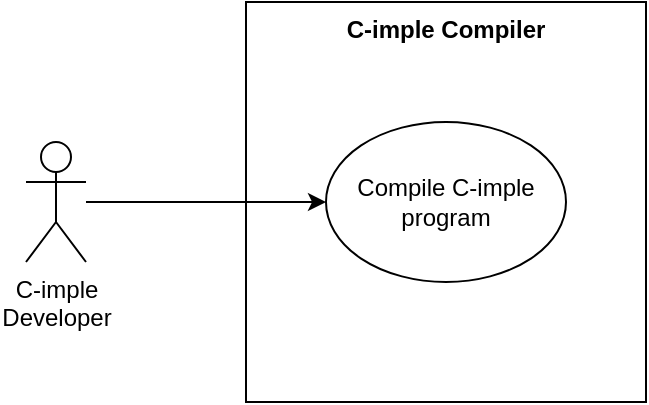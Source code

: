 <mxfile version="18.1.2" type="device" pages="9"><diagram id="wl_s54FF6TllLrYjAcAT" name="UseCase"><mxGraphModel dx="780" dy="1112" grid="1" gridSize="10" guides="1" tooltips="1" connect="1" arrows="1" fold="1" page="1" pageScale="1" pageWidth="827" pageHeight="1169" math="0" shadow="0"><root><mxCell id="0"/><mxCell id="1" parent="0"/><mxCell id="ek2gNjx8nUH0sVSw54br-1" value="" style="html=1;fillColor=none;" parent="1" vertex="1"><mxGeometry x="240" y="250" width="200" height="200" as="geometry"/></mxCell><mxCell id="ek2gNjx8nUH0sVSw54br-4" value="" style="edgeStyle=orthogonalEdgeStyle;rounded=0;orthogonalLoop=1;jettySize=auto;html=1;entryX=0;entryY=0.5;entryDx=0;entryDy=0;" parent="1" source="ek2gNjx8nUH0sVSw54br-2" target="ek2gNjx8nUH0sVSw54br-3" edge="1"><mxGeometry relative="1" as="geometry"/></mxCell><mxCell id="ek2gNjx8nUH0sVSw54br-2" value="C-imple&lt;br&gt;Developer" style="shape=umlActor;verticalLabelPosition=bottom;verticalAlign=top;html=1;fillColor=none;" parent="1" vertex="1"><mxGeometry x="130" y="320" width="30" height="60" as="geometry"/></mxCell><mxCell id="ek2gNjx8nUH0sVSw54br-3" value="Compile C-imple program" style="ellipse;whiteSpace=wrap;html=1;fillColor=none;" parent="1" vertex="1"><mxGeometry x="280" y="310" width="120" height="80" as="geometry"/></mxCell><mxCell id="ek2gNjx8nUH0sVSw54br-6" value="C-imple Compiler" style="text;strokeColor=none;fillColor=none;align=center;verticalAlign=top;spacingLeft=4;spacingRight=4;overflow=hidden;rotatable=0;points=[[0,0.5],[1,0.5]];portConstraint=eastwest;fontStyle=1" parent="1" vertex="1"><mxGeometry x="240" y="250" width="200" height="26" as="geometry"/></mxCell></root></mxGraphModel></diagram><diagram id="E0rHvLu8NklkdnadqrPw" name="PackageDiagram"><mxGraphModel dx="780" dy="1112" grid="1" gridSize="10" guides="1" tooltips="1" connect="1" arrows="1" fold="1" page="1" pageScale="1" pageWidth="827" pageHeight="1169" math="0" shadow="0"><root><mxCell id="0"/><mxCell id="1" parent="0"/><mxCell id="5NPlt5SgE-UzbwmQgrpD-1" value="FileParser" style="shape=folder;fontStyle=1;spacingTop=10;tabWidth=40;tabHeight=14;tabPosition=left;html=1;fillColor=#fff2cc;strokeColor=#d6b656;" vertex="1" parent="1"><mxGeometry x="110" y="290" width="90" height="50" as="geometry"/></mxCell><mxCell id="5NPlt5SgE-UzbwmQgrpD-2" value="LexicalAnalyser" style="shape=folder;fontStyle=1;spacingTop=10;tabWidth=40;tabHeight=14;tabPosition=left;html=1;fillColor=#fff2cc;strokeColor=#d6b656;" vertex="1" parent="1"><mxGeometry x="290" y="220" width="110" height="50" as="geometry"/></mxCell><mxCell id="5NPlt5SgE-UzbwmQgrpD-3" value="SyntaxAnalyser" style="shape=folder;fontStyle=1;spacingTop=10;tabWidth=40;tabHeight=14;tabPosition=left;html=1;fillColor=#fff2cc;strokeColor=#d6b656;" vertex="1" parent="1"><mxGeometry x="480" y="290" width="110" height="50" as="geometry"/></mxCell><mxCell id="5NPlt5SgE-UzbwmQgrpD-4" value="IntermediateCode" style="shape=folder;fontStyle=1;spacingTop=10;tabWidth=40;tabHeight=14;tabPosition=left;html=1;fillColor=#fff2cc;strokeColor=#d6b656;" vertex="1" parent="1"><mxGeometry x="480" y="430" width="130" height="50" as="geometry"/></mxCell><mxCell id="5NPlt5SgE-UzbwmQgrpD-5" value="SymbolsTable" style="shape=folder;fontStyle=1;spacingTop=10;tabWidth=40;tabHeight=14;tabPosition=left;html=1;fillColor=#fff2cc;strokeColor=#d6b656;" vertex="1" parent="1"><mxGeometry x="290" y="510" width="110" height="50" as="geometry"/></mxCell><mxCell id="5NPlt5SgE-UzbwmQgrpD-6" value="FinalCode" style="shape=folder;fontStyle=1;spacingTop=10;tabWidth=40;tabHeight=14;tabPosition=left;html=1;fillColor=#fff2cc;strokeColor=#d6b656;" vertex="1" parent="1"><mxGeometry x="110" y="430" width="90" height="50" as="geometry"/></mxCell><mxCell id="5NPlt5SgE-UzbwmQgrpD-7" value="Use" style="endArrow=open;endSize=12;dashed=1;html=1;rounded=0;fontColor=none;noLabel=1;" edge="1" parent="1" source="5NPlt5SgE-UzbwmQgrpD-2" target="5NPlt5SgE-UzbwmQgrpD-1"><mxGeometry width="160" relative="1" as="geometry"><mxPoint x="320" y="570" as="sourcePoint"/><mxPoint x="480" y="570" as="targetPoint"/></mxGeometry></mxCell><mxCell id="5NPlt5SgE-UzbwmQgrpD-8" value="Use" style="endArrow=open;endSize=12;dashed=1;html=1;rounded=0;fontColor=none;noLabel=1;" edge="1" parent="1" source="5NPlt5SgE-UzbwmQgrpD-3" target="5NPlt5SgE-UzbwmQgrpD-2"><mxGeometry width="160" relative="1" as="geometry"><mxPoint x="300" y="275.263" as="sourcePoint"/><mxPoint x="210" y="308.421" as="targetPoint"/></mxGeometry></mxCell><mxCell id="5NPlt5SgE-UzbwmQgrpD-9" value="Use" style="endArrow=open;endSize=12;dashed=1;html=1;rounded=0;fontColor=none;noLabel=1;" edge="1" parent="1" source="5NPlt5SgE-UzbwmQgrpD-3" target="5NPlt5SgE-UzbwmQgrpD-4"><mxGeometry width="160" relative="1" as="geometry"><mxPoint x="490" y="304.737" as="sourcePoint"/><mxPoint x="410" y="275.263" as="targetPoint"/></mxGeometry></mxCell><mxCell id="5NPlt5SgE-UzbwmQgrpD-10" value="Use" style="endArrow=open;endSize=12;dashed=1;html=1;rounded=0;fontColor=none;noLabel=1;" edge="1" parent="1" source="5NPlt5SgE-UzbwmQgrpD-3" target="5NPlt5SgE-UzbwmQgrpD-5"><mxGeometry width="160" relative="1" as="geometry"><mxPoint x="546.786" y="350" as="sourcePoint"/><mxPoint x="553.214" y="440" as="targetPoint"/></mxGeometry></mxCell><mxCell id="5NPlt5SgE-UzbwmQgrpD-11" value="Use" style="endArrow=open;endSize=12;dashed=1;html=1;rounded=0;fontColor=none;noLabel=1;" edge="1" parent="1" source="5NPlt5SgE-UzbwmQgrpD-3" target="5NPlt5SgE-UzbwmQgrpD-6"><mxGeometry width="160" relative="1" as="geometry"><mxPoint x="523.409" y="350" as="sourcePoint"/><mxPoint x="376.591" y="520" as="targetPoint"/></mxGeometry></mxCell><mxCell id="5NPlt5SgE-UzbwmQgrpD-12" value="Use" style="endArrow=open;endSize=12;dashed=1;html=1;rounded=0;fontColor=none;noLabel=1;" edge="1" parent="1" source="5NPlt5SgE-UzbwmQgrpD-6" target="5NPlt5SgE-UzbwmQgrpD-4"><mxGeometry width="160" relative="1" as="geometry"><mxPoint x="300" y="275.263" as="sourcePoint"/><mxPoint x="210" y="308.421" as="targetPoint"/></mxGeometry></mxCell><mxCell id="5NPlt5SgE-UzbwmQgrpD-13" value="Use" style="endArrow=open;endSize=12;dashed=1;html=1;rounded=0;fontColor=none;noLabel=1;" edge="1" parent="1" source="5NPlt5SgE-UzbwmQgrpD-6" target="5NPlt5SgE-UzbwmQgrpD-5"><mxGeometry width="160" relative="1" as="geometry"><mxPoint x="210" y="465" as="sourcePoint"/><mxPoint x="490" y="465" as="targetPoint"/></mxGeometry></mxCell></root></mxGraphModel></diagram><diagram id="5jYiImOoj2IoJ7_pTeY0" name="FileParser"><mxGraphModel dx="2062" dy="1122" grid="1" gridSize="10" guides="1" tooltips="1" connect="1" arrows="1" fold="1" page="1" pageScale="1" pageWidth="827" pageHeight="1169" math="0" shadow="0"><root><mxCell id="0"/><mxCell id="1" parent="0"/><mxCell id="FfGrY5usUH1fJG_mgn4r-1" value="FileParser" style="swimlane;fontStyle=1;align=center;verticalAlign=top;childLayout=stackLayout;horizontal=1;startSize=26;horizontalStack=0;resizeParent=1;resizeParentMax=0;resizeLast=0;collapsible=1;marginBottom=0;fontColor=none;fillColor=none;" parent="1" vertex="1"><mxGeometry x="320" y="520" width="170" height="164" as="geometry"/></mxCell><mxCell id="FfGrY5usUH1fJG_mgn4r-2" value="- filename: string" style="text;strokeColor=none;fillColor=none;align=left;verticalAlign=top;spacingLeft=4;spacingRight=4;overflow=hidden;rotatable=0;points=[[0,0.5],[1,0.5]];portConstraint=eastwest;fontColor=none;" parent="FfGrY5usUH1fJG_mgn4r-1" vertex="1"><mxGeometry y="26" width="170" height="26" as="geometry"/></mxCell><mxCell id="FfGrY5usUH1fJG_mgn4r-5" value="- file: file stream" style="text;strokeColor=none;fillColor=none;align=left;verticalAlign=top;spacingLeft=4;spacingRight=4;overflow=hidden;rotatable=0;points=[[0,0.5],[1,0.5]];portConstraint=eastwest;fontColor=none;" parent="FfGrY5usUH1fJG_mgn4r-1" vertex="1"><mxGeometry y="52" width="170" height="26" as="geometry"/></mxCell><mxCell id="FfGrY5usUH1fJG_mgn4r-3" value="" style="line;strokeWidth=1;fillColor=none;align=left;verticalAlign=middle;spacingTop=-1;spacingLeft=3;spacingRight=3;rotatable=0;labelPosition=right;points=[];portConstraint=eastwest;fontColor=none;" parent="FfGrY5usUH1fJG_mgn4r-1" vertex="1"><mxGeometry y="78" width="170" height="8" as="geometry"/></mxCell><mxCell id="FfGrY5usUH1fJG_mgn4r-4" value="+ __init__(filename)" style="text;strokeColor=none;fillColor=none;align=left;verticalAlign=top;spacingLeft=4;spacingRight=4;overflow=hidden;rotatable=0;points=[[0,0.5],[1,0.5]];portConstraint=eastwest;fontColor=none;" parent="FfGrY5usUH1fJG_mgn4r-1" vertex="1"><mxGeometry y="86" width="170" height="26" as="geometry"/></mxCell><mxCell id="FfGrY5usUH1fJG_mgn4r-6" value="+ getNextCharacter(): string" style="text;strokeColor=none;fillColor=none;align=left;verticalAlign=top;spacingLeft=4;spacingRight=4;overflow=hidden;rotatable=0;points=[[0,0.5],[1,0.5]];portConstraint=eastwest;fontColor=none;" parent="FfGrY5usUH1fJG_mgn4r-1" vertex="1"><mxGeometry y="112" width="170" height="26" as="geometry"/></mxCell><mxCell id="FfGrY5usUH1fJG_mgn4r-8" value="- __del__(): void" style="text;strokeColor=none;fillColor=none;align=left;verticalAlign=top;spacingLeft=4;spacingRight=4;overflow=hidden;rotatable=0;points=[[0,0.5],[1,0.5]];portConstraint=eastwest;fontColor=none;" parent="FfGrY5usUH1fJG_mgn4r-1" vertex="1"><mxGeometry y="138" width="170" height="26" as="geometry"/></mxCell></root></mxGraphModel></diagram><diagram id="kqs58U0Z5KeTMTCWp6k-" name="LexicalAnalyser"><mxGraphModel dx="2062" dy="1122" grid="1" gridSize="10" guides="1" tooltips="1" connect="1" arrows="1" fold="1" page="1" pageScale="1" pageWidth="827" pageHeight="1169" math="0" shadow="0"><root><mxCell id="0"/><mxCell id="1" parent="0"/><mxCell id="YtZPZdqq-kfEvQeUZX1E-1" value="Token" style="swimlane;fontStyle=1;align=center;verticalAlign=top;childLayout=stackLayout;horizontal=1;startSize=26;horizontalStack=0;resizeParent=1;resizeParentMax=0;resizeLast=0;collapsible=1;marginBottom=0;fontColor=none;fillColor=none;" parent="1" vertex="1"><mxGeometry x="90" y="550" width="160" height="138" as="geometry"/></mxCell><mxCell id="YtZPZdqq-kfEvQeUZX1E-2" value="- lexicalUnit: string" style="text;strokeColor=none;fillColor=none;align=left;verticalAlign=top;spacingLeft=4;spacingRight=4;overflow=hidden;rotatable=0;points=[[0,0.5],[1,0.5]];portConstraint=eastwest;fontColor=none;" parent="YtZPZdqq-kfEvQeUZX1E-1" vertex="1"><mxGeometry y="26" width="160" height="26" as="geometry"/></mxCell><mxCell id="YtZPZdqq-kfEvQeUZX1E-5" value="- family: string" style="text;strokeColor=none;fillColor=none;align=left;verticalAlign=top;spacingLeft=4;spacingRight=4;overflow=hidden;rotatable=0;points=[[0,0.5],[1,0.5]];portConstraint=eastwest;fontColor=none;" parent="YtZPZdqq-kfEvQeUZX1E-1" vertex="1"><mxGeometry y="52" width="160" height="26" as="geometry"/></mxCell><mxCell id="YtZPZdqq-kfEvQeUZX1E-6" value="- position: tuple" style="text;strokeColor=none;fillColor=none;align=left;verticalAlign=top;spacingLeft=4;spacingRight=4;overflow=hidden;rotatable=0;points=[[0,0.5],[1,0.5]];portConstraint=eastwest;fontColor=none;" parent="YtZPZdqq-kfEvQeUZX1E-1" vertex="1"><mxGeometry y="78" width="160" height="26" as="geometry"/></mxCell><mxCell id="YtZPZdqq-kfEvQeUZX1E-3" value="" style="line;strokeWidth=1;fillColor=none;align=left;verticalAlign=middle;spacingTop=-1;spacingLeft=3;spacingRight=3;rotatable=0;labelPosition=right;points=[];portConstraint=eastwest;fontColor=none;" parent="YtZPZdqq-kfEvQeUZX1E-1" vertex="1"><mxGeometry y="104" width="160" height="8" as="geometry"/></mxCell><mxCell id="YtZPZdqq-kfEvQeUZX1E-4" value="+ method(type): type" style="text;strokeColor=none;fillColor=none;align=left;verticalAlign=top;spacingLeft=4;spacingRight=4;overflow=hidden;rotatable=0;points=[[0,0.5],[1,0.5]];portConstraint=eastwest;fontColor=none;" parent="YtZPZdqq-kfEvQeUZX1E-1" vertex="1"><mxGeometry y="112" width="160" height="26" as="geometry"/></mxCell><mxCell id="XdOEWFz1vDOlr6qreceo-1" value="LexicalAnalyser" style="swimlane;fontStyle=1;align=center;verticalAlign=top;childLayout=stackLayout;horizontal=1;startSize=26;horizontalStack=0;resizeParent=1;resizeParentMax=0;resizeLast=0;collapsible=1;marginBottom=0;fontColor=none;fillColor=none;" parent="1" vertex="1"><mxGeometry x="380" y="380" width="240" height="476" as="geometry"/></mxCell><mxCell id="XdOEWFz1vDOlr6qreceo-2" value="- fileParser: FileParser" style="text;strokeColor=none;fillColor=none;align=left;verticalAlign=top;spacingLeft=4;spacingRight=4;overflow=hidden;rotatable=0;points=[[0,0.5],[1,0.5]];portConstraint=eastwest;fontColor=none;" parent="XdOEWFz1vDOlr6qreceo-1" vertex="1"><mxGeometry y="26" width="240" height="26" as="geometry"/></mxCell><mxCell id="XdOEWFz1vDOlr6qreceo-5" value="- nextChar: string" style="text;strokeColor=none;fillColor=none;align=left;verticalAlign=top;spacingLeft=4;spacingRight=4;overflow=hidden;rotatable=0;points=[[0,0.5],[1,0.5]];portConstraint=eastwest;fontColor=none;" parent="XdOEWFz1vDOlr6qreceo-1" vertex="1"><mxGeometry y="52" width="240" height="26" as="geometry"/></mxCell><mxCell id="XdOEWFz1vDOlr6qreceo-6" value="- lexicalUnit: string" style="text;strokeColor=none;fillColor=none;align=left;verticalAlign=top;spacingLeft=4;spacingRight=4;overflow=hidden;rotatable=0;points=[[0,0.5],[1,0.5]];portConstraint=eastwest;fontColor=none;" parent="XdOEWFz1vDOlr6qreceo-1" vertex="1"><mxGeometry y="78" width="240" height="26" as="geometry"/></mxCell><mxCell id="XdOEWFz1vDOlr6qreceo-7" value="- state: string" style="text;strokeColor=none;fillColor=none;align=left;verticalAlign=top;spacingLeft=4;spacingRight=4;overflow=hidden;rotatable=0;points=[[0,0.5],[1,0.5]];portConstraint=eastwest;fontColor=none;" parent="XdOEWFz1vDOlr6qreceo-1" vertex="1"><mxGeometry y="104" width="240" height="26" as="geometry"/></mxCell><mxCell id="XdOEWFz1vDOlr6qreceo-8" value="- row: int" style="text;strokeColor=none;fillColor=none;align=left;verticalAlign=top;spacingLeft=4;spacingRight=4;overflow=hidden;rotatable=0;points=[[0,0.5],[1,0.5]];portConstraint=eastwest;fontColor=none;" parent="XdOEWFz1vDOlr6qreceo-1" vertex="1"><mxGeometry y="130" width="240" height="26" as="geometry"/></mxCell><mxCell id="XdOEWFz1vDOlr6qreceo-9" value="- col: int" style="text;strokeColor=none;fillColor=none;align=left;verticalAlign=top;spacingLeft=4;spacingRight=4;overflow=hidden;rotatable=0;points=[[0,0.5],[1,0.5]];portConstraint=eastwest;fontColor=none;" parent="XdOEWFz1vDOlr6qreceo-1" vertex="1"><mxGeometry y="156" width="240" height="26" as="geometry"/></mxCell><mxCell id="XdOEWFz1vDOlr6qreceo-10" value="- nextRow: int" style="text;strokeColor=none;fillColor=none;align=left;verticalAlign=top;spacingLeft=4;spacingRight=4;overflow=hidden;rotatable=0;points=[[0,0.5],[1,0.5]];portConstraint=eastwest;fontColor=none;" parent="XdOEWFz1vDOlr6qreceo-1" vertex="1"><mxGeometry y="182" width="240" height="26" as="geometry"/></mxCell><mxCell id="XdOEWFz1vDOlr6qreceo-12" value="- nextCol: int" style="text;strokeColor=none;fillColor=none;align=left;verticalAlign=top;spacingLeft=4;spacingRight=4;overflow=hidden;rotatable=0;points=[[0,0.5],[1,0.5]];portConstraint=eastwest;fontColor=none;" parent="XdOEWFz1vDOlr6qreceo-1" vertex="1"><mxGeometry y="208" width="240" height="26" as="geometry"/></mxCell><mxCell id="XdOEWFz1vDOlr6qreceo-13" value="- ignoreSymbols: list&lt;string&gt;" style="text;strokeColor=none;fillColor=none;align=left;verticalAlign=top;spacingLeft=4;spacingRight=4;overflow=hidden;rotatable=0;points=[[0,0.5],[1,0.5]];portConstraint=eastwest;fontColor=none;" parent="XdOEWFz1vDOlr6qreceo-1" vertex="1"><mxGeometry y="234" width="240" height="26" as="geometry"/></mxCell><mxCell id="XdOEWFz1vDOlr6qreceo-14" value="- states: list&lt;list&lt;string&gt;&gt;" style="text;strokeColor=none;fillColor=none;align=left;verticalAlign=top;spacingLeft=4;spacingRight=4;overflow=hidden;rotatable=0;points=[[0,0.5],[1,0.5]];portConstraint=eastwest;fontColor=none;" parent="XdOEWFz1vDOlr6qreceo-1" vertex="1"><mxGeometry y="260" width="240" height="26" as="geometry"/></mxCell><mxCell id="XdOEWFz1vDOlr6qreceo-15" value="- internalState: dictionary&lt;string, int&gt;" style="text;strokeColor=none;fillColor=none;align=left;verticalAlign=top;spacingLeft=4;spacingRight=4;overflow=hidden;rotatable=0;points=[[0,0.5],[1,0.5]];portConstraint=eastwest;fontColor=none;" parent="XdOEWFz1vDOlr6qreceo-1" vertex="1"><mxGeometry y="286" width="240" height="26" as="geometry"/></mxCell><mxCell id="XdOEWFz1vDOlr6qreceo-16" value="- reservedWords: list&lt;string&gt;" style="text;strokeColor=none;fillColor=none;align=left;verticalAlign=top;spacingLeft=4;spacingRight=4;overflow=hidden;rotatable=0;points=[[0,0.5],[1,0.5]];portConstraint=eastwest;fontColor=none;" parent="XdOEWFz1vDOlr6qreceo-1" vertex="1"><mxGeometry y="312" width="240" height="26" as="geometry"/></mxCell><mxCell id="XdOEWFz1vDOlr6qreceo-3" value="" style="line;strokeWidth=1;fillColor=none;align=left;verticalAlign=middle;spacingTop=-1;spacingLeft=3;spacingRight=3;rotatable=0;labelPosition=right;points=[];portConstraint=eastwest;fontColor=none;" parent="XdOEWFz1vDOlr6qreceo-1" vertex="1"><mxGeometry y="338" width="240" height="8" as="geometry"/></mxCell><mxCell id="XdOEWFz1vDOlr6qreceo-4" value="+ __init__(string): void" style="text;strokeColor=none;fillColor=none;align=left;verticalAlign=top;spacingLeft=4;spacingRight=4;overflow=hidden;rotatable=0;points=[[0,0.5],[1,0.5]];portConstraint=eastwest;fontColor=none;" parent="XdOEWFz1vDOlr6qreceo-1" vertex="1"><mxGeometry y="346" width="240" height="26" as="geometry"/></mxCell><mxCell id="XdOEWFz1vDOlr6qreceo-17" value="+ getNextLexicalUnit(): Token" style="text;strokeColor=none;fillColor=none;align=left;verticalAlign=top;spacingLeft=4;spacingRight=4;overflow=hidden;rotatable=0;points=[[0,0.5],[1,0.5]];portConstraint=eastwest;fontColor=none;" parent="XdOEWFz1vDOlr6qreceo-1" vertex="1"><mxGeometry y="372" width="240" height="26" as="geometry"/></mxCell><mxCell id="XdOEWFz1vDOlr6qreceo-18" value="- __getNextInputIndex(string): int" style="text;strokeColor=none;fillColor=none;align=left;verticalAlign=top;spacingLeft=4;spacingRight=4;overflow=hidden;rotatable=0;points=[[0,0.5],[1,0.5]];portConstraint=eastwest;fontColor=none;" parent="XdOEWFz1vDOlr6qreceo-1" vertex="1"><mxGeometry y="398" width="240" height="26" as="geometry"/></mxCell><mxCell id="XdOEWFz1vDOlr6qreceo-19" value="- __nextChar(): string" style="text;strokeColor=none;fillColor=none;align=left;verticalAlign=top;spacingLeft=4;spacingRight=4;overflow=hidden;rotatable=0;points=[[0,0.5],[1,0.5]];portConstraint=eastwest;fontColor=none;" parent="XdOEWFz1vDOlr6qreceo-1" vertex="1"><mxGeometry y="424" width="240" height="26" as="geometry"/></mxCell><mxCell id="XdOEWFz1vDOlr6qreceo-20" value="- __getErrorMessage(string): string" style="text;strokeColor=none;fillColor=none;align=left;verticalAlign=top;spacingLeft=4;spacingRight=4;overflow=hidden;rotatable=0;points=[[0,0.5],[1,0.5]];portConstraint=eastwest;fontColor=none;" parent="XdOEWFz1vDOlr6qreceo-1" vertex="1"><mxGeometry y="450" width="240" height="26" as="geometry"/></mxCell><mxCell id="aNs84ErGPD15gzDGA18T-1" value="Use" style="endArrow=open;endSize=12;dashed=1;html=1;rounded=0;fontColor=none;noLabel=1;" parent="1" source="XdOEWFz1vDOlr6qreceo-1" target="YtZPZdqq-kfEvQeUZX1E-1" edge="1"><mxGeometry width="160" relative="1" as="geometry"><mxPoint x="320" y="570" as="sourcePoint"/><mxPoint x="480" y="570" as="targetPoint"/></mxGeometry></mxCell></root></mxGraphModel></diagram><diagram id="RrrsdeaiMcZ9lDOaxGrL" name="SyntaxAnalyser"><mxGraphModel dx="2426" dy="1320" grid="1" gridSize="10" guides="1" tooltips="1" connect="1" arrows="1" fold="1" page="1" pageScale="1" pageWidth="827" pageHeight="1169" math="0" shadow="0"><root><mxCell id="0"/><mxCell id="1" parent="0"/><mxCell id="lb7BvGNOGmU_FeLXCFYI-1" value="SyntaxAnalyser" style="swimlane;fontStyle=1;align=center;verticalAlign=top;childLayout=stackLayout;horizontal=1;startSize=26;horizontalStack=0;resizeParent=1;resizeParentMax=0;resizeLast=0;collapsible=1;marginBottom=0;fontColor=none;fillColor=none;" parent="1" vertex="1"><mxGeometry x="110" y="10" width="340" height="1178" as="geometry"/></mxCell><mxCell id="lb7BvGNOGmU_FeLXCFYI-2" value="- filename: string" style="text;strokeColor=none;fillColor=none;align=left;verticalAlign=top;spacingLeft=4;spacingRight=4;overflow=hidden;rotatable=0;points=[[0,0.5],[1,0.5]];portConstraint=eastwest;fontColor=none;" parent="lb7BvGNOGmU_FeLXCFYI-1" vertex="1"><mxGeometry y="26" width="340" height="26" as="geometry"/></mxCell><mxCell id="lb7BvGNOGmU_FeLXCFYI-5" value="- lexicalAnalyser: LexicalAnalyser" style="text;strokeColor=none;fillColor=none;align=left;verticalAlign=top;spacingLeft=4;spacingRight=4;overflow=hidden;rotatable=0;points=[[0,0.5],[1,0.5]];portConstraint=eastwest;fontColor=none;" parent="lb7BvGNOGmU_FeLXCFYI-1" vertex="1"><mxGeometry y="52" width="340" height="26" as="geometry"/></mxCell><mxCell id="lb7BvGNOGmU_FeLXCFYI-6" value="- token: Token" style="text;strokeColor=none;fillColor=none;align=left;verticalAlign=top;spacingLeft=4;spacingRight=4;overflow=hidden;rotatable=0;points=[[0,0.5],[1,0.5]];portConstraint=eastwest;fontColor=none;" parent="lb7BvGNOGmU_FeLXCFYI-1" vertex="1"><mxGeometry y="78" width="340" height="26" as="geometry"/></mxCell><mxCell id="lb7BvGNOGmU_FeLXCFYI-7" value="- REL_OP: list&lt;string&gt;" style="text;strokeColor=none;fillColor=none;align=left;verticalAlign=top;spacingLeft=4;spacingRight=4;overflow=hidden;rotatable=0;points=[[0,0.5],[1,0.5]];portConstraint=eastwest;fontColor=none;" parent="lb7BvGNOGmU_FeLXCFYI-1" vertex="1"><mxGeometry y="104" width="340" height="26" as="geometry"/></mxCell><mxCell id="lb7BvGNOGmU_FeLXCFYI-8" value="- ADD_OP: list&lt;string&gt;" style="text;strokeColor=none;fillColor=none;align=left;verticalAlign=top;spacingLeft=4;spacingRight=4;overflow=hidden;rotatable=0;points=[[0,0.5],[1,0.5]];portConstraint=eastwest;fontColor=none;" parent="lb7BvGNOGmU_FeLXCFYI-1" vertex="1"><mxGeometry y="130" width="340" height="26" as="geometry"/></mxCell><mxCell id="lb7BvGNOGmU_FeLXCFYI-9" value="- MUL_OP: list&lt;string&gt;" style="text;strokeColor=none;fillColor=none;align=left;verticalAlign=top;spacingLeft=4;spacingRight=4;overflow=hidden;rotatable=0;points=[[0,0.5],[1,0.5]];portConstraint=eastwest;fontColor=none;" parent="lb7BvGNOGmU_FeLXCFYI-1" vertex="1"><mxGeometry y="156" width="340" height="26" as="geometry"/></mxCell><mxCell id="lb7BvGNOGmU_FeLXCFYI-10" value="- intermediateCode: IntermediateCode" style="text;strokeColor=none;fillColor=none;align=left;verticalAlign=top;spacingLeft=4;spacingRight=4;overflow=hidden;rotatable=0;points=[[0,0.5],[1,0.5]];portConstraint=eastwest;fontColor=none;" parent="lb7BvGNOGmU_FeLXCFYI-1" vertex="1"><mxGeometry y="182" width="340" height="26" as="geometry"/></mxCell><mxCell id="lb7BvGNOGmU_FeLXCFYI-11" value="- symbolsTable: SymbolsTable" style="text;strokeColor=none;fillColor=none;align=left;verticalAlign=top;spacingLeft=4;spacingRight=4;overflow=hidden;rotatable=0;points=[[0,0.5],[1,0.5]];portConstraint=eastwest;fontColor=none;" parent="lb7BvGNOGmU_FeLXCFYI-1" vertex="1"><mxGeometry y="208" width="340" height="26" as="geometry"/></mxCell><mxCell id="lb7BvGNOGmU_FeLXCFYI-12" value="- finalCode: FinalCode" style="text;strokeColor=none;fillColor=none;align=left;verticalAlign=top;spacingLeft=4;spacingRight=4;overflow=hidden;rotatable=0;points=[[0,0.5],[1,0.5]];portConstraint=eastwest;fontColor=none;" parent="lb7BvGNOGmU_FeLXCFYI-1" vertex="1"><mxGeometry y="234" width="340" height="26" as="geometry"/></mxCell><mxCell id="lb7BvGNOGmU_FeLXCFYI-3" value="" style="line;strokeWidth=1;fillColor=none;align=left;verticalAlign=middle;spacingTop=-1;spacingLeft=3;spacingRight=3;rotatable=0;labelPosition=right;points=[];portConstraint=eastwest;fontColor=none;" parent="lb7BvGNOGmU_FeLXCFYI-1" vertex="1"><mxGeometry y="260" width="340" height="8" as="geometry"/></mxCell><mxCell id="lb7BvGNOGmU_FeLXCFYI-4" value="+ __init__(string)" style="text;strokeColor=none;fillColor=none;align=left;verticalAlign=top;spacingLeft=4;spacingRight=4;overflow=hidden;rotatable=0;points=[[0,0.5],[1,0.5]];portConstraint=eastwest;fontColor=none;" parent="lb7BvGNOGmU_FeLXCFYI-1" vertex="1"><mxGeometry y="268" width="340" height="26" as="geometry"/></mxCell><mxCell id="lb7BvGNOGmU_FeLXCFYI-13" value="+ run(): void" style="text;strokeColor=none;fillColor=none;align=left;verticalAlign=top;spacingLeft=4;spacingRight=4;overflow=hidden;rotatable=0;points=[[0,0.5],[1,0.5]];portConstraint=eastwest;fontColor=none;" parent="lb7BvGNOGmU_FeLXCFYI-1" vertex="1"><mxGeometry y="294" width="340" height="26" as="geometry"/></mxCell><mxCell id="lb7BvGNOGmU_FeLXCFYI-14" value="- __getNextToken(): void" style="text;strokeColor=none;fillColor=none;align=left;verticalAlign=top;spacingLeft=4;spacingRight=4;overflow=hidden;rotatable=0;points=[[0,0.5],[1,0.5]];portConstraint=eastwest;fontColor=none;" parent="lb7BvGNOGmU_FeLXCFYI-1" vertex="1"><mxGeometry y="320" width="340" height="26" as="geometry"/></mxCell><mxCell id="lb7BvGNOGmU_FeLXCFYI-15" value="- __program(): void" style="text;strokeColor=none;fillColor=none;align=left;verticalAlign=top;spacingLeft=4;spacingRight=4;overflow=hidden;rotatable=0;points=[[0,0.5],[1,0.5]];portConstraint=eastwest;fontColor=none;" parent="lb7BvGNOGmU_FeLXCFYI-1" vertex="1"><mxGeometry y="346" width="340" height="26" as="geometry"/></mxCell><mxCell id="lb7BvGNOGmU_FeLXCFYI-16" value="- __programBlock(string): void" style="text;strokeColor=none;fillColor=none;align=left;verticalAlign=top;spacingLeft=4;spacingRight=4;overflow=hidden;rotatable=0;points=[[0,0.5],[1,0.5]];portConstraint=eastwest;fontColor=none;" parent="lb7BvGNOGmU_FeLXCFYI-1" vertex="1"><mxGeometry y="372" width="340" height="26" as="geometry"/></mxCell><mxCell id="lb7BvGNOGmU_FeLXCFYI-17" value="- __declarations(): void" style="text;strokeColor=none;fillColor=none;align=left;verticalAlign=top;spacingLeft=4;spacingRight=4;overflow=hidden;rotatable=0;points=[[0,0.5],[1,0.5]];portConstraint=eastwest;fontColor=none;" parent="lb7BvGNOGmU_FeLXCFYI-1" vertex="1"><mxGeometry y="398" width="340" height="26" as="geometry"/></mxCell><mxCell id="lb7BvGNOGmU_FeLXCFYI-18" value="- __varlist(): void" style="text;strokeColor=none;fillColor=none;align=left;verticalAlign=top;spacingLeft=4;spacingRight=4;overflow=hidden;rotatable=0;points=[[0,0.5],[1,0.5]];portConstraint=eastwest;fontColor=none;" parent="lb7BvGNOGmU_FeLXCFYI-1" vertex="1"><mxGeometry y="424" width="340" height="26" as="geometry"/></mxCell><mxCell id="lb7BvGNOGmU_FeLXCFYI-19" value="- __subprograms(): void" style="text;strokeColor=none;fillColor=none;align=left;verticalAlign=top;spacingLeft=4;spacingRight=4;overflow=hidden;rotatable=0;points=[[0,0.5],[1,0.5]];portConstraint=eastwest;fontColor=none;" parent="lb7BvGNOGmU_FeLXCFYI-1" vertex="1"><mxGeometry y="450" width="340" height="26" as="geometry"/></mxCell><mxCell id="lb7BvGNOGmU_FeLXCFYI-20" value="- __subprogram(string): void" style="text;strokeColor=none;fillColor=none;align=left;verticalAlign=top;spacingLeft=4;spacingRight=4;overflow=hidden;rotatable=0;points=[[0,0.5],[1,0.5]];portConstraint=eastwest;fontColor=none;" parent="lb7BvGNOGmU_FeLXCFYI-1" vertex="1"><mxGeometry y="476" width="340" height="26" as="geometry"/></mxCell><mxCell id="lb7BvGNOGmU_FeLXCFYI-21" value="- __formalparlist(): void" style="text;strokeColor=none;fillColor=none;align=left;verticalAlign=top;spacingLeft=4;spacingRight=4;overflow=hidden;rotatable=0;points=[[0,0.5],[1,0.5]];portConstraint=eastwest;fontColor=none;" parent="lb7BvGNOGmU_FeLXCFYI-1" vertex="1"><mxGeometry y="502" width="340" height="26" as="geometry"/></mxCell><mxCell id="lb7BvGNOGmU_FeLXCFYI-22" value="- __formalparitem(): void" style="text;strokeColor=none;fillColor=none;align=left;verticalAlign=top;spacingLeft=4;spacingRight=4;overflow=hidden;rotatable=0;points=[[0,0.5],[1,0.5]];portConstraint=eastwest;fontColor=none;" parent="lb7BvGNOGmU_FeLXCFYI-1" vertex="1"><mxGeometry y="528" width="340" height="26" as="geometry"/></mxCell><mxCell id="lb7BvGNOGmU_FeLXCFYI-23" value="- __statements(): void" style="text;strokeColor=none;fillColor=none;align=left;verticalAlign=top;spacingLeft=4;spacingRight=4;overflow=hidden;rotatable=0;points=[[0,0.5],[1,0.5]];portConstraint=eastwest;fontColor=none;" parent="lb7BvGNOGmU_FeLXCFYI-1" vertex="1"><mxGeometry y="554" width="340" height="26" as="geometry"/></mxCell><mxCell id="lb7BvGNOGmU_FeLXCFYI-24" value="- __blockstatements(): void" style="text;strokeColor=none;fillColor=none;align=left;verticalAlign=top;spacingLeft=4;spacingRight=4;overflow=hidden;rotatable=0;points=[[0,0.5],[1,0.5]];portConstraint=eastwest;fontColor=none;" parent="lb7BvGNOGmU_FeLXCFYI-1" vertex="1"><mxGeometry y="580" width="340" height="26" as="geometry"/></mxCell><mxCell id="lb7BvGNOGmU_FeLXCFYI-25" value="- __statement(): void" style="text;strokeColor=none;fillColor=none;align=left;verticalAlign=top;spacingLeft=4;spacingRight=4;overflow=hidden;rotatable=0;points=[[0,0.5],[1,0.5]];portConstraint=eastwest;fontColor=none;" parent="lb7BvGNOGmU_FeLXCFYI-1" vertex="1"><mxGeometry y="606" width="340" height="26" as="geometry"/></mxCell><mxCell id="lb7BvGNOGmU_FeLXCFYI-26" value="- __assignStat(): void" style="text;strokeColor=none;fillColor=none;align=left;verticalAlign=top;spacingLeft=4;spacingRight=4;overflow=hidden;rotatable=0;points=[[0,0.5],[1,0.5]];portConstraint=eastwest;fontColor=none;" parent="lb7BvGNOGmU_FeLXCFYI-1" vertex="1"><mxGeometry y="632" width="340" height="26" as="geometry"/></mxCell><mxCell id="lb7BvGNOGmU_FeLXCFYI-27" value="- __ifStat(): void" style="text;strokeColor=none;fillColor=none;align=left;verticalAlign=top;spacingLeft=4;spacingRight=4;overflow=hidden;rotatable=0;points=[[0,0.5],[1,0.5]];portConstraint=eastwest;fontColor=none;" parent="lb7BvGNOGmU_FeLXCFYI-1" vertex="1"><mxGeometry y="658" width="340" height="26" as="geometry"/></mxCell><mxCell id="lb7BvGNOGmU_FeLXCFYI-28" value="- __elsepart(): void" style="text;strokeColor=none;fillColor=none;align=left;verticalAlign=top;spacingLeft=4;spacingRight=4;overflow=hidden;rotatable=0;points=[[0,0.5],[1,0.5]];portConstraint=eastwest;fontColor=none;" parent="lb7BvGNOGmU_FeLXCFYI-1" vertex="1"><mxGeometry y="684" width="340" height="26" as="geometry"/></mxCell><mxCell id="lb7BvGNOGmU_FeLXCFYI-29" value="- __whileStat(): void" style="text;strokeColor=none;fillColor=none;align=left;verticalAlign=top;spacingLeft=4;spacingRight=4;overflow=hidden;rotatable=0;points=[[0,0.5],[1,0.5]];portConstraint=eastwest;fontColor=none;" parent="lb7BvGNOGmU_FeLXCFYI-1" vertex="1"><mxGeometry y="710" width="340" height="26" as="geometry"/></mxCell><mxCell id="lb7BvGNOGmU_FeLXCFYI-31" value="- __switchcaseStat(): void" style="text;strokeColor=none;fillColor=none;align=left;verticalAlign=top;spacingLeft=4;spacingRight=4;overflow=hidden;rotatable=0;points=[[0,0.5],[1,0.5]];portConstraint=eastwest;fontColor=none;" parent="lb7BvGNOGmU_FeLXCFYI-1" vertex="1"><mxGeometry y="736" width="340" height="26" as="geometry"/></mxCell><mxCell id="lb7BvGNOGmU_FeLXCFYI-32" value="- __forcaseStat(): void" style="text;strokeColor=none;fillColor=none;align=left;verticalAlign=top;spacingLeft=4;spacingRight=4;overflow=hidden;rotatable=0;points=[[0,0.5],[1,0.5]];portConstraint=eastwest;fontColor=none;" parent="lb7BvGNOGmU_FeLXCFYI-1" vertex="1"><mxGeometry y="762" width="340" height="26" as="geometry"/></mxCell><mxCell id="lb7BvGNOGmU_FeLXCFYI-33" value="- __incaseStat(): void" style="text;strokeColor=none;fillColor=none;align=left;verticalAlign=top;spacingLeft=4;spacingRight=4;overflow=hidden;rotatable=0;points=[[0,0.5],[1,0.5]];portConstraint=eastwest;fontColor=none;" parent="lb7BvGNOGmU_FeLXCFYI-1" vertex="1"><mxGeometry y="788" width="340" height="26" as="geometry"/></mxCell><mxCell id="lb7BvGNOGmU_FeLXCFYI-34" value="- __returnStat(): void" style="text;strokeColor=none;fillColor=none;align=left;verticalAlign=top;spacingLeft=4;spacingRight=4;overflow=hidden;rotatable=0;points=[[0,0.5],[1,0.5]];portConstraint=eastwest;fontColor=none;" parent="lb7BvGNOGmU_FeLXCFYI-1" vertex="1"><mxGeometry y="814" width="340" height="26" as="geometry"/></mxCell><mxCell id="lb7BvGNOGmU_FeLXCFYI-35" value="- __callStat(): void" style="text;strokeColor=none;fillColor=none;align=left;verticalAlign=top;spacingLeft=4;spacingRight=4;overflow=hidden;rotatable=0;points=[[0,0.5],[1,0.5]];portConstraint=eastwest;fontColor=none;" parent="lb7BvGNOGmU_FeLXCFYI-1" vertex="1"><mxGeometry y="840" width="340" height="26" as="geometry"/></mxCell><mxCell id="lb7BvGNOGmU_FeLXCFYI-36" value="- __printStat(): void" style="text;strokeColor=none;fillColor=none;align=left;verticalAlign=top;spacingLeft=4;spacingRight=4;overflow=hidden;rotatable=0;points=[[0,0.5],[1,0.5]];portConstraint=eastwest;fontColor=none;" parent="lb7BvGNOGmU_FeLXCFYI-1" vertex="1"><mxGeometry y="866" width="340" height="26" as="geometry"/></mxCell><mxCell id="lb7BvGNOGmU_FeLXCFYI-37" value="- __inputStat(): void" style="text;strokeColor=none;fillColor=none;align=left;verticalAlign=top;spacingLeft=4;spacingRight=4;overflow=hidden;rotatable=0;points=[[0,0.5],[1,0.5]];portConstraint=eastwest;fontColor=none;" parent="lb7BvGNOGmU_FeLXCFYI-1" vertex="1"><mxGeometry y="892" width="340" height="26" as="geometry"/></mxCell><mxCell id="lb7BvGNOGmU_FeLXCFYI-38" value="- __actualparlist(): void" style="text;strokeColor=none;fillColor=none;align=left;verticalAlign=top;spacingLeft=4;spacingRight=4;overflow=hidden;rotatable=0;points=[[0,0.5],[1,0.5]];portConstraint=eastwest;fontColor=none;" parent="lb7BvGNOGmU_FeLXCFYI-1" vertex="1"><mxGeometry y="918" width="340" height="26" as="geometry"/></mxCell><mxCell id="lb7BvGNOGmU_FeLXCFYI-39" value="- __actualparitem(): string, string" style="text;strokeColor=none;fillColor=none;align=left;verticalAlign=top;spacingLeft=4;spacingRight=4;overflow=hidden;rotatable=0;points=[[0,0.5],[1,0.5]];portConstraint=eastwest;fontColor=none;" parent="lb7BvGNOGmU_FeLXCFYI-1" vertex="1"><mxGeometry y="944" width="340" height="26" as="geometry"/></mxCell><mxCell id="lb7BvGNOGmU_FeLXCFYI-40" value="- __condition(): list&lt;string&gt;, list&lt;string&gt;" style="text;strokeColor=none;fillColor=none;align=left;verticalAlign=top;spacingLeft=4;spacingRight=4;overflow=hidden;rotatable=0;points=[[0,0.5],[1,0.5]];portConstraint=eastwest;fontColor=none;" parent="lb7BvGNOGmU_FeLXCFYI-1" vertex="1"><mxGeometry y="970" width="340" height="26" as="geometry"/></mxCell><mxCell id="lb7BvGNOGmU_FeLXCFYI-41" value="- __boolterm(): list&lt;string&gt;, list&lt;string&gt;" style="text;strokeColor=none;fillColor=none;align=left;verticalAlign=top;spacingLeft=4;spacingRight=4;overflow=hidden;rotatable=0;points=[[0,0.5],[1,0.5]];portConstraint=eastwest;fontColor=none;" parent="lb7BvGNOGmU_FeLXCFYI-1" vertex="1"><mxGeometry y="996" width="340" height="26" as="geometry"/></mxCell><mxCell id="lb7BvGNOGmU_FeLXCFYI-42" value="- __boolfactor(): list&lt;string&gt;, list&lt;string&gt;" style="text;strokeColor=none;fillColor=none;align=left;verticalAlign=top;spacingLeft=4;spacingRight=4;overflow=hidden;rotatable=0;points=[[0,0.5],[1,0.5]];portConstraint=eastwest;fontColor=none;" parent="lb7BvGNOGmU_FeLXCFYI-1" vertex="1"><mxGeometry y="1022" width="340" height="26" as="geometry"/></mxCell><mxCell id="lb7BvGNOGmU_FeLXCFYI-43" value="- __expression(): string" style="text;strokeColor=none;fillColor=none;align=left;verticalAlign=top;spacingLeft=4;spacingRight=4;overflow=hidden;rotatable=0;points=[[0,0.5],[1,0.5]];portConstraint=eastwest;fontColor=none;" parent="lb7BvGNOGmU_FeLXCFYI-1" vertex="1"><mxGeometry y="1048" width="340" height="26" as="geometry"/></mxCell><mxCell id="lb7BvGNOGmU_FeLXCFYI-44" value="- __term(): string" style="text;strokeColor=none;fillColor=none;align=left;verticalAlign=top;spacingLeft=4;spacingRight=4;overflow=hidden;rotatable=0;points=[[0,0.5],[1,0.5]];portConstraint=eastwest;fontColor=none;" parent="lb7BvGNOGmU_FeLXCFYI-1" vertex="1"><mxGeometry y="1074" width="340" height="26" as="geometry"/></mxCell><mxCell id="lb7BvGNOGmU_FeLXCFYI-45" value="- __factor(): string" style="text;strokeColor=none;fillColor=none;align=left;verticalAlign=top;spacingLeft=4;spacingRight=4;overflow=hidden;rotatable=0;points=[[0,0.5],[1,0.5]];portConstraint=eastwest;fontColor=none;" parent="lb7BvGNOGmU_FeLXCFYI-1" vertex="1"><mxGeometry y="1100" width="340" height="26" as="geometry"/></mxCell><mxCell id="lb7BvGNOGmU_FeLXCFYI-46" value="- __idtail(string): string" style="text;strokeColor=none;fillColor=none;align=left;verticalAlign=top;spacingLeft=4;spacingRight=4;overflow=hidden;rotatable=0;points=[[0,0.5],[1,0.5]];portConstraint=eastwest;fontColor=none;" parent="lb7BvGNOGmU_FeLXCFYI-1" vertex="1"><mxGeometry y="1126" width="340" height="26" as="geometry"/></mxCell><mxCell id="lv81Tx8qXe-2UAfNfolH-2" value="- __optionalSign(): string" style="text;strokeColor=none;fillColor=none;align=left;verticalAlign=top;spacingLeft=4;spacingRight=4;overflow=hidden;rotatable=0;points=[[0,0.5],[1,0.5]];portConstraint=eastwest;fontColor=none;" parent="lb7BvGNOGmU_FeLXCFYI-1" vertex="1"><mxGeometry y="1152" width="340" height="26" as="geometry"/></mxCell></root></mxGraphModel></diagram><diagram id="EMZIFk2dgbh7oR4Uhhb2" name="IntermediateCode"><mxGraphModel dx="2062" dy="1122" grid="1" gridSize="10" guides="1" tooltips="1" connect="1" arrows="1" fold="1" page="1" pageScale="1" pageWidth="827" pageHeight="1169" math="0" shadow="0"><root><mxCell id="0"/><mxCell id="1" parent="0"/><mxCell id="Edpq9nIVKY_XQm5yyxun-1" value="Quad" style="swimlane;fontStyle=1;align=center;verticalAlign=top;childLayout=stackLayout;horizontal=1;startSize=26;horizontalStack=0;resizeParent=1;resizeParentMax=0;resizeLast=0;collapsible=1;marginBottom=0;" vertex="1" parent="1"><mxGeometry x="30" y="174" width="260" height="372" as="geometry"/></mxCell><mxCell id="Edpq9nIVKY_XQm5yyxun-2" value="- label: string" style="text;strokeColor=none;fillColor=none;align=left;verticalAlign=top;spacingLeft=4;spacingRight=4;overflow=hidden;rotatable=0;points=[[0,0.5],[1,0.5]];portConstraint=eastwest;" vertex="1" parent="Edpq9nIVKY_XQm5yyxun-1"><mxGeometry y="26" width="260" height="26" as="geometry"/></mxCell><mxCell id="Edpq9nIVKY_XQm5yyxun-5" value="- operator: string" style="text;strokeColor=none;fillColor=none;align=left;verticalAlign=top;spacingLeft=4;spacingRight=4;overflow=hidden;rotatable=0;points=[[0,0.5],[1,0.5]];portConstraint=eastwest;" vertex="1" parent="Edpq9nIVKY_XQm5yyxun-1"><mxGeometry y="52" width="260" height="26" as="geometry"/></mxCell><mxCell id="Edpq9nIVKY_XQm5yyxun-6" value="- arg1: string" style="text;strokeColor=none;fillColor=none;align=left;verticalAlign=top;spacingLeft=4;spacingRight=4;overflow=hidden;rotatable=0;points=[[0,0.5],[1,0.5]];portConstraint=eastwest;" vertex="1" parent="Edpq9nIVKY_XQm5yyxun-1"><mxGeometry y="78" width="260" height="26" as="geometry"/></mxCell><mxCell id="Edpq9nIVKY_XQm5yyxun-7" value="- arg2: string" style="text;strokeColor=none;fillColor=none;align=left;verticalAlign=top;spacingLeft=4;spacingRight=4;overflow=hidden;rotatable=0;points=[[0,0.5],[1,0.5]];portConstraint=eastwest;" vertex="1" parent="Edpq9nIVKY_XQm5yyxun-1"><mxGeometry y="104" width="260" height="26" as="geometry"/></mxCell><mxCell id="Edpq9nIVKY_XQm5yyxun-8" value="- result: string" style="text;strokeColor=none;fillColor=none;align=left;verticalAlign=top;spacingLeft=4;spacingRight=4;overflow=hidden;rotatable=0;points=[[0,0.5],[1,0.5]];portConstraint=eastwest;" vertex="1" parent="Edpq9nIVKY_XQm5yyxun-1"><mxGeometry y="130" width="260" height="26" as="geometry"/></mxCell><mxCell id="Edpq9nIVKY_XQm5yyxun-3" value="" style="line;strokeWidth=1;fillColor=none;align=left;verticalAlign=middle;spacingTop=-1;spacingLeft=3;spacingRight=3;rotatable=0;labelPosition=right;points=[];portConstraint=eastwest;" vertex="1" parent="Edpq9nIVKY_XQm5yyxun-1"><mxGeometry y="156" width="260" height="8" as="geometry"/></mxCell><mxCell id="Edpq9nIVKY_XQm5yyxun-9" value="+ __init__(string. string, string, string, string)" style="text;strokeColor=none;fillColor=none;align=left;verticalAlign=top;spacingLeft=4;spacingRight=4;overflow=hidden;rotatable=0;points=[[0,0.5],[1,0.5]];portConstraint=eastwest;" vertex="1" parent="Edpq9nIVKY_XQm5yyxun-1"><mxGeometry y="164" width="260" height="26" as="geometry"/></mxCell><mxCell id="Edpq9nIVKY_XQm5yyxun-4" value="+ getLabel(): string" style="text;strokeColor=none;fillColor=none;align=left;verticalAlign=top;spacingLeft=4;spacingRight=4;overflow=hidden;rotatable=0;points=[[0,0.5],[1,0.5]];portConstraint=eastwest;" vertex="1" parent="Edpq9nIVKY_XQm5yyxun-1"><mxGeometry y="190" width="260" height="26" as="geometry"/></mxCell><mxCell id="Edpq9nIVKY_XQm5yyxun-10" value="+ getOperator(): string" style="text;strokeColor=none;fillColor=none;align=left;verticalAlign=top;spacingLeft=4;spacingRight=4;overflow=hidden;rotatable=0;points=[[0,0.5],[1,0.5]];portConstraint=eastwest;" vertex="1" parent="Edpq9nIVKY_XQm5yyxun-1"><mxGeometry y="216" width="260" height="26" as="geometry"/></mxCell><mxCell id="Edpq9nIVKY_XQm5yyxun-11" value="+ getArg1(): string" style="text;strokeColor=none;fillColor=none;align=left;verticalAlign=top;spacingLeft=4;spacingRight=4;overflow=hidden;rotatable=0;points=[[0,0.5],[1,0.5]];portConstraint=eastwest;" vertex="1" parent="Edpq9nIVKY_XQm5yyxun-1"><mxGeometry y="242" width="260" height="26" as="geometry"/></mxCell><mxCell id="Edpq9nIVKY_XQm5yyxun-12" value="+ getArg2(): string" style="text;strokeColor=none;fillColor=none;align=left;verticalAlign=top;spacingLeft=4;spacingRight=4;overflow=hidden;rotatable=0;points=[[0,0.5],[1,0.5]];portConstraint=eastwest;" vertex="1" parent="Edpq9nIVKY_XQm5yyxun-1"><mxGeometry y="268" width="260" height="26" as="geometry"/></mxCell><mxCell id="Edpq9nIVKY_XQm5yyxun-13" value="+ getResult(): string" style="text;strokeColor=none;fillColor=none;align=left;verticalAlign=top;spacingLeft=4;spacingRight=4;overflow=hidden;rotatable=0;points=[[0,0.5],[1,0.5]];portConstraint=eastwest;" vertex="1" parent="Edpq9nIVKY_XQm5yyxun-1"><mxGeometry y="294" width="260" height="26" as="geometry"/></mxCell><mxCell id="Edpq9nIVKY_XQm5yyxun-14" value="+ toString(): string" style="text;strokeColor=none;fillColor=none;align=left;verticalAlign=top;spacingLeft=4;spacingRight=4;overflow=hidden;rotatable=0;points=[[0,0.5],[1,0.5]];portConstraint=eastwest;" vertex="1" parent="Edpq9nIVKY_XQm5yyxun-1"><mxGeometry y="320" width="260" height="26" as="geometry"/></mxCell><mxCell id="Edpq9nIVKY_XQm5yyxun-15" value="+ toC(): string" style="text;strokeColor=none;fillColor=none;align=left;verticalAlign=top;spacingLeft=4;spacingRight=4;overflow=hidden;rotatable=0;points=[[0,0.5],[1,0.5]];portConstraint=eastwest;" vertex="1" parent="Edpq9nIVKY_XQm5yyxun-1"><mxGeometry y="346" width="260" height="26" as="geometry"/></mxCell><mxCell id="Edpq9nIVKY_XQm5yyxun-16" value="IntermediateCode" style="swimlane;fontStyle=1;align=center;verticalAlign=top;childLayout=stackLayout;horizontal=1;startSize=26;horizontalStack=0;resizeParent=1;resizeParentMax=0;resizeLast=0;collapsible=1;marginBottom=0;" vertex="1" parent="1"><mxGeometry x="390" y="135" width="280" height="450" as="geometry"/></mxCell><mxCell id="Edpq9nIVKY_XQm5yyxun-17" value="- nextLabel: int" style="text;strokeColor=none;fillColor=none;align=left;verticalAlign=top;spacingLeft=4;spacingRight=4;overflow=hidden;rotatable=0;points=[[0,0.5],[1,0.5]];portConstraint=eastwest;" vertex="1" parent="Edpq9nIVKY_XQm5yyxun-16"><mxGeometry y="26" width="280" height="26" as="geometry"/></mxCell><mxCell id="Edpq9nIVKY_XQm5yyxun-20" value="- variableCounter: int" style="text;strokeColor=none;fillColor=none;align=left;verticalAlign=top;spacingLeft=4;spacingRight=4;overflow=hidden;rotatable=0;points=[[0,0.5],[1,0.5]];portConstraint=eastwest;" vertex="1" parent="Edpq9nIVKY_XQm5yyxun-16"><mxGeometry y="52" width="280" height="26" as="geometry"/></mxCell><mxCell id="Edpq9nIVKY_XQm5yyxun-21" value="- quads: list&lt;Quad&gt;" style="text;strokeColor=none;fillColor=none;align=left;verticalAlign=top;spacingLeft=4;spacingRight=4;overflow=hidden;rotatable=0;points=[[0,0.5],[1,0.5]];portConstraint=eastwest;" vertex="1" parent="Edpq9nIVKY_XQm5yyxun-16"><mxGeometry y="78" width="280" height="26" as="geometry"/></mxCell><mxCell id="Edpq9nIVKY_XQm5yyxun-18" value="" style="line;strokeWidth=1;fillColor=none;align=left;verticalAlign=middle;spacingTop=-1;spacingLeft=3;spacingRight=3;rotatable=0;labelPosition=right;points=[];portConstraint=eastwest;" vertex="1" parent="Edpq9nIVKY_XQm5yyxun-16"><mxGeometry y="104" width="280" height="8" as="geometry"/></mxCell><mxCell id="Edpq9nIVKY_XQm5yyxun-19" value="+ __init__()" style="text;strokeColor=none;fillColor=none;align=left;verticalAlign=top;spacingLeft=4;spacingRight=4;overflow=hidden;rotatable=0;points=[[0,0.5],[1,0.5]];portConstraint=eastwest;" vertex="1" parent="Edpq9nIVKY_XQm5yyxun-16"><mxGeometry y="112" width="280" height="26" as="geometry"/></mxCell><mxCell id="Edpq9nIVKY_XQm5yyxun-22" value="+ getListOfQuads(): list&lt;Quad&gt;" style="text;strokeColor=none;fillColor=none;align=left;verticalAlign=top;spacingLeft=4;spacingRight=4;overflow=hidden;rotatable=0;points=[[0,0.5],[1,0.5]];portConstraint=eastwest;" vertex="1" parent="Edpq9nIVKY_XQm5yyxun-16"><mxGeometry y="138" width="280" height="26" as="geometry"/></mxCell><mxCell id="Edpq9nIVKY_XQm5yyxun-23" value="+ genQuad(string, string, string, string): Quad" style="text;strokeColor=none;fillColor=none;align=left;verticalAlign=top;spacingLeft=4;spacingRight=4;overflow=hidden;rotatable=0;points=[[0,0.5],[1,0.5]];portConstraint=eastwest;" vertex="1" parent="Edpq9nIVKY_XQm5yyxun-16"><mxGeometry y="164" width="280" height="26" as="geometry"/></mxCell><mxCell id="Edpq9nIVKY_XQm5yyxun-24" value="+ nextQuad(): string" style="text;strokeColor=none;fillColor=none;align=left;verticalAlign=top;spacingLeft=4;spacingRight=4;overflow=hidden;rotatable=0;points=[[0,0.5],[1,0.5]];portConstraint=eastwest;" vertex="1" parent="Edpq9nIVKY_XQm5yyxun-16"><mxGeometry y="190" width="280" height="26" as="geometry"/></mxCell><mxCell id="Edpq9nIVKY_XQm5yyxun-25" value="+ newTemp(): string" style="text;strokeColor=none;fillColor=none;align=left;verticalAlign=top;spacingLeft=4;spacingRight=4;overflow=hidden;rotatable=0;points=[[0,0.5],[1,0.5]];portConstraint=eastwest;" vertex="1" parent="Edpq9nIVKY_XQm5yyxun-16"><mxGeometry y="216" width="280" height="26" as="geometry"/></mxCell><mxCell id="Edpq9nIVKY_XQm5yyxun-26" value="+ emptyList(): list&lt;string&gt;" style="text;strokeColor=none;fillColor=none;align=left;verticalAlign=top;spacingLeft=4;spacingRight=4;overflow=hidden;rotatable=0;points=[[0,0.5],[1,0.5]];portConstraint=eastwest;" vertex="1" parent="Edpq9nIVKY_XQm5yyxun-16"><mxGeometry y="242" width="280" height="26" as="geometry"/></mxCell><mxCell id="Edpq9nIVKY_XQm5yyxun-27" value="+ makeList(string): list&lt;string&gt;" style="text;strokeColor=none;fillColor=none;align=left;verticalAlign=top;spacingLeft=4;spacingRight=4;overflow=hidden;rotatable=0;points=[[0,0.5],[1,0.5]];portConstraint=eastwest;" vertex="1" parent="Edpq9nIVKY_XQm5yyxun-16"><mxGeometry y="268" width="280" height="26" as="geometry"/></mxCell><mxCell id="Edpq9nIVKY_XQm5yyxun-28" value="+ mergeList(list&lt;string&gt;,list&lt;string&gt;): list&lt;string&gt;" style="text;strokeColor=none;fillColor=none;align=left;verticalAlign=top;spacingLeft=4;spacingRight=4;overflow=hidden;rotatable=0;points=[[0,0.5],[1,0.5]];portConstraint=eastwest;" vertex="1" parent="Edpq9nIVKY_XQm5yyxun-16"><mxGeometry y="294" width="280" height="26" as="geometry"/></mxCell><mxCell id="Edpq9nIVKY_XQm5yyxun-29" value="+ backpatch(list&lt;string&gt;, string): void" style="text;strokeColor=none;fillColor=none;align=left;verticalAlign=top;spacingLeft=4;spacingRight=4;overflow=hidden;rotatable=0;points=[[0,0.5],[1,0.5]];portConstraint=eastwest;" vertex="1" parent="Edpq9nIVKY_XQm5yyxun-16"><mxGeometry y="320" width="280" height="26" as="geometry"/></mxCell><mxCell id="Edpq9nIVKY_XQm5yyxun-30" value="+ printOut(): void" style="text;strokeColor=none;fillColor=none;align=left;verticalAlign=top;spacingLeft=4;spacingRight=4;overflow=hidden;rotatable=0;points=[[0,0.5],[1,0.5]];portConstraint=eastwest;" vertex="1" parent="Edpq9nIVKY_XQm5yyxun-16"><mxGeometry y="346" width="280" height="26" as="geometry"/></mxCell><mxCell id="Edpq9nIVKY_XQm5yyxun-31" value="+ saveToFile(): void" style="text;strokeColor=none;fillColor=none;align=left;verticalAlign=top;spacingLeft=4;spacingRight=4;overflow=hidden;rotatable=0;points=[[0,0.5],[1,0.5]];portConstraint=eastwest;" vertex="1" parent="Edpq9nIVKY_XQm5yyxun-16"><mxGeometry y="372" width="280" height="26" as="geometry"/></mxCell><mxCell id="Edpq9nIVKY_XQm5yyxun-32" value="+ convertToC(): void" style="text;strokeColor=none;fillColor=none;align=left;verticalAlign=top;spacingLeft=4;spacingRight=4;overflow=hidden;rotatable=0;points=[[0,0.5],[1,0.5]];portConstraint=eastwest;" vertex="1" parent="Edpq9nIVKY_XQm5yyxun-16"><mxGeometry y="398" width="280" height="26" as="geometry"/></mxCell><mxCell id="Edpq9nIVKY_XQm5yyxun-33" value="- __discoverVariables(): set&lt;string&gt;" style="text;strokeColor=none;fillColor=none;align=left;verticalAlign=top;spacingLeft=4;spacingRight=4;overflow=hidden;rotatable=0;points=[[0,0.5],[1,0.5]];portConstraint=eastwest;" vertex="1" parent="Edpq9nIVKY_XQm5yyxun-16"><mxGeometry y="424" width="280" height="26" as="geometry"/></mxCell><mxCell id="Edpq9nIVKY_XQm5yyxun-34" value="-quads" style="endArrow=open;html=1;endSize=12;startArrow=diamondThin;startSize=14;startFill=0;edgeStyle=orthogonalEdgeStyle;rounded=0;" edge="1" parent="1" source="Edpq9nIVKY_XQm5yyxun-16" target="Edpq9nIVKY_XQm5yyxun-1"><mxGeometry x="-0.455" y="-20" relative="1" as="geometry"><mxPoint x="320" y="560" as="sourcePoint"/><mxPoint x="480" y="560" as="targetPoint"/><mxPoint as="offset"/></mxGeometry></mxCell><mxCell id="Edpq9nIVKY_XQm5yyxun-36" value="&lt;span style=&quot;text-align: left;&quot;&gt;0..n&lt;/span&gt;" style="edgeLabel;resizable=0;html=1;align=right;verticalAlign=top;" connectable="0" vertex="1" parent="Edpq9nIVKY_XQm5yyxun-34"><mxGeometry x="1" relative="1" as="geometry"><mxPoint x="30" as="offset"/></mxGeometry></mxCell></root></mxGraphModel></diagram><diagram id="vrij8riTBoRNG0aJhqb-" name="SymbolsTable"><mxGraphModel dx="2057" dy="1830" grid="1" gridSize="10" guides="1" tooltips="1" connect="1" arrows="1" fold="1" page="1" pageScale="1" pageWidth="1169" pageHeight="827" math="0" shadow="0"><root><mxCell id="0"/><mxCell id="1" parent="0"/><mxCell id="a_IscR_u33AoaimI2Dd4-1" value="SymbolsTable" style="swimlane;fontStyle=1;align=center;verticalAlign=top;childLayout=stackLayout;horizontal=1;startSize=26;horizontalStack=0;resizeParent=1;resizeParentMax=0;resizeLast=0;collapsible=1;marginBottom=0;" vertex="1" parent="1"><mxGeometry x="90" y="50" width="320" height="996" as="geometry"/></mxCell><mxCell id="a_IscR_u33AoaimI2Dd4-2" value="- scopes: list&lt;Scope&gt;" style="text;strokeColor=none;fillColor=none;align=left;verticalAlign=top;spacingLeft=4;spacingRight=4;overflow=hidden;rotatable=0;points=[[0,0.5],[1,0.5]];portConstraint=eastwest;" vertex="1" parent="a_IscR_u33AoaimI2Dd4-1"><mxGeometry y="26" width="320" height="26" as="geometry"/></mxCell><mxCell id="a_IscR_u33AoaimI2Dd4-5" value="- scopeStrings: list&lt;string&gt;" style="text;strokeColor=none;fillColor=none;align=left;verticalAlign=top;spacingLeft=4;spacingRight=4;overflow=hidden;rotatable=0;points=[[0,0.5],[1,0.5]];portConstraint=eastwest;" vertex="1" parent="a_IscR_u33AoaimI2Dd4-1"><mxGeometry y="52" width="320" height="26" as="geometry"/></mxCell><mxCell id="a_IscR_u33AoaimI2Dd4-6" value="- mainFrameLength: int" style="text;strokeColor=none;fillColor=none;align=left;verticalAlign=top;spacingLeft=4;spacingRight=4;overflow=hidden;rotatable=0;points=[[0,0.5],[1,0.5]];portConstraint=eastwest;" vertex="1" parent="a_IscR_u33AoaimI2Dd4-1"><mxGeometry y="78" width="320" height="26" as="geometry"/></mxCell><mxCell id="a_IscR_u33AoaimI2Dd4-3" value="" style="line;strokeWidth=1;fillColor=none;align=left;verticalAlign=middle;spacingTop=-1;spacingLeft=3;spacingRight=3;rotatable=0;labelPosition=right;points=[];portConstraint=eastwest;" vertex="1" parent="a_IscR_u33AoaimI2Dd4-1"><mxGeometry y="104" width="320" height="8" as="geometry"/></mxCell><mxCell id="a_IscR_u33AoaimI2Dd4-4" value="+ __init__()" style="text;strokeColor=none;fillColor=none;align=left;verticalAlign=top;spacingLeft=4;spacingRight=4;overflow=hidden;rotatable=0;points=[[0,0.5],[1,0.5]];portConstraint=eastwest;" vertex="1" parent="a_IscR_u33AoaimI2Dd4-1"><mxGeometry y="112" width="320" height="26" as="geometry"/></mxCell><mxCell id="UsMtuLucXa7FRyJUJGZU-1" value="+ getTopScopeSize(): int" style="text;strokeColor=none;fillColor=none;align=left;verticalAlign=top;spacingLeft=4;spacingRight=4;overflow=hidden;rotatable=0;points=[[0,0.5],[1,0.5]];portConstraint=eastwest;" vertex="1" parent="a_IscR_u33AoaimI2Dd4-1"><mxGeometry y="138" width="320" height="26" as="geometry"/></mxCell><mxCell id="UsMtuLucXa7FRyJUJGZU-2" value="+ addScope(string): void" style="text;strokeColor=none;fillColor=none;align=left;verticalAlign=top;spacingLeft=4;spacingRight=4;overflow=hidden;rotatable=0;points=[[0,0.5],[1,0.5]];portConstraint=eastwest;" vertex="1" parent="a_IscR_u33AoaimI2Dd4-1"><mxGeometry y="164" width="320" height="26" as="geometry"/></mxCell><mxCell id="UsMtuLucXa7FRyJUJGZU-3" value="+ removeLastScope(): void" style="text;strokeColor=none;fillColor=none;align=left;verticalAlign=top;spacingLeft=4;spacingRight=4;overflow=hidden;rotatable=0;points=[[0,0.5],[1,0.5]];portConstraint=eastwest;" vertex="1" parent="a_IscR_u33AoaimI2Dd4-1"><mxGeometry y="190" width="320" height="26" as="geometry"/></mxCell><mxCell id="UsMtuLucXa7FRyJUJGZU-4" value="+ addProcedure(string): void" style="text;strokeColor=none;fillColor=none;align=left;verticalAlign=top;spacingLeft=4;spacingRight=4;overflow=hidden;rotatable=0;points=[[0,0.5],[1,0.5]];portConstraint=eastwest;" vertex="1" parent="a_IscR_u33AoaimI2Dd4-1"><mxGeometry y="216" width="320" height="26" as="geometry"/></mxCell><mxCell id="UsMtuLucXa7FRyJUJGZU-5" value="+ addFunction(string, string): void" style="text;strokeColor=none;fillColor=none;align=left;verticalAlign=top;spacingLeft=4;spacingRight=4;overflow=hidden;rotatable=0;points=[[0,0.5],[1,0.5]];portConstraint=eastwest;" vertex="1" parent="a_IscR_u33AoaimI2Dd4-1"><mxGeometry y="242" width="320" height="26" as="geometry"/></mxCell><mxCell id="UsMtuLucXa7FRyJUJGZU-6" value="+ addParameter(string, string, string): void" style="text;strokeColor=none;fillColor=none;align=left;verticalAlign=top;spacingLeft=4;spacingRight=4;overflow=hidden;rotatable=0;points=[[0,0.5],[1,0.5]];portConstraint=eastwest;" vertex="1" parent="a_IscR_u33AoaimI2Dd4-1"><mxGeometry y="268" width="320" height="26" as="geometry"/></mxCell><mxCell id="UsMtuLucXa7FRyJUJGZU-7" value="+ addVariable(string): void" style="text;strokeColor=none;fillColor=none;align=left;verticalAlign=top;spacingLeft=4;spacingRight=4;overflow=hidden;rotatable=0;points=[[0,0.5],[1,0.5]];portConstraint=eastwest;" vertex="1" parent="a_IscR_u33AoaimI2Dd4-1"><mxGeometry y="294" width="320" height="26" as="geometry"/></mxCell><mxCell id="UsMtuLucXa7FRyJUJGZU-8" value="+ addTemporaryVariable(string): void" style="text;strokeColor=none;fillColor=none;align=left;verticalAlign=top;spacingLeft=4;spacingRight=4;overflow=hidden;rotatable=0;points=[[0,0.5],[1,0.5]];portConstraint=eastwest;" vertex="1" parent="a_IscR_u33AoaimI2Dd4-1"><mxGeometry y="320" width="320" height="26" as="geometry"/></mxCell><mxCell id="UsMtuLucXa7FRyJUJGZU-9" value="+ appendFormalParameterToCaller(): void" style="text;strokeColor=none;fillColor=none;align=left;verticalAlign=top;spacingLeft=4;spacingRight=4;overflow=hidden;rotatable=0;points=[[0,0.5],[1,0.5]];portConstraint=eastwest;" vertex="1" parent="a_IscR_u33AoaimI2Dd4-1"><mxGeometry y="346" width="320" height="26" as="geometry"/></mxCell><mxCell id="UsMtuLucXa7FRyJUJGZU-10" value="+ fillInStartingQuad(string): void" style="text;strokeColor=none;fillColor=none;align=left;verticalAlign=top;spacingLeft=4;spacingRight=4;overflow=hidden;rotatable=0;points=[[0,0.5],[1,0.5]];portConstraint=eastwest;" vertex="1" parent="a_IscR_u33AoaimI2Dd4-1"><mxGeometry y="372" width="320" height="26" as="geometry"/></mxCell><mxCell id="UsMtuLucXa7FRyJUJGZU-11" value="+ fillInFrameLength(int): void" style="text;strokeColor=none;fillColor=none;align=left;verticalAlign=top;spacingLeft=4;spacingRight=4;overflow=hidden;rotatable=0;points=[[0,0.5],[1,0.5]];portConstraint=eastwest;" vertex="1" parent="a_IscR_u33AoaimI2Dd4-1"><mxGeometry y="398" width="320" height="26" as="geometry"/></mxCell><mxCell id="UsMtuLucXa7FRyJUJGZU-12" value="+ setMainFrameLength(int): void" style="text;strokeColor=none;fillColor=none;align=left;verticalAlign=top;spacingLeft=4;spacingRight=4;overflow=hidden;rotatable=0;points=[[0,0.5],[1,0.5]];portConstraint=eastwest;" vertex="1" parent="a_IscR_u33AoaimI2Dd4-1"><mxGeometry y="424" width="320" height="26" as="geometry"/></mxCell><mxCell id="UsMtuLucXa7FRyJUJGZU-13" value="+ getMainFrameLength(): int" style="text;strokeColor=none;fillColor=none;align=left;verticalAlign=top;spacingLeft=4;spacingRight=4;overflow=hidden;rotatable=0;points=[[0,0.5],[1,0.5]];portConstraint=eastwest;" vertex="1" parent="a_IscR_u33AoaimI2Dd4-1"><mxGeometry y="450" width="320" height="26" as="geometry"/></mxCell><mxCell id="UsMtuLucXa7FRyJUJGZU-14" value="+ saveScopeString(): void" style="text;strokeColor=none;fillColor=none;align=left;verticalAlign=top;spacingLeft=4;spacingRight=4;overflow=hidden;rotatable=0;points=[[0,0.5],[1,0.5]];portConstraint=eastwest;" vertex="1" parent="a_IscR_u33AoaimI2Dd4-1"><mxGeometry y="476" width="320" height="26" as="geometry"/></mxCell><mxCell id="UsMtuLucXa7FRyJUJGZU-15" value="+ printScopeTrace(): void" style="text;strokeColor=none;fillColor=none;align=left;verticalAlign=top;spacingLeft=4;spacingRight=4;overflow=hidden;rotatable=0;points=[[0,0.5],[1,0.5]];portConstraint=eastwest;" vertex="1" parent="a_IscR_u33AoaimI2Dd4-1"><mxGeometry y="502" width="320" height="26" as="geometry"/></mxCell><mxCell id="UsMtuLucXa7FRyJUJGZU-16" value="+ saveScopeTraceToFile(): void" style="text;strokeColor=none;fillColor=none;align=left;verticalAlign=top;spacingLeft=4;spacingRight=4;overflow=hidden;rotatable=0;points=[[0,0.5],[1,0.5]];portConstraint=eastwest;" vertex="1" parent="a_IscR_u33AoaimI2Dd4-1"><mxGeometry y="528" width="320" height="26" as="geometry"/></mxCell><mxCell id="UsMtuLucXa7FRyJUJGZU-17" value="+ isVariableGlobal(string): bool" style="text;strokeColor=none;fillColor=none;align=left;verticalAlign=top;spacingLeft=4;spacingRight=4;overflow=hidden;rotatable=0;points=[[0,0.5],[1,0.5]];portConstraint=eastwest;" vertex="1" parent="a_IscR_u33AoaimI2Dd4-1"><mxGeometry y="554" width="320" height="26" as="geometry"/></mxCell><mxCell id="UsMtuLucXa7FRyJUJGZU-18" value="+ isVariableInCurrentScope(string): bool" style="text;strokeColor=none;fillColor=none;align=left;verticalAlign=top;spacingLeft=4;spacingRight=4;overflow=hidden;rotatable=0;points=[[0,0.5],[1,0.5]];portConstraint=eastwest;" vertex="1" parent="a_IscR_u33AoaimI2Dd4-1"><mxGeometry y="580" width="320" height="26" as="geometry"/></mxCell><mxCell id="UsMtuLucXa7FRyJUJGZU-19" value="+ isVariableInHigherScopeLowerThanMain(string): bool" style="text;strokeColor=none;fillColor=none;align=left;verticalAlign=top;spacingLeft=4;spacingRight=4;overflow=hidden;rotatable=0;points=[[0,0.5],[1,0.5]];portConstraint=eastwest;" vertex="1" parent="a_IscR_u33AoaimI2Dd4-1"><mxGeometry y="606" width="320" height="26" as="geometry"/></mxCell><mxCell id="UsMtuLucXa7FRyJUJGZU-20" value="+ getOffsetFromMain(string): int" style="text;strokeColor=none;fillColor=none;align=left;verticalAlign=top;spacingLeft=4;spacingRight=4;overflow=hidden;rotatable=0;points=[[0,0.5],[1,0.5]];portConstraint=eastwest;" vertex="1" parent="a_IscR_u33AoaimI2Dd4-1"><mxGeometry y="632" width="320" height="26" as="geometry"/></mxCell><mxCell id="UsMtuLucXa7FRyJUJGZU-21" value="+ getFrameLengthFromMain(string): int" style="text;strokeColor=none;fillColor=none;align=left;verticalAlign=top;spacingLeft=4;spacingRight=4;overflow=hidden;rotatable=0;points=[[0,0.5],[1,0.5]];portConstraint=eastwest;" vertex="1" parent="a_IscR_u33AoaimI2Dd4-1"><mxGeometry y="658" width="320" height="26" as="geometry"/></mxCell><mxCell id="UsMtuLucXa7FRyJUJGZU-22" value="+ getStartingQuadFromMain(string): string" style="text;strokeColor=none;fillColor=none;align=left;verticalAlign=top;spacingLeft=4;spacingRight=4;overflow=hidden;rotatable=0;points=[[0,0.5],[1,0.5]];portConstraint=eastwest;" vertex="1" parent="a_IscR_u33AoaimI2Dd4-1"><mxGeometry y="684" width="320" height="26" as="geometry"/></mxCell><mxCell id="UsMtuLucXa7FRyJUJGZU-23" value="+ getOffsetFromCurrentScope(string): int" style="text;strokeColor=none;fillColor=none;align=left;verticalAlign=top;spacingLeft=4;spacingRight=4;overflow=hidden;rotatable=0;points=[[0,0.5],[1,0.5]];portConstraint=eastwest;" vertex="1" parent="a_IscR_u33AoaimI2Dd4-1"><mxGeometry y="710" width="320" height="26" as="geometry"/></mxCell><mxCell id="UsMtuLucXa7FRyJUJGZU-24" value="+ getPassingModeFromCurrentScope(string): string" style="text;strokeColor=none;fillColor=none;align=left;verticalAlign=top;spacingLeft=4;spacingRight=4;overflow=hidden;rotatable=0;points=[[0,0.5],[1,0.5]];portConstraint=eastwest;" vertex="1" parent="a_IscR_u33AoaimI2Dd4-1"><mxGeometry y="736" width="320" height="26" as="geometry"/></mxCell><mxCell id="UsMtuLucXa7FRyJUJGZU-25" value="+ getFrameLengthFromCurrentScope(string): int" style="text;strokeColor=none;fillColor=none;align=left;verticalAlign=top;spacingLeft=4;spacingRight=4;overflow=hidden;rotatable=0;points=[[0,0.5],[1,0.5]];portConstraint=eastwest;" vertex="1" parent="a_IscR_u33AoaimI2Dd4-1"><mxGeometry y="762" width="320" height="26" as="geometry"/></mxCell><mxCell id="UsMtuLucXa7FRyJUJGZU-26" value="+ getStartingQuadFromCurrentScope(string): string" style="text;strokeColor=none;fillColor=none;align=left;verticalAlign=top;spacingLeft=4;spacingRight=4;overflow=hidden;rotatable=0;points=[[0,0.5],[1,0.5]];portConstraint=eastwest;" vertex="1" parent="a_IscR_u33AoaimI2Dd4-1"><mxGeometry y="788" width="320" height="26" as="geometry"/></mxCell><mxCell id="UsMtuLucXa7FRyJUJGZU-27" value="+ getNumberOfLevelsAbove(string): int" style="text;strokeColor=none;fillColor=none;align=left;verticalAlign=top;spacingLeft=4;spacingRight=4;overflow=hidden;rotatable=0;points=[[0,0.5],[1,0.5]];portConstraint=eastwest;" vertex="1" parent="a_IscR_u33AoaimI2Dd4-1"><mxGeometry y="814" width="320" height="26" as="geometry"/></mxCell><mxCell id="UsMtuLucXa7FRyJUJGZU-28" value="+ getOffsetFromHigherScope(string): int" style="text;strokeColor=none;fillColor=none;align=left;verticalAlign=top;spacingLeft=4;spacingRight=4;overflow=hidden;rotatable=0;points=[[0,0.5],[1,0.5]];portConstraint=eastwest;" vertex="1" parent="a_IscR_u33AoaimI2Dd4-1"><mxGeometry y="840" width="320" height="26" as="geometry"/></mxCell><mxCell id="UsMtuLucXa7FRyJUJGZU-29" value="+ getPassingModeFromHigherScope(string): string" style="text;strokeColor=none;fillColor=none;align=left;verticalAlign=top;spacingLeft=4;spacingRight=4;overflow=hidden;rotatable=0;points=[[0,0.5],[1,0.5]];portConstraint=eastwest;" vertex="1" parent="a_IscR_u33AoaimI2Dd4-1"><mxGeometry y="866" width="320" height="26" as="geometry"/></mxCell><mxCell id="UsMtuLucXa7FRyJUJGZU-30" value="+ getFrameLengthFromHigherScope(string): int" style="text;strokeColor=none;fillColor=none;align=left;verticalAlign=top;spacingLeft=4;spacingRight=4;overflow=hidden;rotatable=0;points=[[0,0.5],[1,0.5]];portConstraint=eastwest;" vertex="1" parent="a_IscR_u33AoaimI2Dd4-1"><mxGeometry y="892" width="320" height="26" as="geometry"/></mxCell><mxCell id="UsMtuLucXa7FRyJUJGZU-31" value="+ getStartingQuadFromHigherScope(string): string" style="text;strokeColor=none;fillColor=none;align=left;verticalAlign=top;spacingLeft=4;spacingRight=4;overflow=hidden;rotatable=0;points=[[0,0.5],[1,0.5]];portConstraint=eastwest;" vertex="1" parent="a_IscR_u33AoaimI2Dd4-1"><mxGeometry y="918" width="320" height="26" as="geometry"/></mxCell><mxCell id="UsMtuLucXa7FRyJUJGZU-32" value="+ isMainScopeCurrent(): bool" style="text;strokeColor=none;fillColor=none;align=left;verticalAlign=top;spacingLeft=4;spacingRight=4;overflow=hidden;rotatable=0;points=[[0,0.5],[1,0.5]];portConstraint=eastwest;" vertex="1" parent="a_IscR_u33AoaimI2Dd4-1"><mxGeometry y="944" width="320" height="26" as="geometry"/></mxCell><mxCell id="UsMtuLucXa7FRyJUJGZU-33" value="- __getHigherScope(string): Scope" style="text;strokeColor=none;fillColor=none;align=left;verticalAlign=top;spacingLeft=4;spacingRight=4;overflow=hidden;rotatable=0;points=[[0,0.5],[1,0.5]];portConstraint=eastwest;" vertex="1" parent="a_IscR_u33AoaimI2Dd4-1"><mxGeometry y="970" width="320" height="26" as="geometry"/></mxCell><mxCell id="UsMtuLucXa7FRyJUJGZU-35" value="Scope" style="swimlane;fontStyle=1;align=center;verticalAlign=top;childLayout=stackLayout;horizontal=1;startSize=26;horizontalStack=0;resizeParent=1;resizeParentMax=0;resizeLast=0;collapsible=1;marginBottom=0;" vertex="1" parent="1"><mxGeometry x="500" y="55" width="336" height="606" as="geometry"/></mxCell><mxCell id="UsMtuLucXa7FRyJUJGZU-36" value="- name: string" style="text;strokeColor=none;fillColor=none;align=left;verticalAlign=top;spacingLeft=4;spacingRight=4;overflow=hidden;rotatable=0;points=[[0,0.5],[1,0.5]];portConstraint=eastwest;" vertex="1" parent="UsMtuLucXa7FRyJUJGZU-35"><mxGeometry y="26" width="336" height="26" as="geometry"/></mxCell><mxCell id="UsMtuLucXa7FRyJUJGZU-40" value="- nestingLevel: int" style="text;strokeColor=none;fillColor=none;align=left;verticalAlign=top;spacingLeft=4;spacingRight=4;overflow=hidden;rotatable=0;points=[[0,0.5],[1,0.5]];portConstraint=eastwest;" vertex="1" parent="UsMtuLucXa7FRyJUJGZU-35"><mxGeometry y="52" width="336" height="26" as="geometry"/></mxCell><mxCell id="UsMtuLucXa7FRyJUJGZU-41" value="- entities: list&lt;Entity&gt;" style="text;strokeColor=none;fillColor=none;align=left;verticalAlign=top;spacingLeft=4;spacingRight=4;overflow=hidden;rotatable=0;points=[[0,0.5],[1,0.5]];portConstraint=eastwest;" vertex="1" parent="UsMtuLucXa7FRyJUJGZU-35"><mxGeometry y="78" width="336" height="26" as="geometry"/></mxCell><mxCell id="UsMtuLucXa7FRyJUJGZU-42" value="- offset: int" style="text;strokeColor=none;fillColor=none;align=left;verticalAlign=top;spacingLeft=4;spacingRight=4;overflow=hidden;rotatable=0;points=[[0,0.5],[1,0.5]];portConstraint=eastwest;" vertex="1" parent="UsMtuLucXa7FRyJUJGZU-35"><mxGeometry y="104" width="336" height="26" as="geometry"/></mxCell><mxCell id="UsMtuLucXa7FRyJUJGZU-37" value="" style="line;strokeWidth=1;fillColor=none;align=left;verticalAlign=middle;spacingTop=-1;spacingLeft=3;spacingRight=3;rotatable=0;labelPosition=right;points=[];portConstraint=eastwest;" vertex="1" parent="UsMtuLucXa7FRyJUJGZU-35"><mxGeometry y="130" width="336" height="8" as="geometry"/></mxCell><mxCell id="UsMtuLucXa7FRyJUJGZU-38" value="+ __init__(string, int)" style="text;strokeColor=none;fillColor=none;align=left;verticalAlign=top;spacingLeft=4;spacingRight=4;overflow=hidden;rotatable=0;points=[[0,0.5],[1,0.5]];portConstraint=eastwest;" vertex="1" parent="UsMtuLucXa7FRyJUJGZU-35"><mxGeometry y="138" width="336" height="26" as="geometry"/></mxCell><mxCell id="UsMtuLucXa7FRyJUJGZU-43" value="+ getSize(): int" style="text;strokeColor=none;fillColor=none;align=left;verticalAlign=top;spacingLeft=4;spacingRight=4;overflow=hidden;rotatable=0;points=[[0,0.5],[1,0.5]];portConstraint=eastwest;" vertex="1" parent="UsMtuLucXa7FRyJUJGZU-35"><mxGeometry y="164" width="336" height="26" as="geometry"/></mxCell><mxCell id="UsMtuLucXa7FRyJUJGZU-44" value="+ addProcedure(string): void" style="text;strokeColor=none;fillColor=none;align=left;verticalAlign=top;spacingLeft=4;spacingRight=4;overflow=hidden;rotatable=0;points=[[0,0.5],[1,0.5]];portConstraint=eastwest;" vertex="1" parent="UsMtuLucXa7FRyJUJGZU-35"><mxGeometry y="190" width="336" height="26" as="geometry"/></mxCell><mxCell id="UsMtuLucXa7FRyJUJGZU-45" value="+ addFunction(string, string): void" style="text;strokeColor=none;fillColor=none;align=left;verticalAlign=top;spacingLeft=4;spacingRight=4;overflow=hidden;rotatable=0;points=[[0,0.5],[1,0.5]];portConstraint=eastwest;" vertex="1" parent="UsMtuLucXa7FRyJUJGZU-35"><mxGeometry y="216" width="336" height="26" as="geometry"/></mxCell><mxCell id="UsMtuLucXa7FRyJUJGZU-46" value="+ appendFormalParameter(Entity): void" style="text;strokeColor=none;fillColor=none;align=left;verticalAlign=top;spacingLeft=4;spacingRight=4;overflow=hidden;rotatable=0;points=[[0,0.5],[1,0.5]];portConstraint=eastwest;" vertex="1" parent="UsMtuLucXa7FRyJUJGZU-35"><mxGeometry y="242" width="336" height="26" as="geometry"/></mxCell><mxCell id="UsMtuLucXa7FRyJUJGZU-47" value="+ getLastFormalParameter(): Entity" style="text;strokeColor=none;fillColor=none;align=left;verticalAlign=top;spacingLeft=4;spacingRight=4;overflow=hidden;rotatable=0;points=[[0,0.5],[1,0.5]];portConstraint=eastwest;" vertex="1" parent="UsMtuLucXa7FRyJUJGZU-35"><mxGeometry y="268" width="336" height="26" as="geometry"/></mxCell><mxCell id="UsMtuLucXa7FRyJUJGZU-48" value="+ addParameter(string, string, string): void" style="text;strokeColor=none;fillColor=none;align=left;verticalAlign=top;spacingLeft=4;spacingRight=4;overflow=hidden;rotatable=0;points=[[0,0.5],[1,0.5]];portConstraint=eastwest;" vertex="1" parent="UsMtuLucXa7FRyJUJGZU-35"><mxGeometry y="294" width="336" height="26" as="geometry"/></mxCell><mxCell id="UsMtuLucXa7FRyJUJGZU-49" value="+ addVariable(string): void" style="text;strokeColor=none;fillColor=none;align=left;verticalAlign=top;spacingLeft=4;spacingRight=4;overflow=hidden;rotatable=0;points=[[0,0.5],[1,0.5]];portConstraint=eastwest;" vertex="1" parent="UsMtuLucXa7FRyJUJGZU-35"><mxGeometry y="320" width="336" height="26" as="geometry"/></mxCell><mxCell id="UsMtuLucXa7FRyJUJGZU-50" value="+ addTemporaryVariable(string): void" style="text;strokeColor=none;fillColor=none;align=left;verticalAlign=top;spacingLeft=4;spacingRight=4;overflow=hidden;rotatable=0;points=[[0,0.5],[1,0.5]];portConstraint=eastwest;" vertex="1" parent="UsMtuLucXa7FRyJUJGZU-35"><mxGeometry y="346" width="336" height="26" as="geometry"/></mxCell><mxCell id="UsMtuLucXa7FRyJUJGZU-51" value="+ fillInStartingQuad(string): void" style="text;strokeColor=none;fillColor=none;align=left;verticalAlign=top;spacingLeft=4;spacingRight=4;overflow=hidden;rotatable=0;points=[[0,0.5],[1,0.5]];portConstraint=eastwest;" vertex="1" parent="UsMtuLucXa7FRyJUJGZU-35"><mxGeometry y="372" width="336" height="26" as="geometry"/></mxCell><mxCell id="UsMtuLucXa7FRyJUJGZU-52" value="+ fillInFrameLength(int): void" style="text;strokeColor=none;fillColor=none;align=left;verticalAlign=top;spacingLeft=4;spacingRight=4;overflow=hidden;rotatable=0;points=[[0,0.5],[1,0.5]];portConstraint=eastwest;" vertex="1" parent="UsMtuLucXa7FRyJUJGZU-35"><mxGeometry y="398" width="336" height="26" as="geometry"/></mxCell><mxCell id="UsMtuLucXa7FRyJUJGZU-53" value="+ toString(): string" style="text;strokeColor=none;fillColor=none;align=left;verticalAlign=top;spacingLeft=4;spacingRight=4;overflow=hidden;rotatable=0;points=[[0,0.5],[1,0.5]];portConstraint=eastwest;" vertex="1" parent="UsMtuLucXa7FRyJUJGZU-35"><mxGeometry y="424" width="336" height="26" as="geometry"/></mxCell><mxCell id="UsMtuLucXa7FRyJUJGZU-54" value="+ isVariableInScope(string): bool" style="text;strokeColor=none;fillColor=none;align=left;verticalAlign=top;spacingLeft=4;spacingRight=4;overflow=hidden;rotatable=0;points=[[0,0.5],[1,0.5]];portConstraint=eastwest;" vertex="1" parent="UsMtuLucXa7FRyJUJGZU-35"><mxGeometry y="450" width="336" height="26" as="geometry"/></mxCell><mxCell id="UsMtuLucXa7FRyJUJGZU-55" value="+ getOffset(string): int" style="text;strokeColor=none;fillColor=none;align=left;verticalAlign=top;spacingLeft=4;spacingRight=4;overflow=hidden;rotatable=0;points=[[0,0.5],[1,0.5]];portConstraint=eastwest;" vertex="1" parent="UsMtuLucXa7FRyJUJGZU-35"><mxGeometry y="476" width="336" height="26" as="geometry"/></mxCell><mxCell id="UsMtuLucXa7FRyJUJGZU-56" value="+ getPassingMode(string): string" style="text;strokeColor=none;fillColor=none;align=left;verticalAlign=top;spacingLeft=4;spacingRight=4;overflow=hidden;rotatable=0;points=[[0,0.5],[1,0.5]];portConstraint=eastwest;" vertex="1" parent="UsMtuLucXa7FRyJUJGZU-35"><mxGeometry y="502" width="336" height="26" as="geometry"/></mxCell><mxCell id="UsMtuLucXa7FRyJUJGZU-57" value="+ getFrameLength(string): int" style="text;strokeColor=none;fillColor=none;align=left;verticalAlign=top;spacingLeft=4;spacingRight=4;overflow=hidden;rotatable=0;points=[[0,0.5],[1,0.5]];portConstraint=eastwest;" vertex="1" parent="UsMtuLucXa7FRyJUJGZU-35"><mxGeometry y="528" width="336" height="26" as="geometry"/></mxCell><mxCell id="UsMtuLucXa7FRyJUJGZU-58" value="+ getStartingQuad(string): string" style="text;strokeColor=none;fillColor=none;align=left;verticalAlign=top;spacingLeft=4;spacingRight=4;overflow=hidden;rotatable=0;points=[[0,0.5],[1,0.5]];portConstraint=eastwest;" vertex="1" parent="UsMtuLucXa7FRyJUJGZU-35"><mxGeometry y="554" width="336" height="26" as="geometry"/></mxCell><mxCell id="UsMtuLucXa7FRyJUJGZU-59" value="- __getEntityInScope(string): Entity" style="text;strokeColor=none;fillColor=none;align=left;verticalAlign=top;spacingLeft=4;spacingRight=4;overflow=hidden;rotatable=0;points=[[0,0.5],[1,0.5]];portConstraint=eastwest;" vertex="1" parent="UsMtuLucXa7FRyJUJGZU-35"><mxGeometry y="580" width="336" height="26" as="geometry"/></mxCell><mxCell id="UsMtuLucXa7FRyJUJGZU-60" value="Entity" style="swimlane;fontStyle=1;align=center;verticalAlign=top;childLayout=stackLayout;horizontal=1;startSize=26;horizontalStack=0;resizeParent=1;resizeParentMax=0;resizeLast=0;collapsible=1;marginBottom=0;" vertex="1" parent="1"><mxGeometry x="876" y="570" width="180" height="216" as="geometry"/></mxCell><mxCell id="UsMtuLucXa7FRyJUJGZU-61" value="- name: string" style="text;strokeColor=none;fillColor=none;align=left;verticalAlign=top;spacingLeft=4;spacingRight=4;overflow=hidden;rotatable=0;points=[[0,0.5],[1,0.5]];portConstraint=eastwest;" vertex="1" parent="UsMtuLucXa7FRyJUJGZU-60"><mxGeometry y="26" width="180" height="26" as="geometry"/></mxCell><mxCell id="UsMtuLucXa7FRyJUJGZU-62" value="" style="line;strokeWidth=1;fillColor=none;align=left;verticalAlign=middle;spacingTop=-1;spacingLeft=3;spacingRight=3;rotatable=0;labelPosition=right;points=[];portConstraint=eastwest;" vertex="1" parent="UsMtuLucXa7FRyJUJGZU-60"><mxGeometry y="52" width="180" height="8" as="geometry"/></mxCell><mxCell id="UsMtuLucXa7FRyJUJGZU-63" value="+ __init__(string)" style="text;strokeColor=none;fillColor=none;align=left;verticalAlign=top;spacingLeft=4;spacingRight=4;overflow=hidden;rotatable=0;points=[[0,0.5],[1,0.5]];portConstraint=eastwest;" vertex="1" parent="UsMtuLucXa7FRyJUJGZU-60"><mxGeometry y="60" width="180" height="26" as="geometry"/></mxCell><mxCell id="UsMtuLucXa7FRyJUJGZU-64" value="+ getName(): string" style="text;strokeColor=none;fillColor=none;align=left;verticalAlign=top;spacingLeft=4;spacingRight=4;overflow=hidden;rotatable=0;points=[[0,0.5],[1,0.5]];portConstraint=eastwest;" vertex="1" parent="UsMtuLucXa7FRyJUJGZU-60"><mxGeometry y="86" width="180" height="26" as="geometry"/></mxCell><mxCell id="UsMtuLucXa7FRyJUJGZU-65" value="+ getOffset(): int" style="text;strokeColor=none;fillColor=none;align=left;verticalAlign=top;spacingLeft=4;spacingRight=4;overflow=hidden;rotatable=0;points=[[0,0.5],[1,0.5]];portConstraint=eastwest;" vertex="1" parent="UsMtuLucXa7FRyJUJGZU-60"><mxGeometry y="112" width="180" height="26" as="geometry"/></mxCell><mxCell id="UsMtuLucXa7FRyJUJGZU-66" value="+ getPassingMode(): string" style="text;strokeColor=none;fillColor=none;align=left;verticalAlign=top;spacingLeft=4;spacingRight=4;overflow=hidden;rotatable=0;points=[[0,0.5],[1,0.5]];portConstraint=eastwest;" vertex="1" parent="UsMtuLucXa7FRyJUJGZU-60"><mxGeometry y="138" width="180" height="26" as="geometry"/></mxCell><mxCell id="UsMtuLucXa7FRyJUJGZU-67" value="+ getFrameLength(): int" style="text;strokeColor=none;fillColor=none;align=left;verticalAlign=top;spacingLeft=4;spacingRight=4;overflow=hidden;rotatable=0;points=[[0,0.5],[1,0.5]];portConstraint=eastwest;" vertex="1" parent="UsMtuLucXa7FRyJUJGZU-60"><mxGeometry y="164" width="180" height="26" as="geometry"/></mxCell><mxCell id="UsMtuLucXa7FRyJUJGZU-68" value="+ getStartingQuad(): string" style="text;strokeColor=none;fillColor=none;align=left;verticalAlign=top;spacingLeft=4;spacingRight=4;overflow=hidden;rotatable=0;points=[[0,0.5],[1,0.5]];portConstraint=eastwest;" vertex="1" parent="UsMtuLucXa7FRyJUJGZU-60"><mxGeometry y="190" width="180" height="26" as="geometry"/></mxCell><mxCell id="UsMtuLucXa7FRyJUJGZU-69" value="Variable" style="swimlane;fontStyle=1;align=center;verticalAlign=top;childLayout=stackLayout;horizontal=1;startSize=26;horizontalStack=0;resizeParent=1;resizeParentMax=0;resizeLast=0;collapsible=1;marginBottom=0;" vertex="1" parent="1"><mxGeometry x="570" y="850" width="180" height="164" as="geometry"/></mxCell><mxCell id="UsMtuLucXa7FRyJUJGZU-70" value="- datatype: string" style="text;strokeColor=none;fillColor=none;align=left;verticalAlign=top;spacingLeft=4;spacingRight=4;overflow=hidden;rotatable=0;points=[[0,0.5],[1,0.5]];portConstraint=eastwest;" vertex="1" parent="UsMtuLucXa7FRyJUJGZU-69"><mxGeometry y="26" width="180" height="26" as="geometry"/></mxCell><mxCell id="UsMtuLucXa7FRyJUJGZU-74" value="- offset: int" style="text;strokeColor=none;fillColor=none;align=left;verticalAlign=top;spacingLeft=4;spacingRight=4;overflow=hidden;rotatable=0;points=[[0,0.5],[1,0.5]];portConstraint=eastwest;" vertex="1" parent="UsMtuLucXa7FRyJUJGZU-69"><mxGeometry y="52" width="180" height="26" as="geometry"/></mxCell><mxCell id="UsMtuLucXa7FRyJUJGZU-71" value="" style="line;strokeWidth=1;fillColor=none;align=left;verticalAlign=middle;spacingTop=-1;spacingLeft=3;spacingRight=3;rotatable=0;labelPosition=right;points=[];portConstraint=eastwest;" vertex="1" parent="UsMtuLucXa7FRyJUJGZU-69"><mxGeometry y="78" width="180" height="8" as="geometry"/></mxCell><mxCell id="UsMtuLucXa7FRyJUJGZU-72" value="+ __init__(string, string, int)" style="text;strokeColor=none;fillColor=none;align=left;verticalAlign=top;spacingLeft=4;spacingRight=4;overflow=hidden;rotatable=0;points=[[0,0.5],[1,0.5]];portConstraint=eastwest;" vertex="1" parent="UsMtuLucXa7FRyJUJGZU-69"><mxGeometry y="86" width="180" height="26" as="geometry"/></mxCell><mxCell id="UsMtuLucXa7FRyJUJGZU-75" value="+ toString(): string" style="text;strokeColor=none;fillColor=none;align=left;verticalAlign=top;spacingLeft=4;spacingRight=4;overflow=hidden;rotatable=0;points=[[0,0.5],[1,0.5]];portConstraint=eastwest;" vertex="1" parent="UsMtuLucXa7FRyJUJGZU-69"><mxGeometry y="112" width="180" height="26" as="geometry"/></mxCell><mxCell id="UsMtuLucXa7FRyJUJGZU-76" value="+ getOffset(): int" style="text;strokeColor=none;fillColor=none;align=left;verticalAlign=top;spacingLeft=4;spacingRight=4;overflow=hidden;rotatable=0;points=[[0,0.5],[1,0.5]];portConstraint=eastwest;" vertex="1" parent="UsMtuLucXa7FRyJUJGZU-69"><mxGeometry y="138" width="180" height="26" as="geometry"/></mxCell><mxCell id="UsMtuLucXa7FRyJUJGZU-73" value="Extends" style="endArrow=block;endSize=16;endFill=0;html=1;rounded=0;fontColor=none;noLabel=1;" edge="1" parent="1" source="UsMtuLucXa7FRyJUJGZU-69" target="UsMtuLucXa7FRyJUJGZU-60"><mxGeometry width="160" relative="1" as="geometry"><mxPoint x="536" y="1520" as="sourcePoint"/><mxPoint x="696" y="1520" as="targetPoint"/></mxGeometry></mxCell><mxCell id="UsMtuLucXa7FRyJUJGZU-77" value="TemporaryVariable" style="swimlane;fontStyle=1;align=center;verticalAlign=top;childLayout=stackLayout;horizontal=1;startSize=26;horizontalStack=0;resizeParent=1;resizeParentMax=0;resizeLast=0;collapsible=1;marginBottom=0;" vertex="1" parent="1"><mxGeometry x="575" y="1070" width="170" height="112" as="geometry"/></mxCell><mxCell id="UsMtuLucXa7FRyJUJGZU-80" value="" style="line;strokeWidth=1;fillColor=none;align=left;verticalAlign=middle;spacingTop=-1;spacingLeft=3;spacingRight=3;rotatable=0;labelPosition=right;points=[];portConstraint=eastwest;" vertex="1" parent="UsMtuLucXa7FRyJUJGZU-77"><mxGeometry y="26" width="170" height="8" as="geometry"/></mxCell><mxCell id="UsMtuLucXa7FRyJUJGZU-81" value="+ __init__(string, string, int)" style="text;strokeColor=none;fillColor=none;align=left;verticalAlign=top;spacingLeft=4;spacingRight=4;overflow=hidden;rotatable=0;points=[[0,0.5],[1,0.5]];portConstraint=eastwest;" vertex="1" parent="UsMtuLucXa7FRyJUJGZU-77"><mxGeometry y="34" width="170" height="26" as="geometry"/></mxCell><mxCell id="UsMtuLucXa7FRyJUJGZU-82" value="+ toString(): string" style="text;strokeColor=none;fillColor=none;align=left;verticalAlign=top;spacingLeft=4;spacingRight=4;overflow=hidden;rotatable=0;points=[[0,0.5],[1,0.5]];portConstraint=eastwest;" vertex="1" parent="UsMtuLucXa7FRyJUJGZU-77"><mxGeometry y="60" width="170" height="26" as="geometry"/></mxCell><mxCell id="UsMtuLucXa7FRyJUJGZU-83" value="+ getOffset(): int" style="text;strokeColor=none;fillColor=none;align=left;verticalAlign=top;spacingLeft=4;spacingRight=4;overflow=hidden;rotatable=0;points=[[0,0.5],[1,0.5]];portConstraint=eastwest;" vertex="1" parent="UsMtuLucXa7FRyJUJGZU-77"><mxGeometry y="86" width="170" height="26" as="geometry"/></mxCell><mxCell id="UsMtuLucXa7FRyJUJGZU-84" value="Extends" style="endArrow=block;endSize=16;endFill=0;html=1;rounded=0;fontColor=none;noLabel=1;" edge="1" parent="1" source="UsMtuLucXa7FRyJUJGZU-77" target="UsMtuLucXa7FRyJUJGZU-69"><mxGeometry width="160" relative="1" as="geometry"><mxPoint x="750.228" y="860" as="sourcePoint"/><mxPoint x="866" y="880" as="targetPoint"/></mxGeometry></mxCell><mxCell id="UsMtuLucXa7FRyJUJGZU-85" value="FormalParameter" style="swimlane;fontStyle=1;align=center;verticalAlign=top;childLayout=stackLayout;horizontal=1;startSize=26;horizontalStack=0;resizeParent=1;resizeParentMax=0;resizeLast=0;collapsible=1;marginBottom=0;fontColor=none;" vertex="1" parent="1"><mxGeometry x="866" y="850" width="190" height="190" as="geometry"/></mxCell><mxCell id="UsMtuLucXa7FRyJUJGZU-86" value="- datatype: string" style="text;strokeColor=none;fillColor=none;align=left;verticalAlign=top;spacingLeft=4;spacingRight=4;overflow=hidden;rotatable=0;points=[[0,0.5],[1,0.5]];portConstraint=eastwest;fontColor=none;" vertex="1" parent="UsMtuLucXa7FRyJUJGZU-85"><mxGeometry y="26" width="190" height="26" as="geometry"/></mxCell><mxCell id="UsMtuLucXa7FRyJUJGZU-89" value="- mode: string" style="text;strokeColor=none;fillColor=none;align=left;verticalAlign=top;spacingLeft=4;spacingRight=4;overflow=hidden;rotatable=0;points=[[0,0.5],[1,0.5]];portConstraint=eastwest;fontColor=none;" vertex="1" parent="UsMtuLucXa7FRyJUJGZU-85"><mxGeometry y="52" width="190" height="26" as="geometry"/></mxCell><mxCell id="UsMtuLucXa7FRyJUJGZU-87" value="" style="line;strokeWidth=1;fillColor=none;align=left;verticalAlign=middle;spacingTop=-1;spacingLeft=3;spacingRight=3;rotatable=0;labelPosition=right;points=[];portConstraint=eastwest;fontColor=none;" vertex="1" parent="UsMtuLucXa7FRyJUJGZU-85"><mxGeometry y="78" width="190" height="8" as="geometry"/></mxCell><mxCell id="UsMtuLucXa7FRyJUJGZU-88" value="+ __init__(string, string, string)" style="text;strokeColor=none;fillColor=none;align=left;verticalAlign=top;spacingLeft=4;spacingRight=4;overflow=hidden;rotatable=0;points=[[0,0.5],[1,0.5]];portConstraint=eastwest;fontColor=none;" vertex="1" parent="UsMtuLucXa7FRyJUJGZU-85"><mxGeometry y="86" width="190" height="26" as="geometry"/></mxCell><mxCell id="UsMtuLucXa7FRyJUJGZU-90" value="+ toString(): string" style="text;strokeColor=none;fillColor=none;align=left;verticalAlign=top;spacingLeft=4;spacingRight=4;overflow=hidden;rotatable=0;points=[[0,0.5],[1,0.5]];portConstraint=eastwest;fontColor=none;" vertex="1" parent="UsMtuLucXa7FRyJUJGZU-85"><mxGeometry y="112" width="190" height="26" as="geometry"/></mxCell><mxCell id="UsMtuLucXa7FRyJUJGZU-91" value="+ toString2(): string" style="text;strokeColor=none;fillColor=none;align=left;verticalAlign=top;spacingLeft=4;spacingRight=4;overflow=hidden;rotatable=0;points=[[0,0.5],[1,0.5]];portConstraint=eastwest;fontColor=none;" vertex="1" parent="UsMtuLucXa7FRyJUJGZU-85"><mxGeometry y="138" width="190" height="26" as="geometry"/></mxCell><mxCell id="UsMtuLucXa7FRyJUJGZU-92" value="+ getPassingMode(): string" style="text;strokeColor=none;fillColor=none;align=left;verticalAlign=top;spacingLeft=4;spacingRight=4;overflow=hidden;rotatable=0;points=[[0,0.5],[1,0.5]];portConstraint=eastwest;fontColor=none;" vertex="1" parent="UsMtuLucXa7FRyJUJGZU-85"><mxGeometry y="164" width="190" height="26" as="geometry"/></mxCell><mxCell id="UsMtuLucXa7FRyJUJGZU-94" value="Extends" style="endArrow=block;endSize=16;endFill=0;html=1;rounded=0;fontColor=none;noLabel=1;" edge="1" parent="1" source="UsMtuLucXa7FRyJUJGZU-85" target="UsMtuLucXa7FRyJUJGZU-60"><mxGeometry width="160" relative="1" as="geometry"><mxPoint x="430.228" y="1380" as="sourcePoint"/><mxPoint x="596" y="1216.673" as="targetPoint"/></mxGeometry></mxCell><mxCell id="UsMtuLucXa7FRyJUJGZU-95" value="Parameter" style="swimlane;fontStyle=1;align=center;verticalAlign=top;childLayout=stackLayout;horizontal=1;startSize=26;horizontalStack=0;resizeParent=1;resizeParentMax=0;resizeLast=0;collapsible=1;marginBottom=0;fontColor=none;" vertex="1" parent="1"><mxGeometry x="876" y="1090" width="170" height="164" as="geometry"/></mxCell><mxCell id="UsMtuLucXa7FRyJUJGZU-96" value="- offset: int" style="text;strokeColor=none;fillColor=none;align=left;verticalAlign=top;spacingLeft=4;spacingRight=4;overflow=hidden;rotatable=0;points=[[0,0.5],[1,0.5]];portConstraint=eastwest;fontColor=none;" vertex="1" parent="UsMtuLucXa7FRyJUJGZU-95"><mxGeometry y="26" width="170" height="26" as="geometry"/></mxCell><mxCell id="UsMtuLucXa7FRyJUJGZU-97" value="" style="line;strokeWidth=1;fillColor=none;align=left;verticalAlign=middle;spacingTop=-1;spacingLeft=3;spacingRight=3;rotatable=0;labelPosition=right;points=[];portConstraint=eastwest;fontColor=none;" vertex="1" parent="UsMtuLucXa7FRyJUJGZU-95"><mxGeometry y="52" width="170" height="8" as="geometry"/></mxCell><mxCell id="UsMtuLucXa7FRyJUJGZU-98" value="+ __init__(string, string, int)" style="text;strokeColor=none;fillColor=none;align=left;verticalAlign=top;spacingLeft=4;spacingRight=4;overflow=hidden;rotatable=0;points=[[0,0.5],[1,0.5]];portConstraint=eastwest;fontColor=none;" vertex="1" parent="UsMtuLucXa7FRyJUJGZU-95"><mxGeometry y="60" width="170" height="26" as="geometry"/></mxCell><mxCell id="UsMtuLucXa7FRyJUJGZU-99" value="+ toString(): string" style="text;strokeColor=none;fillColor=none;align=left;verticalAlign=top;spacingLeft=4;spacingRight=4;overflow=hidden;rotatable=0;points=[[0,0.5],[1,0.5]];portConstraint=eastwest;fontColor=none;" vertex="1" parent="UsMtuLucXa7FRyJUJGZU-95"><mxGeometry y="86" width="170" height="26" as="geometry"/></mxCell><mxCell id="UsMtuLucXa7FRyJUJGZU-100" value="+ toString2(): string" style="text;strokeColor=none;fillColor=none;align=left;verticalAlign=top;spacingLeft=4;spacingRight=4;overflow=hidden;rotatable=0;points=[[0,0.5],[1,0.5]];portConstraint=eastwest;fontColor=none;" vertex="1" parent="UsMtuLucXa7FRyJUJGZU-95"><mxGeometry y="112" width="170" height="26" as="geometry"/></mxCell><mxCell id="UsMtuLucXa7FRyJUJGZU-101" value="+ getOffset(): int" style="text;strokeColor=none;fillColor=none;align=left;verticalAlign=top;spacingLeft=4;spacingRight=4;overflow=hidden;rotatable=0;points=[[0,0.5],[1,0.5]];portConstraint=eastwest;fontColor=none;" vertex="1" parent="UsMtuLucXa7FRyJUJGZU-95"><mxGeometry y="138" width="170" height="26" as="geometry"/></mxCell><mxCell id="UsMtuLucXa7FRyJUJGZU-102" value="Extends" style="endArrow=block;endSize=16;endFill=0;html=1;rounded=0;fontColor=none;noLabel=1;" edge="1" parent="1" source="UsMtuLucXa7FRyJUJGZU-95" target="UsMtuLucXa7FRyJUJGZU-85"><mxGeometry width="160" relative="1" as="geometry"><mxPoint x="748.845" y="1080" as="sourcePoint"/><mxPoint x="747.691" y="1024" as="targetPoint"/></mxGeometry></mxCell><mxCell id="UsMtuLucXa7FRyJUJGZU-103" value="Procedure" style="swimlane;fontStyle=1;align=center;verticalAlign=top;childLayout=stackLayout;horizontal=1;startSize=26;horizontalStack=0;resizeParent=1;resizeParentMax=0;resizeLast=0;collapsible=1;marginBottom=0;fontColor=none;" vertex="1" parent="1"><mxGeometry x="1116" y="850" width="270" height="294" as="geometry"/></mxCell><mxCell id="UsMtuLucXa7FRyJUJGZU-104" value="- startingQuad: string" style="text;strokeColor=none;fillColor=none;align=left;verticalAlign=top;spacingLeft=4;spacingRight=4;overflow=hidden;rotatable=0;points=[[0,0.5],[1,0.5]];portConstraint=eastwest;fontColor=none;" vertex="1" parent="UsMtuLucXa7FRyJUJGZU-103"><mxGeometry y="26" width="270" height="26" as="geometry"/></mxCell><mxCell id="UsMtuLucXa7FRyJUJGZU-107" value="- frameLength: int" style="text;strokeColor=none;fillColor=none;align=left;verticalAlign=top;spacingLeft=4;spacingRight=4;overflow=hidden;rotatable=0;points=[[0,0.5],[1,0.5]];portConstraint=eastwest;fontColor=none;" vertex="1" parent="UsMtuLucXa7FRyJUJGZU-103"><mxGeometry y="52" width="270" height="26" as="geometry"/></mxCell><mxCell id="UsMtuLucXa7FRyJUJGZU-108" value="- formalParameters: list&lt;FormalParameter&gt;" style="text;strokeColor=none;fillColor=none;align=left;verticalAlign=top;spacingLeft=4;spacingRight=4;overflow=hidden;rotatable=0;points=[[0,0.5],[1,0.5]];portConstraint=eastwest;fontColor=none;" vertex="1" parent="UsMtuLucXa7FRyJUJGZU-103"><mxGeometry y="78" width="270" height="26" as="geometry"/></mxCell><mxCell id="UsMtuLucXa7FRyJUJGZU-105" value="" style="line;strokeWidth=1;fillColor=none;align=left;verticalAlign=middle;spacingTop=-1;spacingLeft=3;spacingRight=3;rotatable=0;labelPosition=right;points=[];portConstraint=eastwest;fontColor=none;" vertex="1" parent="UsMtuLucXa7FRyJUJGZU-103"><mxGeometry y="104" width="270" height="8" as="geometry"/></mxCell><mxCell id="UsMtuLucXa7FRyJUJGZU-106" value="+ __init__(string)" style="text;strokeColor=none;fillColor=none;align=left;verticalAlign=top;spacingLeft=4;spacingRight=4;overflow=hidden;rotatable=0;points=[[0,0.5],[1,0.5]];portConstraint=eastwest;fontColor=none;" vertex="1" parent="UsMtuLucXa7FRyJUJGZU-103"><mxGeometry y="112" width="270" height="26" as="geometry"/></mxCell><mxCell id="UsMtuLucXa7FRyJUJGZU-109" value="+ setStartingQuad(string): void" style="text;strokeColor=none;fillColor=none;align=left;verticalAlign=top;spacingLeft=4;spacingRight=4;overflow=hidden;rotatable=0;points=[[0,0.5],[1,0.5]];portConstraint=eastwest;fontColor=none;" vertex="1" parent="UsMtuLucXa7FRyJUJGZU-103"><mxGeometry y="138" width="270" height="26" as="geometry"/></mxCell><mxCell id="UsMtuLucXa7FRyJUJGZU-110" value="+ setFrameLength(int): void" style="text;strokeColor=none;fillColor=none;align=left;verticalAlign=top;spacingLeft=4;spacingRight=4;overflow=hidden;rotatable=0;points=[[0,0.5],[1,0.5]];portConstraint=eastwest;fontColor=none;" vertex="1" parent="UsMtuLucXa7FRyJUJGZU-103"><mxGeometry y="164" width="270" height="26" as="geometry"/></mxCell><mxCell id="UsMtuLucXa7FRyJUJGZU-111" value="+ addFormalParameter(FormalParameter): void" style="text;strokeColor=none;fillColor=none;align=left;verticalAlign=top;spacingLeft=4;spacingRight=4;overflow=hidden;rotatable=0;points=[[0,0.5],[1,0.5]];portConstraint=eastwest;fontColor=none;" vertex="1" parent="UsMtuLucXa7FRyJUJGZU-103"><mxGeometry y="190" width="270" height="26" as="geometry"/></mxCell><mxCell id="UsMtuLucXa7FRyJUJGZU-112" value="+ toString(): string" style="text;strokeColor=none;fillColor=none;align=left;verticalAlign=top;spacingLeft=4;spacingRight=4;overflow=hidden;rotatable=0;points=[[0,0.5],[1,0.5]];portConstraint=eastwest;fontColor=none;" vertex="1" parent="UsMtuLucXa7FRyJUJGZU-103"><mxGeometry y="216" width="270" height="26" as="geometry"/></mxCell><mxCell id="UsMtuLucXa7FRyJUJGZU-113" value="+ getFrameLength(): int" style="text;strokeColor=none;fillColor=none;align=left;verticalAlign=top;spacingLeft=4;spacingRight=4;overflow=hidden;rotatable=0;points=[[0,0.5],[1,0.5]];portConstraint=eastwest;fontColor=none;" vertex="1" parent="UsMtuLucXa7FRyJUJGZU-103"><mxGeometry y="242" width="270" height="26" as="geometry"/></mxCell><mxCell id="UsMtuLucXa7FRyJUJGZU-114" value="+ getStartingQuad(): string" style="text;strokeColor=none;fillColor=none;align=left;verticalAlign=top;spacingLeft=4;spacingRight=4;overflow=hidden;rotatable=0;points=[[0,0.5],[1,0.5]];portConstraint=eastwest;fontColor=none;" vertex="1" parent="UsMtuLucXa7FRyJUJGZU-103"><mxGeometry y="268" width="270" height="26" as="geometry"/></mxCell><mxCell id="UsMtuLucXa7FRyJUJGZU-115" value="Function" style="swimlane;fontStyle=1;align=center;verticalAlign=top;childLayout=stackLayout;horizontal=1;startSize=26;horizontalStack=0;resizeParent=1;resizeParentMax=0;resizeLast=0;collapsible=1;marginBottom=0;fontColor=none;" vertex="1" parent="1"><mxGeometry x="1156" y="1182" width="190" height="112" as="geometry"/></mxCell><mxCell id="UsMtuLucXa7FRyJUJGZU-116" value="- datatype: string" style="text;strokeColor=none;fillColor=none;align=left;verticalAlign=top;spacingLeft=4;spacingRight=4;overflow=hidden;rotatable=0;points=[[0,0.5],[1,0.5]];portConstraint=eastwest;fontColor=none;" vertex="1" parent="UsMtuLucXa7FRyJUJGZU-115"><mxGeometry y="26" width="190" height="26" as="geometry"/></mxCell><mxCell id="UsMtuLucXa7FRyJUJGZU-117" value="" style="line;strokeWidth=1;fillColor=none;align=left;verticalAlign=middle;spacingTop=-1;spacingLeft=3;spacingRight=3;rotatable=0;labelPosition=right;points=[];portConstraint=eastwest;fontColor=none;" vertex="1" parent="UsMtuLucXa7FRyJUJGZU-115"><mxGeometry y="52" width="190" height="8" as="geometry"/></mxCell><mxCell id="UsMtuLucXa7FRyJUJGZU-118" value="+ __init__(string, string)" style="text;strokeColor=none;fillColor=none;align=left;verticalAlign=top;spacingLeft=4;spacingRight=4;overflow=hidden;rotatable=0;points=[[0,0.5],[1,0.5]];portConstraint=eastwest;fontColor=none;" vertex="1" parent="UsMtuLucXa7FRyJUJGZU-115"><mxGeometry y="60" width="190" height="26" as="geometry"/></mxCell><mxCell id="UsMtuLucXa7FRyJUJGZU-119" value="+ toString(): string" style="text;strokeColor=none;fillColor=none;align=left;verticalAlign=top;spacingLeft=4;spacingRight=4;overflow=hidden;rotatable=0;points=[[0,0.5],[1,0.5]];portConstraint=eastwest;fontColor=none;" vertex="1" parent="UsMtuLucXa7FRyJUJGZU-115"><mxGeometry y="86" width="190" height="26" as="geometry"/></mxCell><mxCell id="UsMtuLucXa7FRyJUJGZU-120" value="Extends" style="endArrow=block;endSize=16;endFill=0;html=1;rounded=0;fontColor=none;noLabel=1;" edge="1" parent="1" source="UsMtuLucXa7FRyJUJGZU-103" target="UsMtuLucXa7FRyJUJGZU-60"><mxGeometry width="160" relative="1" as="geometry"><mxPoint x="465" y="1620" as="sourcePoint"/><mxPoint x="465" y="1570" as="targetPoint"/></mxGeometry></mxCell><mxCell id="UsMtuLucXa7FRyJUJGZU-121" value="Extends" style="endArrow=block;endSize=16;endFill=0;html=1;rounded=0;fontColor=none;noLabel=1;" edge="1" parent="1" source="UsMtuLucXa7FRyJUJGZU-115" target="UsMtuLucXa7FRyJUJGZU-103"><mxGeometry width="160" relative="1" as="geometry"><mxPoint x="1005" y="1100" as="sourcePoint"/><mxPoint x="1005" y="1050" as="targetPoint"/></mxGeometry></mxCell><mxCell id="UsMtuLucXa7FRyJUJGZU-123" value="SumbolicConstant" style="swimlane;fontStyle=1;align=center;verticalAlign=top;childLayout=stackLayout;horizontal=1;startSize=26;horizontalStack=0;resizeParent=1;resizeParentMax=0;resizeLast=0;collapsible=1;marginBottom=0;fontColor=none;" vertex="1" parent="1"><mxGeometry x="1116" y="560" width="160" height="112" as="geometry"/></mxCell><mxCell id="UsMtuLucXa7FRyJUJGZU-124" value="- value: string" style="text;strokeColor=none;fillColor=none;align=left;verticalAlign=top;spacingLeft=4;spacingRight=4;overflow=hidden;rotatable=0;points=[[0,0.5],[1,0.5]];portConstraint=eastwest;fontColor=none;" vertex="1" parent="UsMtuLucXa7FRyJUJGZU-123"><mxGeometry y="26" width="160" height="26" as="geometry"/></mxCell><mxCell id="UsMtuLucXa7FRyJUJGZU-125" value="" style="line;strokeWidth=1;fillColor=none;align=left;verticalAlign=middle;spacingTop=-1;spacingLeft=3;spacingRight=3;rotatable=0;labelPosition=right;points=[];portConstraint=eastwest;fontColor=none;" vertex="1" parent="UsMtuLucXa7FRyJUJGZU-123"><mxGeometry y="52" width="160" height="8" as="geometry"/></mxCell><mxCell id="UsMtuLucXa7FRyJUJGZU-126" value="+ __init__(string)" style="text;strokeColor=none;fillColor=none;align=left;verticalAlign=top;spacingLeft=4;spacingRight=4;overflow=hidden;rotatable=0;points=[[0,0.5],[1,0.5]];portConstraint=eastwest;fontColor=none;" vertex="1" parent="UsMtuLucXa7FRyJUJGZU-123"><mxGeometry y="60" width="160" height="26" as="geometry"/></mxCell><mxCell id="UsMtuLucXa7FRyJUJGZU-127" value="+ toString(): string" style="text;strokeColor=none;fillColor=none;align=left;verticalAlign=top;spacingLeft=4;spacingRight=4;overflow=hidden;rotatable=0;points=[[0,0.5],[1,0.5]];portConstraint=eastwest;fontColor=none;" vertex="1" parent="UsMtuLucXa7FRyJUJGZU-123"><mxGeometry y="86" width="160" height="26" as="geometry"/></mxCell><mxCell id="UsMtuLucXa7FRyJUJGZU-128" value="Extends" style="endArrow=block;endSize=16;endFill=0;html=1;rounded=0;fontColor=none;noLabel=1;" edge="1" parent="1" source="UsMtuLucXa7FRyJUJGZU-123" target="UsMtuLucXa7FRyJUJGZU-60"><mxGeometry width="160" relative="1" as="geometry"><mxPoint x="1057.417" y="860" as="sourcePoint"/><mxPoint x="1027.122" y="796" as="targetPoint"/></mxGeometry></mxCell><mxCell id="nFwNqlGV5OSD6bQGdG5j-1" value="Relation" style="endArrow=open;html=1;endSize=12;startArrow=diamondThin;startSize=14;startFill=0;edgeStyle=orthogonalEdgeStyle;rounded=0;fontColor=none;noLabel=1;" edge="1" parent="1" source="a_IscR_u33AoaimI2Dd4-1" target="UsMtuLucXa7FRyJUJGZU-35"><mxGeometry relative="1" as="geometry"><mxPoint x="300" y="490" as="sourcePoint"/><mxPoint x="460" y="490" as="targetPoint"/></mxGeometry></mxCell><mxCell id="nFwNqlGV5OSD6bQGdG5j-2" value="-scopes" style="edgeLabel;resizable=0;html=1;align=left;verticalAlign=top;fontColor=none;" connectable="0" vertex="1" parent="nFwNqlGV5OSD6bQGdG5j-1"><mxGeometry x="-1" relative="1" as="geometry"/></mxCell><mxCell id="nFwNqlGV5OSD6bQGdG5j-3" value="&lt;span style=&quot;text-align: left;&quot;&gt;0..n&lt;/span&gt;" style="edgeLabel;resizable=0;html=1;align=right;verticalAlign=top;fontColor=none;" connectable="0" vertex="1" parent="nFwNqlGV5OSD6bQGdG5j-1"><mxGeometry x="1" relative="1" as="geometry"><mxPoint x="-10" y="12" as="offset"/></mxGeometry></mxCell><mxCell id="nFwNqlGV5OSD6bQGdG5j-4" value="Relation" style="endArrow=open;html=1;endSize=12;startArrow=diamondThin;startSize=14;startFill=0;edgeStyle=orthogonalEdgeStyle;rounded=0;fontColor=none;noLabel=1;" edge="1" parent="1" source="UsMtuLucXa7FRyJUJGZU-35" target="UsMtuLucXa7FRyJUJGZU-60"><mxGeometry relative="1" as="geometry"><mxPoint x="340" y="558" as="sourcePoint"/><mxPoint x="1020" y="190" as="targetPoint"/><Array as="points"><mxPoint x="910" y="358"/></Array></mxGeometry></mxCell><mxCell id="nFwNqlGV5OSD6bQGdG5j-5" value="-entities" style="edgeLabel;resizable=0;html=1;align=left;verticalAlign=top;fontColor=none;" connectable="0" vertex="1" parent="nFwNqlGV5OSD6bQGdG5j-4"><mxGeometry x="-1" relative="1" as="geometry"/></mxCell><mxCell id="nFwNqlGV5OSD6bQGdG5j-6" value="&lt;span style=&quot;text-align: left;&quot;&gt;0..n&lt;/span&gt;" style="edgeLabel;resizable=0;html=1;align=right;verticalAlign=top;fontColor=none;" connectable="0" vertex="1" parent="nFwNqlGV5OSD6bQGdG5j-4"><mxGeometry x="1" relative="1" as="geometry"><mxPoint x="-10" y="-40" as="offset"/></mxGeometry></mxCell><mxCell id="nFwNqlGV5OSD6bQGdG5j-8" value="Use" style="endArrow=open;endSize=12;dashed=1;html=1;rounded=0;fontColor=none;noLabel=1;" edge="1" parent="1" source="UsMtuLucXa7FRyJUJGZU-35" target="UsMtuLucXa7FRyJUJGZU-103"><mxGeometry width="160" relative="1" as="geometry"><mxPoint x="1170" y="490" as="sourcePoint"/><mxPoint x="1330" y="490" as="targetPoint"/><Array as="points"><mxPoint x="1100" y="470"/><mxPoint x="1450" y="570"/><mxPoint x="1450" y="1000"/></Array></mxGeometry></mxCell><mxCell id="nFwNqlGV5OSD6bQGdG5j-9" value="Use" style="endArrow=open;endSize=12;dashed=1;html=1;rounded=0;fontColor=none;noLabel=1;" edge="1" parent="1" source="UsMtuLucXa7FRyJUJGZU-35" target="UsMtuLucXa7FRyJUJGZU-115"><mxGeometry width="160" relative="1" as="geometry"><mxPoint x="846" y="391.675" as="sourcePoint"/><mxPoint x="1650" y="504.976" as="targetPoint"/><Array as="points"><mxPoint x="1140" y="500"/><mxPoint x="1420" y="590"/><mxPoint x="1420" y="1238"/></Array></mxGeometry></mxCell><mxCell id="nFwNqlGV5OSD6bQGdG5j-10" value="Use" style="endArrow=open;endSize=12;dashed=1;html=1;rounded=0;fontColor=none;noLabel=1;" edge="1" parent="1" source="UsMtuLucXa7FRyJUJGZU-35" target="UsMtuLucXa7FRyJUJGZU-95"><mxGeometry width="160" relative="1" as="geometry"><mxPoint x="846" y="428.249" as="sourcePoint"/><mxPoint x="1690" y="730.93" as="targetPoint"/><Array as="points"><mxPoint x="820" y="740"/><mxPoint x="820" y="1172"/></Array></mxGeometry></mxCell><mxCell id="nFwNqlGV5OSD6bQGdG5j-11" value="Use" style="endArrow=open;endSize=12;dashed=1;html=1;rounded=0;fontColor=none;noLabel=1;" edge="1" parent="1" source="UsMtuLucXa7FRyJUJGZU-35" target="UsMtuLucXa7FRyJUJGZU-69"><mxGeometry width="160" relative="1" as="geometry"><mxPoint x="846" y="442.442" as="sourcePoint"/><mxPoint x="1340" y="661.336" as="targetPoint"/></mxGeometry></mxCell><mxCell id="nFwNqlGV5OSD6bQGdG5j-12" value="Use" style="endArrow=open;endSize=12;dashed=1;html=1;rounded=0;fontColor=none;noLabel=1;" edge="1" parent="1" source="UsMtuLucXa7FRyJUJGZU-35" target="UsMtuLucXa7FRyJUJGZU-77"><mxGeometry width="160" relative="1" as="geometry"><mxPoint x="846" y="442.442" as="sourcePoint"/><mxPoint x="1340" y="661.336" as="targetPoint"/><Array as="points"><mxPoint x="550" y="720"/><mxPoint x="550" y="1140"/></Array></mxGeometry></mxCell><mxCell id="Rh21eZnPmNU80PDZiD2_-1" value="Use" style="endArrow=open;endSize=12;dashed=1;html=1;rounded=0;fontColor=none;noLabel=1;" edge="1" parent="1" source="a_IscR_u33AoaimI2Dd4-1" target="UsMtuLucXa7FRyJUJGZU-60"><mxGeometry width="160" relative="1" as="geometry"><mxPoint x="846" y="411.556" as="sourcePoint"/><mxPoint x="1396" y="1009.035" as="targetPoint"/><Array as="points"><mxPoint x="340" y="40"/><mxPoint x="966" y="40"/></Array></mxGeometry></mxCell></root></mxGraphModel></diagram><diagram id="G3KSIIRBY9fmNgZ8Gm1V" name="FinalCode"><mxGraphModel dx="2062" dy="1122" grid="1" gridSize="10" guides="1" tooltips="1" connect="1" arrows="1" fold="1" page="1" pageScale="1" pageWidth="827" pageHeight="1169" math="0" shadow="0"><root><mxCell id="0"/><mxCell id="1" parent="0"/><mxCell id="8VfrpcrGvWb9chO5gCh2-1" value="FinalCode" style="swimlane;fontStyle=1;align=center;verticalAlign=top;childLayout=stackLayout;horizontal=1;startSize=26;horizontalStack=0;resizeParent=1;resizeParentMax=0;resizeLast=0;collapsible=1;marginBottom=0;fontColor=none;" vertex="1" parent="1"><mxGeometry x="120" y="120" width="300" height="866" as="geometry"/></mxCell><mxCell id="8VfrpcrGvWb9chO5gCh2-2" value="- finalCode: list&lt;string&gt;" style="text;strokeColor=none;fillColor=none;align=left;verticalAlign=top;spacingLeft=4;spacingRight=4;overflow=hidden;rotatable=0;points=[[0,0.5],[1,0.5]];portConstraint=eastwest;fontColor=none;" vertex="1" parent="8VfrpcrGvWb9chO5gCh2-1"><mxGeometry y="26" width="300" height="26" as="geometry"/></mxCell><mxCell id="8VfrpcrGvWb9chO5gCh2-5" value="- intermediateCode: IntermediateCode" style="text;strokeColor=none;fillColor=none;align=left;verticalAlign=top;spacingLeft=4;spacingRight=4;overflow=hidden;rotatable=0;points=[[0,0.5],[1,0.5]];portConstraint=eastwest;fontColor=none;" vertex="1" parent="8VfrpcrGvWb9chO5gCh2-1"><mxGeometry y="52" width="300" height="26" as="geometry"/></mxCell><mxCell id="8VfrpcrGvWb9chO5gCh2-6" value="- symbolsTable: SymbolsTable" style="text;strokeColor=none;fillColor=none;align=left;verticalAlign=top;spacingLeft=4;spacingRight=4;overflow=hidden;rotatable=0;points=[[0,0.5],[1,0.5]];portConstraint=eastwest;fontColor=none;" vertex="1" parent="8VfrpcrGvWb9chO5gCh2-1"><mxGeometry y="78" width="300" height="26" as="geometry"/></mxCell><mxCell id="8VfrpcrGvWb9chO5gCh2-7" value="- quadListIndex: int" style="text;strokeColor=none;fillColor=none;align=left;verticalAlign=top;spacingLeft=4;spacingRight=4;overflow=hidden;rotatable=0;points=[[0,0.5],[1,0.5]];portConstraint=eastwest;fontColor=none;" vertex="1" parent="8VfrpcrGvWb9chO5gCh2-1"><mxGeometry y="104" width="300" height="26" as="geometry"/></mxCell><mxCell id="8VfrpcrGvWb9chO5gCh2-8" value="- arithOp: dicti&lt;string,string&gt;" style="text;strokeColor=none;fillColor=none;align=left;verticalAlign=top;spacingLeft=4;spacingRight=4;overflow=hidden;rotatable=0;points=[[0,0.5],[1,0.5]];portConstraint=eastwest;fontColor=none;" vertex="1" parent="8VfrpcrGvWb9chO5gCh2-1"><mxGeometry y="130" width="300" height="26" as="geometry"/></mxCell><mxCell id="8VfrpcrGvWb9chO5gCh2-14" value="- logicOp: dicti&lt;string,string&gt;" style="text;strokeColor=none;fillColor=none;align=left;verticalAlign=top;spacingLeft=4;spacingRight=4;overflow=hidden;rotatable=0;points=[[0,0.5],[1,0.5]];portConstraint=eastwest;fontColor=none;" vertex="1" parent="8VfrpcrGvWb9chO5gCh2-1"><mxGeometry y="156" width="300" height="26" as="geometry"/></mxCell><mxCell id="8VfrpcrGvWb9chO5gCh2-10" value="- quads: list&lt;Quad&gt;" style="text;strokeColor=none;fillColor=none;align=left;verticalAlign=top;spacingLeft=4;spacingRight=4;overflow=hidden;rotatable=0;points=[[0,0.5],[1,0.5]];portConstraint=eastwest;fontColor=none;" vertex="1" parent="8VfrpcrGvWb9chO5gCh2-1"><mxGeometry y="182" width="300" height="26" as="geometry"/></mxCell><mxCell id="8VfrpcrGvWb9chO5gCh2-11" value="- executedOnce: bool" style="text;strokeColor=none;fillColor=none;align=left;verticalAlign=top;spacingLeft=4;spacingRight=4;overflow=hidden;rotatable=0;points=[[0,0.5],[1,0.5]];portConstraint=eastwest;fontColor=none;" vertex="1" parent="8VfrpcrGvWb9chO5gCh2-1"><mxGeometry y="208" width="300" height="26" as="geometry"/></mxCell><mxCell id="8VfrpcrGvWb9chO5gCh2-12" value="- parFound: bool" style="text;strokeColor=none;fillColor=none;align=left;verticalAlign=top;spacingLeft=4;spacingRight=4;overflow=hidden;rotatable=0;points=[[0,0.5],[1,0.5]];portConstraint=eastwest;fontColor=none;" vertex="1" parent="8VfrpcrGvWb9chO5gCh2-1"><mxGeometry y="234" width="300" height="26" as="geometry"/></mxCell><mxCell id="8VfrpcrGvWb9chO5gCh2-13" value="- numberOfParameters: int" style="text;strokeColor=none;fillColor=none;align=left;verticalAlign=top;spacingLeft=4;spacingRight=4;overflow=hidden;rotatable=0;points=[[0,0.5],[1,0.5]];portConstraint=eastwest;fontColor=none;" vertex="1" parent="8VfrpcrGvWb9chO5gCh2-1"><mxGeometry y="260" width="300" height="26" as="geometry"/></mxCell><mxCell id="8VfrpcrGvWb9chO5gCh2-3" value="" style="line;strokeWidth=1;fillColor=none;align=left;verticalAlign=middle;spacingTop=-1;spacingLeft=3;spacingRight=3;rotatable=0;labelPosition=right;points=[];portConstraint=eastwest;fontColor=none;" vertex="1" parent="8VfrpcrGvWb9chO5gCh2-1"><mxGeometry y="286" width="300" height="8" as="geometry"/></mxCell><mxCell id="8VfrpcrGvWb9chO5gCh2-4" value="+ __init__(IntermediateCode, SymbolsTable)" style="text;strokeColor=none;fillColor=none;align=left;verticalAlign=top;spacingLeft=4;spacingRight=4;overflow=hidden;rotatable=0;points=[[0,0.5],[1,0.5]];portConstraint=eastwest;fontColor=none;" vertex="1" parent="8VfrpcrGvWb9chO5gCh2-1"><mxGeometry y="294" width="300" height="26" as="geometry"/></mxCell><mxCell id="8VfrpcrGvWb9chO5gCh2-15" value="+ printToScreen(): void" style="text;strokeColor=none;fillColor=none;align=left;verticalAlign=top;spacingLeft=4;spacingRight=4;overflow=hidden;rotatable=0;points=[[0,0.5],[1,0.5]];portConstraint=eastwest;fontColor=none;" vertex="1" parent="8VfrpcrGvWb9chO5gCh2-1"><mxGeometry y="320" width="300" height="26" as="geometry"/></mxCell><mxCell id="8VfrpcrGvWb9chO5gCh2-16" value="+ writeToFile(): void" style="text;strokeColor=none;fillColor=none;align=left;verticalAlign=top;spacingLeft=4;spacingRight=4;overflow=hidden;rotatable=0;points=[[0,0.5],[1,0.5]];portConstraint=eastwest;fontColor=none;" vertex="1" parent="8VfrpcrGvWb9chO5gCh2-1"><mxGeometry y="346" width="300" height="26" as="geometry"/></mxCell><mxCell id="8VfrpcrGvWb9chO5gCh2-17" value="+ generateFinalCode(): void" style="text;strokeColor=none;fillColor=none;align=left;verticalAlign=top;spacingLeft=4;spacingRight=4;overflow=hidden;rotatable=0;points=[[0,0.5],[1,0.5]];portConstraint=eastwest;fontColor=none;" vertex="1" parent="8VfrpcrGvWb9chO5gCh2-1"><mxGeometry y="372" width="300" height="26" as="geometry"/></mxCell><mxCell id="8VfrpcrGvWb9chO5gCh2-18" value="- __produce(string): void" style="text;strokeColor=none;fillColor=none;align=left;verticalAlign=top;spacingLeft=4;spacingRight=4;overflow=hidden;rotatable=0;points=[[0,0.5],[1,0.5]];portConstraint=eastwest;fontColor=none;" vertex="1" parent="8VfrpcrGvWb9chO5gCh2-1"><mxGeometry y="398" width="300" height="26" as="geometry"/></mxCell><mxCell id="8VfrpcrGvWb9chO5gCh2-19" value="- __gnlvcode(string): void" style="text;strokeColor=none;fillColor=none;align=left;verticalAlign=top;spacingLeft=4;spacingRight=4;overflow=hidden;rotatable=0;points=[[0,0.5],[1,0.5]];portConstraint=eastwest;fontColor=none;" vertex="1" parent="8VfrpcrGvWb9chO5gCh2-1"><mxGeometry y="424" width="300" height="26" as="geometry"/></mxCell><mxCell id="8VfrpcrGvWb9chO5gCh2-20" value="- __loadvr(string, string): void" style="text;strokeColor=none;fillColor=none;align=left;verticalAlign=top;spacingLeft=4;spacingRight=4;overflow=hidden;rotatable=0;points=[[0,0.5],[1,0.5]];portConstraint=eastwest;fontColor=none;" vertex="1" parent="8VfrpcrGvWb9chO5gCh2-1"><mxGeometry y="450" width="300" height="26" as="geometry"/></mxCell><mxCell id="8VfrpcrGvWb9chO5gCh2-21" value="- __storerv(string, string): void" style="text;strokeColor=none;fillColor=none;align=left;verticalAlign=top;spacingLeft=4;spacingRight=4;overflow=hidden;rotatable=0;points=[[0,0.5],[1,0.5]];portConstraint=eastwest;fontColor=none;" vertex="1" parent="8VfrpcrGvWb9chO5gCh2-1"><mxGeometry y="476" width="300" height="26" as="geometry"/></mxCell><mxCell id="8VfrpcrGvWb9chO5gCh2-22" value="- __produceLabel(Quad): void" style="text;strokeColor=none;fillColor=none;align=left;verticalAlign=top;spacingLeft=4;spacingRight=4;overflow=hidden;rotatable=0;points=[[0,0.5],[1,0.5]];portConstraint=eastwest;fontColor=none;" vertex="1" parent="8VfrpcrGvWb9chO5gCh2-1"><mxGeometry y="502" width="300" height="26" as="geometry"/></mxCell><mxCell id="8VfrpcrGvWb9chO5gCh2-23" value="- __generateAssignmentCode(quad): void" style="text;strokeColor=none;fillColor=none;align=left;verticalAlign=top;spacingLeft=4;spacingRight=4;overflow=hidden;rotatable=0;points=[[0,0.5],[1,0.5]];portConstraint=eastwest;fontColor=none;" vertex="1" parent="8VfrpcrGvWb9chO5gCh2-1"><mxGeometry y="528" width="300" height="26" as="geometry"/></mxCell><mxCell id="8VfrpcrGvWb9chO5gCh2-24" value="- __generateArithmeticOperationCode(Quad): void" style="text;strokeColor=none;fillColor=none;align=left;verticalAlign=top;spacingLeft=4;spacingRight=4;overflow=hidden;rotatable=0;points=[[0,0.5],[1,0.5]];portConstraint=eastwest;fontColor=none;" vertex="1" parent="8VfrpcrGvWb9chO5gCh2-1"><mxGeometry y="554" width="300" height="26" as="geometry"/></mxCell><mxCell id="8VfrpcrGvWb9chO5gCh2-25" value="- __generateJumpCode(Quad): void" style="text;strokeColor=none;fillColor=none;align=left;verticalAlign=top;spacingLeft=4;spacingRight=4;overflow=hidden;rotatable=0;points=[[0,0.5],[1,0.5]];portConstraint=eastwest;fontColor=none;" vertex="1" parent="8VfrpcrGvWb9chO5gCh2-1"><mxGeometry y="580" width="300" height="26" as="geometry"/></mxCell><mxCell id="8VfrpcrGvWb9chO5gCh2-26" value="- __generateLogicalOperationCode(Quad): void" style="text;strokeColor=none;fillColor=none;align=left;verticalAlign=top;spacingLeft=4;spacingRight=4;overflow=hidden;rotatable=0;points=[[0,0.5],[1,0.5]];portConstraint=eastwest;fontColor=none;" vertex="1" parent="8VfrpcrGvWb9chO5gCh2-1"><mxGeometry y="606" width="300" height="26" as="geometry"/></mxCell><mxCell id="8VfrpcrGvWb9chO5gCh2-27" value="- __generateBeginBlockCode(Quad): void" style="text;strokeColor=none;fillColor=none;align=left;verticalAlign=top;spacingLeft=4;spacingRight=4;overflow=hidden;rotatable=0;points=[[0,0.5],[1,0.5]];portConstraint=eastwest;fontColor=none;" vertex="1" parent="8VfrpcrGvWb9chO5gCh2-1"><mxGeometry y="632" width="300" height="26" as="geometry"/></mxCell><mxCell id="8VfrpcrGvWb9chO5gCh2-28" value="- __generateEndBlockCode(Quad): void" style="text;strokeColor=none;fillColor=none;align=left;verticalAlign=top;spacingLeft=4;spacingRight=4;overflow=hidden;rotatable=0;points=[[0,0.5],[1,0.5]];portConstraint=eastwest;fontColor=none;" vertex="1" parent="8VfrpcrGvWb9chO5gCh2-1"><mxGeometry y="658" width="300" height="26" as="geometry"/></mxCell><mxCell id="8VfrpcrGvWb9chO5gCh2-29" value="- __generateHaltCode(Quad): void" style="text;strokeColor=none;fillColor=none;align=left;verticalAlign=top;spacingLeft=4;spacingRight=4;overflow=hidden;rotatable=0;points=[[0,0.5],[1,0.5]];portConstraint=eastwest;fontColor=none;" vertex="1" parent="8VfrpcrGvWb9chO5gCh2-1"><mxGeometry y="684" width="300" height="26" as="geometry"/></mxCell><mxCell id="8VfrpcrGvWb9chO5gCh2-30" value="- __generateParameterCode(Quad): void" style="text;strokeColor=none;fillColor=none;align=left;verticalAlign=top;spacingLeft=4;spacingRight=4;overflow=hidden;rotatable=0;points=[[0,0.5],[1,0.5]];portConstraint=eastwest;fontColor=none;" vertex="1" parent="8VfrpcrGvWb9chO5gCh2-1"><mxGeometry y="710" width="300" height="26" as="geometry"/></mxCell><mxCell id="8VfrpcrGvWb9chO5gCh2-31" value="- __generateCallCode(Quad): void" style="text;strokeColor=none;fillColor=none;align=left;verticalAlign=top;spacingLeft=4;spacingRight=4;overflow=hidden;rotatable=0;points=[[0,0.5],[1,0.5]];portConstraint=eastwest;fontColor=none;" vertex="1" parent="8VfrpcrGvWb9chO5gCh2-1"><mxGeometry y="736" width="300" height="26" as="geometry"/></mxCell><mxCell id="8VfrpcrGvWb9chO5gCh2-32" value="- __generateReturnCode(Quad): void" style="text;strokeColor=none;fillColor=none;align=left;verticalAlign=top;spacingLeft=4;spacingRight=4;overflow=hidden;rotatable=0;points=[[0,0.5],[1,0.5]];portConstraint=eastwest;fontColor=none;" vertex="1" parent="8VfrpcrGvWb9chO5gCh2-1"><mxGeometry y="762" width="300" height="26" as="geometry"/></mxCell><mxCell id="8VfrpcrGvWb9chO5gCh2-33" value="- __generateInputCode(Quad): void" style="text;strokeColor=none;fillColor=none;align=left;verticalAlign=top;spacingLeft=4;spacingRight=4;overflow=hidden;rotatable=0;points=[[0,0.5],[1,0.5]];portConstraint=eastwest;fontColor=none;" vertex="1" parent="8VfrpcrGvWb9chO5gCh2-1"><mxGeometry y="788" width="300" height="26" as="geometry"/></mxCell><mxCell id="8VfrpcrGvWb9chO5gCh2-34" value="- __generateOutputCode(Quad): void" style="text;strokeColor=none;fillColor=none;align=left;verticalAlign=top;spacingLeft=4;spacingRight=4;overflow=hidden;rotatable=0;points=[[0,0.5],[1,0.5]];portConstraint=eastwest;fontColor=none;" vertex="1" parent="8VfrpcrGvWb9chO5gCh2-1"><mxGeometry y="814" width="300" height="26" as="geometry"/></mxCell><mxCell id="8VfrpcrGvWb9chO5gCh2-35" value="- __isNumber(string): bool" style="text;strokeColor=none;fillColor=none;align=left;verticalAlign=top;spacingLeft=4;spacingRight=4;overflow=hidden;rotatable=0;points=[[0,0.5],[1,0.5]];portConstraint=eastwest;fontColor=none;" vertex="1" parent="8VfrpcrGvWb9chO5gCh2-1"><mxGeometry y="840" width="300" height="26" as="geometry"/></mxCell></root></mxGraphModel></diagram><diagram name="All" id="BxCvnZjeGeZsR-jPbh9l"><mxGraphModel dx="2372" dy="2464" grid="1" gridSize="10" guides="1" tooltips="1" connect="1" arrows="1" fold="1" page="1" pageScale="1" pageWidth="1169" pageHeight="827" math="0" shadow="0"><root><mxCell id="iQN6qV9H_90hBDm46xjm-0"/><mxCell id="iQN6qV9H_90hBDm46xjm-1" parent="iQN6qV9H_90hBDm46xjm-0"/><mxCell id="iQN6qV9H_90hBDm46xjm-2" value="SymbolsTable" style="swimlane;fontStyle=1;align=center;verticalAlign=top;childLayout=stackLayout;horizontal=1;startSize=26;horizontalStack=0;resizeParent=1;resizeParentMax=0;resizeLast=0;collapsible=1;marginBottom=0;" vertex="1" parent="iQN6qV9H_90hBDm46xjm-1"><mxGeometry x="390" y="16" width="320" height="996" as="geometry"/></mxCell><mxCell id="iQN6qV9H_90hBDm46xjm-3" value="- scopes: list&lt;Scope&gt;" style="text;strokeColor=none;fillColor=none;align=left;verticalAlign=top;spacingLeft=4;spacingRight=4;overflow=hidden;rotatable=0;points=[[0,0.5],[1,0.5]];portConstraint=eastwest;" vertex="1" parent="iQN6qV9H_90hBDm46xjm-2"><mxGeometry y="26" width="320" height="26" as="geometry"/></mxCell><mxCell id="iQN6qV9H_90hBDm46xjm-4" value="- scopeStrings: list&lt;string&gt;" style="text;strokeColor=none;fillColor=none;align=left;verticalAlign=top;spacingLeft=4;spacingRight=4;overflow=hidden;rotatable=0;points=[[0,0.5],[1,0.5]];portConstraint=eastwest;" vertex="1" parent="iQN6qV9H_90hBDm46xjm-2"><mxGeometry y="52" width="320" height="26" as="geometry"/></mxCell><mxCell id="iQN6qV9H_90hBDm46xjm-5" value="- mainFrameLength: int" style="text;strokeColor=none;fillColor=none;align=left;verticalAlign=top;spacingLeft=4;spacingRight=4;overflow=hidden;rotatable=0;points=[[0,0.5],[1,0.5]];portConstraint=eastwest;" vertex="1" parent="iQN6qV9H_90hBDm46xjm-2"><mxGeometry y="78" width="320" height="26" as="geometry"/></mxCell><mxCell id="iQN6qV9H_90hBDm46xjm-6" value="" style="line;strokeWidth=1;fillColor=none;align=left;verticalAlign=middle;spacingTop=-1;spacingLeft=3;spacingRight=3;rotatable=0;labelPosition=right;points=[];portConstraint=eastwest;" vertex="1" parent="iQN6qV9H_90hBDm46xjm-2"><mxGeometry y="104" width="320" height="8" as="geometry"/></mxCell><mxCell id="iQN6qV9H_90hBDm46xjm-7" value="+ __init__()" style="text;strokeColor=none;fillColor=none;align=left;verticalAlign=top;spacingLeft=4;spacingRight=4;overflow=hidden;rotatable=0;points=[[0,0.5],[1,0.5]];portConstraint=eastwest;" vertex="1" parent="iQN6qV9H_90hBDm46xjm-2"><mxGeometry y="112" width="320" height="26" as="geometry"/></mxCell><mxCell id="iQN6qV9H_90hBDm46xjm-8" value="+ getTopScopeSize(): int" style="text;strokeColor=none;fillColor=none;align=left;verticalAlign=top;spacingLeft=4;spacingRight=4;overflow=hidden;rotatable=0;points=[[0,0.5],[1,0.5]];portConstraint=eastwest;" vertex="1" parent="iQN6qV9H_90hBDm46xjm-2"><mxGeometry y="138" width="320" height="26" as="geometry"/></mxCell><mxCell id="iQN6qV9H_90hBDm46xjm-9" value="+ addScope(string): void" style="text;strokeColor=none;fillColor=none;align=left;verticalAlign=top;spacingLeft=4;spacingRight=4;overflow=hidden;rotatable=0;points=[[0,0.5],[1,0.5]];portConstraint=eastwest;" vertex="1" parent="iQN6qV9H_90hBDm46xjm-2"><mxGeometry y="164" width="320" height="26" as="geometry"/></mxCell><mxCell id="iQN6qV9H_90hBDm46xjm-10" value="+ removeLastScope(): void" style="text;strokeColor=none;fillColor=none;align=left;verticalAlign=top;spacingLeft=4;spacingRight=4;overflow=hidden;rotatable=0;points=[[0,0.5],[1,0.5]];portConstraint=eastwest;" vertex="1" parent="iQN6qV9H_90hBDm46xjm-2"><mxGeometry y="190" width="320" height="26" as="geometry"/></mxCell><mxCell id="iQN6qV9H_90hBDm46xjm-11" value="+ addProcedure(string): void" style="text;strokeColor=none;fillColor=none;align=left;verticalAlign=top;spacingLeft=4;spacingRight=4;overflow=hidden;rotatable=0;points=[[0,0.5],[1,0.5]];portConstraint=eastwest;" vertex="1" parent="iQN6qV9H_90hBDm46xjm-2"><mxGeometry y="216" width="320" height="26" as="geometry"/></mxCell><mxCell id="iQN6qV9H_90hBDm46xjm-12" value="+ addFunction(string, string): void" style="text;strokeColor=none;fillColor=none;align=left;verticalAlign=top;spacingLeft=4;spacingRight=4;overflow=hidden;rotatable=0;points=[[0,0.5],[1,0.5]];portConstraint=eastwest;" vertex="1" parent="iQN6qV9H_90hBDm46xjm-2"><mxGeometry y="242" width="320" height="26" as="geometry"/></mxCell><mxCell id="iQN6qV9H_90hBDm46xjm-13" value="+ addParameter(string, string, string): void" style="text;strokeColor=none;fillColor=none;align=left;verticalAlign=top;spacingLeft=4;spacingRight=4;overflow=hidden;rotatable=0;points=[[0,0.5],[1,0.5]];portConstraint=eastwest;" vertex="1" parent="iQN6qV9H_90hBDm46xjm-2"><mxGeometry y="268" width="320" height="26" as="geometry"/></mxCell><mxCell id="iQN6qV9H_90hBDm46xjm-14" value="+ addVariable(string): void" style="text;strokeColor=none;fillColor=none;align=left;verticalAlign=top;spacingLeft=4;spacingRight=4;overflow=hidden;rotatable=0;points=[[0,0.5],[1,0.5]];portConstraint=eastwest;" vertex="1" parent="iQN6qV9H_90hBDm46xjm-2"><mxGeometry y="294" width="320" height="26" as="geometry"/></mxCell><mxCell id="iQN6qV9H_90hBDm46xjm-15" value="+ addTemporaryVariable(string): void" style="text;strokeColor=none;fillColor=none;align=left;verticalAlign=top;spacingLeft=4;spacingRight=4;overflow=hidden;rotatable=0;points=[[0,0.5],[1,0.5]];portConstraint=eastwest;" vertex="1" parent="iQN6qV9H_90hBDm46xjm-2"><mxGeometry y="320" width="320" height="26" as="geometry"/></mxCell><mxCell id="iQN6qV9H_90hBDm46xjm-16" value="+ appendFormalParameterToCaller(): void" style="text;strokeColor=none;fillColor=none;align=left;verticalAlign=top;spacingLeft=4;spacingRight=4;overflow=hidden;rotatable=0;points=[[0,0.5],[1,0.5]];portConstraint=eastwest;" vertex="1" parent="iQN6qV9H_90hBDm46xjm-2"><mxGeometry y="346" width="320" height="26" as="geometry"/></mxCell><mxCell id="iQN6qV9H_90hBDm46xjm-17" value="+ fillInStartingQuad(string): void" style="text;strokeColor=none;fillColor=none;align=left;verticalAlign=top;spacingLeft=4;spacingRight=4;overflow=hidden;rotatable=0;points=[[0,0.5],[1,0.5]];portConstraint=eastwest;" vertex="1" parent="iQN6qV9H_90hBDm46xjm-2"><mxGeometry y="372" width="320" height="26" as="geometry"/></mxCell><mxCell id="iQN6qV9H_90hBDm46xjm-18" value="+ fillInFrameLength(int): void" style="text;strokeColor=none;fillColor=none;align=left;verticalAlign=top;spacingLeft=4;spacingRight=4;overflow=hidden;rotatable=0;points=[[0,0.5],[1,0.5]];portConstraint=eastwest;" vertex="1" parent="iQN6qV9H_90hBDm46xjm-2"><mxGeometry y="398" width="320" height="26" as="geometry"/></mxCell><mxCell id="iQN6qV9H_90hBDm46xjm-19" value="+ setMainFrameLength(int): void" style="text;strokeColor=none;fillColor=none;align=left;verticalAlign=top;spacingLeft=4;spacingRight=4;overflow=hidden;rotatable=0;points=[[0,0.5],[1,0.5]];portConstraint=eastwest;" vertex="1" parent="iQN6qV9H_90hBDm46xjm-2"><mxGeometry y="424" width="320" height="26" as="geometry"/></mxCell><mxCell id="iQN6qV9H_90hBDm46xjm-20" value="+ getMainFrameLength(): int" style="text;strokeColor=none;fillColor=none;align=left;verticalAlign=top;spacingLeft=4;spacingRight=4;overflow=hidden;rotatable=0;points=[[0,0.5],[1,0.5]];portConstraint=eastwest;" vertex="1" parent="iQN6qV9H_90hBDm46xjm-2"><mxGeometry y="450" width="320" height="26" as="geometry"/></mxCell><mxCell id="iQN6qV9H_90hBDm46xjm-21" value="+ saveScopeString(): void" style="text;strokeColor=none;fillColor=none;align=left;verticalAlign=top;spacingLeft=4;spacingRight=4;overflow=hidden;rotatable=0;points=[[0,0.5],[1,0.5]];portConstraint=eastwest;" vertex="1" parent="iQN6qV9H_90hBDm46xjm-2"><mxGeometry y="476" width="320" height="26" as="geometry"/></mxCell><mxCell id="iQN6qV9H_90hBDm46xjm-22" value="+ printScopeTrace(): void" style="text;strokeColor=none;fillColor=none;align=left;verticalAlign=top;spacingLeft=4;spacingRight=4;overflow=hidden;rotatable=0;points=[[0,0.5],[1,0.5]];portConstraint=eastwest;" vertex="1" parent="iQN6qV9H_90hBDm46xjm-2"><mxGeometry y="502" width="320" height="26" as="geometry"/></mxCell><mxCell id="iQN6qV9H_90hBDm46xjm-23" value="+ saveScopeTraceToFile(): void" style="text;strokeColor=none;fillColor=none;align=left;verticalAlign=top;spacingLeft=4;spacingRight=4;overflow=hidden;rotatable=0;points=[[0,0.5],[1,0.5]];portConstraint=eastwest;" vertex="1" parent="iQN6qV9H_90hBDm46xjm-2"><mxGeometry y="528" width="320" height="26" as="geometry"/></mxCell><mxCell id="iQN6qV9H_90hBDm46xjm-24" value="+ isVariableGlobal(string): bool" style="text;strokeColor=none;fillColor=none;align=left;verticalAlign=top;spacingLeft=4;spacingRight=4;overflow=hidden;rotatable=0;points=[[0,0.5],[1,0.5]];portConstraint=eastwest;" vertex="1" parent="iQN6qV9H_90hBDm46xjm-2"><mxGeometry y="554" width="320" height="26" as="geometry"/></mxCell><mxCell id="iQN6qV9H_90hBDm46xjm-25" value="+ isVariableInCurrentScope(string): bool" style="text;strokeColor=none;fillColor=none;align=left;verticalAlign=top;spacingLeft=4;spacingRight=4;overflow=hidden;rotatable=0;points=[[0,0.5],[1,0.5]];portConstraint=eastwest;" vertex="1" parent="iQN6qV9H_90hBDm46xjm-2"><mxGeometry y="580" width="320" height="26" as="geometry"/></mxCell><mxCell id="iQN6qV9H_90hBDm46xjm-26" value="+ isVariableInHigherScopeLowerThanMain(string): bool" style="text;strokeColor=none;fillColor=none;align=left;verticalAlign=top;spacingLeft=4;spacingRight=4;overflow=hidden;rotatable=0;points=[[0,0.5],[1,0.5]];portConstraint=eastwest;" vertex="1" parent="iQN6qV9H_90hBDm46xjm-2"><mxGeometry y="606" width="320" height="26" as="geometry"/></mxCell><mxCell id="iQN6qV9H_90hBDm46xjm-27" value="+ getOffsetFromMain(string): int" style="text;strokeColor=none;fillColor=none;align=left;verticalAlign=top;spacingLeft=4;spacingRight=4;overflow=hidden;rotatable=0;points=[[0,0.5],[1,0.5]];portConstraint=eastwest;" vertex="1" parent="iQN6qV9H_90hBDm46xjm-2"><mxGeometry y="632" width="320" height="26" as="geometry"/></mxCell><mxCell id="iQN6qV9H_90hBDm46xjm-28" value="+ getFrameLengthFromMain(string): int" style="text;strokeColor=none;fillColor=none;align=left;verticalAlign=top;spacingLeft=4;spacingRight=4;overflow=hidden;rotatable=0;points=[[0,0.5],[1,0.5]];portConstraint=eastwest;" vertex="1" parent="iQN6qV9H_90hBDm46xjm-2"><mxGeometry y="658" width="320" height="26" as="geometry"/></mxCell><mxCell id="iQN6qV9H_90hBDm46xjm-29" value="+ getStartingQuadFromMain(string): string" style="text;strokeColor=none;fillColor=none;align=left;verticalAlign=top;spacingLeft=4;spacingRight=4;overflow=hidden;rotatable=0;points=[[0,0.5],[1,0.5]];portConstraint=eastwest;" vertex="1" parent="iQN6qV9H_90hBDm46xjm-2"><mxGeometry y="684" width="320" height="26" as="geometry"/></mxCell><mxCell id="iQN6qV9H_90hBDm46xjm-30" value="+ getOffsetFromCurrentScope(string): int" style="text;strokeColor=none;fillColor=none;align=left;verticalAlign=top;spacingLeft=4;spacingRight=4;overflow=hidden;rotatable=0;points=[[0,0.5],[1,0.5]];portConstraint=eastwest;" vertex="1" parent="iQN6qV9H_90hBDm46xjm-2"><mxGeometry y="710" width="320" height="26" as="geometry"/></mxCell><mxCell id="iQN6qV9H_90hBDm46xjm-31" value="+ getPassingModeFromCurrentScope(string): string" style="text;strokeColor=none;fillColor=none;align=left;verticalAlign=top;spacingLeft=4;spacingRight=4;overflow=hidden;rotatable=0;points=[[0,0.5],[1,0.5]];portConstraint=eastwest;" vertex="1" parent="iQN6qV9H_90hBDm46xjm-2"><mxGeometry y="736" width="320" height="26" as="geometry"/></mxCell><mxCell id="iQN6qV9H_90hBDm46xjm-32" value="+ getFrameLengthFromCurrentScope(string): int" style="text;strokeColor=none;fillColor=none;align=left;verticalAlign=top;spacingLeft=4;spacingRight=4;overflow=hidden;rotatable=0;points=[[0,0.5],[1,0.5]];portConstraint=eastwest;" vertex="1" parent="iQN6qV9H_90hBDm46xjm-2"><mxGeometry y="762" width="320" height="26" as="geometry"/></mxCell><mxCell id="iQN6qV9H_90hBDm46xjm-33" value="+ getStartingQuadFromCurrentScope(string): string" style="text;strokeColor=none;fillColor=none;align=left;verticalAlign=top;spacingLeft=4;spacingRight=4;overflow=hidden;rotatable=0;points=[[0,0.5],[1,0.5]];portConstraint=eastwest;" vertex="1" parent="iQN6qV9H_90hBDm46xjm-2"><mxGeometry y="788" width="320" height="26" as="geometry"/></mxCell><mxCell id="iQN6qV9H_90hBDm46xjm-34" value="+ getNumberOfLevelsAbove(string): int" style="text;strokeColor=none;fillColor=none;align=left;verticalAlign=top;spacingLeft=4;spacingRight=4;overflow=hidden;rotatable=0;points=[[0,0.5],[1,0.5]];portConstraint=eastwest;" vertex="1" parent="iQN6qV9H_90hBDm46xjm-2"><mxGeometry y="814" width="320" height="26" as="geometry"/></mxCell><mxCell id="iQN6qV9H_90hBDm46xjm-35" value="+ getOffsetFromHigherScope(string): int" style="text;strokeColor=none;fillColor=none;align=left;verticalAlign=top;spacingLeft=4;spacingRight=4;overflow=hidden;rotatable=0;points=[[0,0.5],[1,0.5]];portConstraint=eastwest;" vertex="1" parent="iQN6qV9H_90hBDm46xjm-2"><mxGeometry y="840" width="320" height="26" as="geometry"/></mxCell><mxCell id="iQN6qV9H_90hBDm46xjm-36" value="+ getPassingModeFromHigherScope(string): string" style="text;strokeColor=none;fillColor=none;align=left;verticalAlign=top;spacingLeft=4;spacingRight=4;overflow=hidden;rotatable=0;points=[[0,0.5],[1,0.5]];portConstraint=eastwest;" vertex="1" parent="iQN6qV9H_90hBDm46xjm-2"><mxGeometry y="866" width="320" height="26" as="geometry"/></mxCell><mxCell id="iQN6qV9H_90hBDm46xjm-37" value="+ getFrameLengthFromHigherScope(string): int" style="text;strokeColor=none;fillColor=none;align=left;verticalAlign=top;spacingLeft=4;spacingRight=4;overflow=hidden;rotatable=0;points=[[0,0.5],[1,0.5]];portConstraint=eastwest;" vertex="1" parent="iQN6qV9H_90hBDm46xjm-2"><mxGeometry y="892" width="320" height="26" as="geometry"/></mxCell><mxCell id="iQN6qV9H_90hBDm46xjm-38" value="+ getStartingQuadFromHigherScope(string): string" style="text;strokeColor=none;fillColor=none;align=left;verticalAlign=top;spacingLeft=4;spacingRight=4;overflow=hidden;rotatable=0;points=[[0,0.5],[1,0.5]];portConstraint=eastwest;" vertex="1" parent="iQN6qV9H_90hBDm46xjm-2"><mxGeometry y="918" width="320" height="26" as="geometry"/></mxCell><mxCell id="iQN6qV9H_90hBDm46xjm-39" value="+ isMainScopeCurrent(): bool" style="text;strokeColor=none;fillColor=none;align=left;verticalAlign=top;spacingLeft=4;spacingRight=4;overflow=hidden;rotatable=0;points=[[0,0.5],[1,0.5]];portConstraint=eastwest;" vertex="1" parent="iQN6qV9H_90hBDm46xjm-2"><mxGeometry y="944" width="320" height="26" as="geometry"/></mxCell><mxCell id="iQN6qV9H_90hBDm46xjm-40" value="- __getHigherScope(string): Scope" style="text;strokeColor=none;fillColor=none;align=left;verticalAlign=top;spacingLeft=4;spacingRight=4;overflow=hidden;rotatable=0;points=[[0,0.5],[1,0.5]];portConstraint=eastwest;" vertex="1" parent="iQN6qV9H_90hBDm46xjm-2"><mxGeometry y="970" width="320" height="26" as="geometry"/></mxCell><mxCell id="iQN6qV9H_90hBDm46xjm-41" value="Scope" style="swimlane;fontStyle=1;align=center;verticalAlign=top;childLayout=stackLayout;horizontal=1;startSize=26;horizontalStack=0;resizeParent=1;resizeParentMax=0;resizeLast=0;collapsible=1;marginBottom=0;" vertex="1" parent="iQN6qV9H_90hBDm46xjm-1"><mxGeometry x="780.33" y="21" width="336" height="606" as="geometry"/></mxCell><mxCell id="iQN6qV9H_90hBDm46xjm-42" value="- name: string" style="text;strokeColor=none;fillColor=none;align=left;verticalAlign=top;spacingLeft=4;spacingRight=4;overflow=hidden;rotatable=0;points=[[0,0.5],[1,0.5]];portConstraint=eastwest;" vertex="1" parent="iQN6qV9H_90hBDm46xjm-41"><mxGeometry y="26" width="336" height="26" as="geometry"/></mxCell><mxCell id="iQN6qV9H_90hBDm46xjm-43" value="- nestingLevel: int" style="text;strokeColor=none;fillColor=none;align=left;verticalAlign=top;spacingLeft=4;spacingRight=4;overflow=hidden;rotatable=0;points=[[0,0.5],[1,0.5]];portConstraint=eastwest;" vertex="1" parent="iQN6qV9H_90hBDm46xjm-41"><mxGeometry y="52" width="336" height="26" as="geometry"/></mxCell><mxCell id="iQN6qV9H_90hBDm46xjm-44" value="- entities: list&lt;Entity&gt;" style="text;strokeColor=none;fillColor=none;align=left;verticalAlign=top;spacingLeft=4;spacingRight=4;overflow=hidden;rotatable=0;points=[[0,0.5],[1,0.5]];portConstraint=eastwest;" vertex="1" parent="iQN6qV9H_90hBDm46xjm-41"><mxGeometry y="78" width="336" height="26" as="geometry"/></mxCell><mxCell id="iQN6qV9H_90hBDm46xjm-45" value="- offset: int" style="text;strokeColor=none;fillColor=none;align=left;verticalAlign=top;spacingLeft=4;spacingRight=4;overflow=hidden;rotatable=0;points=[[0,0.5],[1,0.5]];portConstraint=eastwest;" vertex="1" parent="iQN6qV9H_90hBDm46xjm-41"><mxGeometry y="104" width="336" height="26" as="geometry"/></mxCell><mxCell id="iQN6qV9H_90hBDm46xjm-46" value="" style="line;strokeWidth=1;fillColor=none;align=left;verticalAlign=middle;spacingTop=-1;spacingLeft=3;spacingRight=3;rotatable=0;labelPosition=right;points=[];portConstraint=eastwest;" vertex="1" parent="iQN6qV9H_90hBDm46xjm-41"><mxGeometry y="130" width="336" height="8" as="geometry"/></mxCell><mxCell id="iQN6qV9H_90hBDm46xjm-47" value="+ __init__(string, int)" style="text;strokeColor=none;fillColor=none;align=left;verticalAlign=top;spacingLeft=4;spacingRight=4;overflow=hidden;rotatable=0;points=[[0,0.5],[1,0.5]];portConstraint=eastwest;" vertex="1" parent="iQN6qV9H_90hBDm46xjm-41"><mxGeometry y="138" width="336" height="26" as="geometry"/></mxCell><mxCell id="iQN6qV9H_90hBDm46xjm-48" value="+ getSize(): int" style="text;strokeColor=none;fillColor=none;align=left;verticalAlign=top;spacingLeft=4;spacingRight=4;overflow=hidden;rotatable=0;points=[[0,0.5],[1,0.5]];portConstraint=eastwest;" vertex="1" parent="iQN6qV9H_90hBDm46xjm-41"><mxGeometry y="164" width="336" height="26" as="geometry"/></mxCell><mxCell id="iQN6qV9H_90hBDm46xjm-49" value="+ addProcedure(string): void" style="text;strokeColor=none;fillColor=none;align=left;verticalAlign=top;spacingLeft=4;spacingRight=4;overflow=hidden;rotatable=0;points=[[0,0.5],[1,0.5]];portConstraint=eastwest;" vertex="1" parent="iQN6qV9H_90hBDm46xjm-41"><mxGeometry y="190" width="336" height="26" as="geometry"/></mxCell><mxCell id="iQN6qV9H_90hBDm46xjm-50" value="+ addFunction(string, string): void" style="text;strokeColor=none;fillColor=none;align=left;verticalAlign=top;spacingLeft=4;spacingRight=4;overflow=hidden;rotatable=0;points=[[0,0.5],[1,0.5]];portConstraint=eastwest;" vertex="1" parent="iQN6qV9H_90hBDm46xjm-41"><mxGeometry y="216" width="336" height="26" as="geometry"/></mxCell><mxCell id="iQN6qV9H_90hBDm46xjm-51" value="+ appendFormalParameter(Entity): void" style="text;strokeColor=none;fillColor=none;align=left;verticalAlign=top;spacingLeft=4;spacingRight=4;overflow=hidden;rotatable=0;points=[[0,0.5],[1,0.5]];portConstraint=eastwest;" vertex="1" parent="iQN6qV9H_90hBDm46xjm-41"><mxGeometry y="242" width="336" height="26" as="geometry"/></mxCell><mxCell id="iQN6qV9H_90hBDm46xjm-52" value="+ getLastFormalParameter(): Entity" style="text;strokeColor=none;fillColor=none;align=left;verticalAlign=top;spacingLeft=4;spacingRight=4;overflow=hidden;rotatable=0;points=[[0,0.5],[1,0.5]];portConstraint=eastwest;" vertex="1" parent="iQN6qV9H_90hBDm46xjm-41"><mxGeometry y="268" width="336" height="26" as="geometry"/></mxCell><mxCell id="iQN6qV9H_90hBDm46xjm-53" value="+ addParameter(string, string, string): void" style="text;strokeColor=none;fillColor=none;align=left;verticalAlign=top;spacingLeft=4;spacingRight=4;overflow=hidden;rotatable=0;points=[[0,0.5],[1,0.5]];portConstraint=eastwest;" vertex="1" parent="iQN6qV9H_90hBDm46xjm-41"><mxGeometry y="294" width="336" height="26" as="geometry"/></mxCell><mxCell id="iQN6qV9H_90hBDm46xjm-54" value="+ addVariable(string): void" style="text;strokeColor=none;fillColor=none;align=left;verticalAlign=top;spacingLeft=4;spacingRight=4;overflow=hidden;rotatable=0;points=[[0,0.5],[1,0.5]];portConstraint=eastwest;" vertex="1" parent="iQN6qV9H_90hBDm46xjm-41"><mxGeometry y="320" width="336" height="26" as="geometry"/></mxCell><mxCell id="iQN6qV9H_90hBDm46xjm-55" value="+ addTemporaryVariable(string): void" style="text;strokeColor=none;fillColor=none;align=left;verticalAlign=top;spacingLeft=4;spacingRight=4;overflow=hidden;rotatable=0;points=[[0,0.5],[1,0.5]];portConstraint=eastwest;" vertex="1" parent="iQN6qV9H_90hBDm46xjm-41"><mxGeometry y="346" width="336" height="26" as="geometry"/></mxCell><mxCell id="iQN6qV9H_90hBDm46xjm-56" value="+ fillInStartingQuad(string): void" style="text;strokeColor=none;fillColor=none;align=left;verticalAlign=top;spacingLeft=4;spacingRight=4;overflow=hidden;rotatable=0;points=[[0,0.5],[1,0.5]];portConstraint=eastwest;" vertex="1" parent="iQN6qV9H_90hBDm46xjm-41"><mxGeometry y="372" width="336" height="26" as="geometry"/></mxCell><mxCell id="iQN6qV9H_90hBDm46xjm-57" value="+ fillInFrameLength(int): void" style="text;strokeColor=none;fillColor=none;align=left;verticalAlign=top;spacingLeft=4;spacingRight=4;overflow=hidden;rotatable=0;points=[[0,0.5],[1,0.5]];portConstraint=eastwest;" vertex="1" parent="iQN6qV9H_90hBDm46xjm-41"><mxGeometry y="398" width="336" height="26" as="geometry"/></mxCell><mxCell id="iQN6qV9H_90hBDm46xjm-58" value="+ toString(): string" style="text;strokeColor=none;fillColor=none;align=left;verticalAlign=top;spacingLeft=4;spacingRight=4;overflow=hidden;rotatable=0;points=[[0,0.5],[1,0.5]];portConstraint=eastwest;" vertex="1" parent="iQN6qV9H_90hBDm46xjm-41"><mxGeometry y="424" width="336" height="26" as="geometry"/></mxCell><mxCell id="iQN6qV9H_90hBDm46xjm-59" value="+ isVariableInScope(string): bool" style="text;strokeColor=none;fillColor=none;align=left;verticalAlign=top;spacingLeft=4;spacingRight=4;overflow=hidden;rotatable=0;points=[[0,0.5],[1,0.5]];portConstraint=eastwest;" vertex="1" parent="iQN6qV9H_90hBDm46xjm-41"><mxGeometry y="450" width="336" height="26" as="geometry"/></mxCell><mxCell id="iQN6qV9H_90hBDm46xjm-60" value="+ getOffset(string): int" style="text;strokeColor=none;fillColor=none;align=left;verticalAlign=top;spacingLeft=4;spacingRight=4;overflow=hidden;rotatable=0;points=[[0,0.5],[1,0.5]];portConstraint=eastwest;" vertex="1" parent="iQN6qV9H_90hBDm46xjm-41"><mxGeometry y="476" width="336" height="26" as="geometry"/></mxCell><mxCell id="iQN6qV9H_90hBDm46xjm-61" value="+ getPassingMode(string): string" style="text;strokeColor=none;fillColor=none;align=left;verticalAlign=top;spacingLeft=4;spacingRight=4;overflow=hidden;rotatable=0;points=[[0,0.5],[1,0.5]];portConstraint=eastwest;" vertex="1" parent="iQN6qV9H_90hBDm46xjm-41"><mxGeometry y="502" width="336" height="26" as="geometry"/></mxCell><mxCell id="iQN6qV9H_90hBDm46xjm-62" value="+ getFrameLength(string): int" style="text;strokeColor=none;fillColor=none;align=left;verticalAlign=top;spacingLeft=4;spacingRight=4;overflow=hidden;rotatable=0;points=[[0,0.5],[1,0.5]];portConstraint=eastwest;" vertex="1" parent="iQN6qV9H_90hBDm46xjm-41"><mxGeometry y="528" width="336" height="26" as="geometry"/></mxCell><mxCell id="iQN6qV9H_90hBDm46xjm-63" value="+ getStartingQuad(string): string" style="text;strokeColor=none;fillColor=none;align=left;verticalAlign=top;spacingLeft=4;spacingRight=4;overflow=hidden;rotatable=0;points=[[0,0.5],[1,0.5]];portConstraint=eastwest;" vertex="1" parent="iQN6qV9H_90hBDm46xjm-41"><mxGeometry y="554" width="336" height="26" as="geometry"/></mxCell><mxCell id="iQN6qV9H_90hBDm46xjm-64" value="- __getEntityInScope(string): Entity" style="text;strokeColor=none;fillColor=none;align=left;verticalAlign=top;spacingLeft=4;spacingRight=4;overflow=hidden;rotatable=0;points=[[0,0.5],[1,0.5]];portConstraint=eastwest;" vertex="1" parent="iQN6qV9H_90hBDm46xjm-41"><mxGeometry y="580" width="336" height="26" as="geometry"/></mxCell><mxCell id="iQN6qV9H_90hBDm46xjm-65" value="Entity" style="swimlane;fontStyle=1;align=center;verticalAlign=top;childLayout=stackLayout;horizontal=1;startSize=26;horizontalStack=0;resizeParent=1;resizeParentMax=0;resizeLast=0;collapsible=1;marginBottom=0;" vertex="1" parent="iQN6qV9H_90hBDm46xjm-1"><mxGeometry x="1156.33" y="536" width="180" height="216" as="geometry"/></mxCell><mxCell id="iQN6qV9H_90hBDm46xjm-66" value="- name: string" style="text;strokeColor=none;fillColor=none;align=left;verticalAlign=top;spacingLeft=4;spacingRight=4;overflow=hidden;rotatable=0;points=[[0,0.5],[1,0.5]];portConstraint=eastwest;" vertex="1" parent="iQN6qV9H_90hBDm46xjm-65"><mxGeometry y="26" width="180" height="26" as="geometry"/></mxCell><mxCell id="iQN6qV9H_90hBDm46xjm-67" value="" style="line;strokeWidth=1;fillColor=none;align=left;verticalAlign=middle;spacingTop=-1;spacingLeft=3;spacingRight=3;rotatable=0;labelPosition=right;points=[];portConstraint=eastwest;" vertex="1" parent="iQN6qV9H_90hBDm46xjm-65"><mxGeometry y="52" width="180" height="8" as="geometry"/></mxCell><mxCell id="iQN6qV9H_90hBDm46xjm-68" value="+ __init__(string)" style="text;strokeColor=none;fillColor=none;align=left;verticalAlign=top;spacingLeft=4;spacingRight=4;overflow=hidden;rotatable=0;points=[[0,0.5],[1,0.5]];portConstraint=eastwest;" vertex="1" parent="iQN6qV9H_90hBDm46xjm-65"><mxGeometry y="60" width="180" height="26" as="geometry"/></mxCell><mxCell id="iQN6qV9H_90hBDm46xjm-69" value="+ getName(): string" style="text;strokeColor=none;fillColor=none;align=left;verticalAlign=top;spacingLeft=4;spacingRight=4;overflow=hidden;rotatable=0;points=[[0,0.5],[1,0.5]];portConstraint=eastwest;" vertex="1" parent="iQN6qV9H_90hBDm46xjm-65"><mxGeometry y="86" width="180" height="26" as="geometry"/></mxCell><mxCell id="iQN6qV9H_90hBDm46xjm-70" value="+ getOffset(): int" style="text;strokeColor=none;fillColor=none;align=left;verticalAlign=top;spacingLeft=4;spacingRight=4;overflow=hidden;rotatable=0;points=[[0,0.5],[1,0.5]];portConstraint=eastwest;" vertex="1" parent="iQN6qV9H_90hBDm46xjm-65"><mxGeometry y="112" width="180" height="26" as="geometry"/></mxCell><mxCell id="iQN6qV9H_90hBDm46xjm-71" value="+ getPassingMode(): string" style="text;strokeColor=none;fillColor=none;align=left;verticalAlign=top;spacingLeft=4;spacingRight=4;overflow=hidden;rotatable=0;points=[[0,0.5],[1,0.5]];portConstraint=eastwest;" vertex="1" parent="iQN6qV9H_90hBDm46xjm-65"><mxGeometry y="138" width="180" height="26" as="geometry"/></mxCell><mxCell id="iQN6qV9H_90hBDm46xjm-72" value="+ getFrameLength(): int" style="text;strokeColor=none;fillColor=none;align=left;verticalAlign=top;spacingLeft=4;spacingRight=4;overflow=hidden;rotatable=0;points=[[0,0.5],[1,0.5]];portConstraint=eastwest;" vertex="1" parent="iQN6qV9H_90hBDm46xjm-65"><mxGeometry y="164" width="180" height="26" as="geometry"/></mxCell><mxCell id="iQN6qV9H_90hBDm46xjm-73" value="+ getStartingQuad(): string" style="text;strokeColor=none;fillColor=none;align=left;verticalAlign=top;spacingLeft=4;spacingRight=4;overflow=hidden;rotatable=0;points=[[0,0.5],[1,0.5]];portConstraint=eastwest;" vertex="1" parent="iQN6qV9H_90hBDm46xjm-65"><mxGeometry y="190" width="180" height="26" as="geometry"/></mxCell><mxCell id="iQN6qV9H_90hBDm46xjm-74" value="Variable" style="swimlane;fontStyle=1;align=center;verticalAlign=top;childLayout=stackLayout;horizontal=1;startSize=26;horizontalStack=0;resizeParent=1;resizeParentMax=0;resizeLast=0;collapsible=1;marginBottom=0;" vertex="1" parent="iQN6qV9H_90hBDm46xjm-1"><mxGeometry x="850.33" y="816" width="180" height="164" as="geometry"/></mxCell><mxCell id="iQN6qV9H_90hBDm46xjm-75" value="- datatype: string" style="text;strokeColor=none;fillColor=none;align=left;verticalAlign=top;spacingLeft=4;spacingRight=4;overflow=hidden;rotatable=0;points=[[0,0.5],[1,0.5]];portConstraint=eastwest;" vertex="1" parent="iQN6qV9H_90hBDm46xjm-74"><mxGeometry y="26" width="180" height="26" as="geometry"/></mxCell><mxCell id="iQN6qV9H_90hBDm46xjm-76" value="- offset: int" style="text;strokeColor=none;fillColor=none;align=left;verticalAlign=top;spacingLeft=4;spacingRight=4;overflow=hidden;rotatable=0;points=[[0,0.5],[1,0.5]];portConstraint=eastwest;" vertex="1" parent="iQN6qV9H_90hBDm46xjm-74"><mxGeometry y="52" width="180" height="26" as="geometry"/></mxCell><mxCell id="iQN6qV9H_90hBDm46xjm-77" value="" style="line;strokeWidth=1;fillColor=none;align=left;verticalAlign=middle;spacingTop=-1;spacingLeft=3;spacingRight=3;rotatable=0;labelPosition=right;points=[];portConstraint=eastwest;" vertex="1" parent="iQN6qV9H_90hBDm46xjm-74"><mxGeometry y="78" width="180" height="8" as="geometry"/></mxCell><mxCell id="iQN6qV9H_90hBDm46xjm-78" value="+ __init__(string, string, int)" style="text;strokeColor=none;fillColor=none;align=left;verticalAlign=top;spacingLeft=4;spacingRight=4;overflow=hidden;rotatable=0;points=[[0,0.5],[1,0.5]];portConstraint=eastwest;" vertex="1" parent="iQN6qV9H_90hBDm46xjm-74"><mxGeometry y="86" width="180" height="26" as="geometry"/></mxCell><mxCell id="iQN6qV9H_90hBDm46xjm-79" value="+ toString(): string" style="text;strokeColor=none;fillColor=none;align=left;verticalAlign=top;spacingLeft=4;spacingRight=4;overflow=hidden;rotatable=0;points=[[0,0.5],[1,0.5]];portConstraint=eastwest;" vertex="1" parent="iQN6qV9H_90hBDm46xjm-74"><mxGeometry y="112" width="180" height="26" as="geometry"/></mxCell><mxCell id="iQN6qV9H_90hBDm46xjm-80" value="+ getOffset(): int" style="text;strokeColor=none;fillColor=none;align=left;verticalAlign=top;spacingLeft=4;spacingRight=4;overflow=hidden;rotatable=0;points=[[0,0.5],[1,0.5]];portConstraint=eastwest;" vertex="1" parent="iQN6qV9H_90hBDm46xjm-74"><mxGeometry y="138" width="180" height="26" as="geometry"/></mxCell><mxCell id="iQN6qV9H_90hBDm46xjm-81" value="Extends" style="endArrow=block;endSize=16;endFill=0;html=1;rounded=0;fontColor=none;noLabel=1;" edge="1" parent="iQN6qV9H_90hBDm46xjm-1" source="iQN6qV9H_90hBDm46xjm-74" target="iQN6qV9H_90hBDm46xjm-65"><mxGeometry width="160" relative="1" as="geometry"><mxPoint x="816.33" y="1486" as="sourcePoint"/><mxPoint x="976.33" y="1486" as="targetPoint"/></mxGeometry></mxCell><mxCell id="iQN6qV9H_90hBDm46xjm-82" value="TemporaryVariable" style="swimlane;fontStyle=1;align=center;verticalAlign=top;childLayout=stackLayout;horizontal=1;startSize=26;horizontalStack=0;resizeParent=1;resizeParentMax=0;resizeLast=0;collapsible=1;marginBottom=0;" vertex="1" parent="iQN6qV9H_90hBDm46xjm-1"><mxGeometry x="855.33" y="1036" width="170" height="112" as="geometry"/></mxCell><mxCell id="iQN6qV9H_90hBDm46xjm-83" value="" style="line;strokeWidth=1;fillColor=none;align=left;verticalAlign=middle;spacingTop=-1;spacingLeft=3;spacingRight=3;rotatable=0;labelPosition=right;points=[];portConstraint=eastwest;" vertex="1" parent="iQN6qV9H_90hBDm46xjm-82"><mxGeometry y="26" width="170" height="8" as="geometry"/></mxCell><mxCell id="iQN6qV9H_90hBDm46xjm-84" value="+ __init__(string, string, int)" style="text;strokeColor=none;fillColor=none;align=left;verticalAlign=top;spacingLeft=4;spacingRight=4;overflow=hidden;rotatable=0;points=[[0,0.5],[1,0.5]];portConstraint=eastwest;" vertex="1" parent="iQN6qV9H_90hBDm46xjm-82"><mxGeometry y="34" width="170" height="26" as="geometry"/></mxCell><mxCell id="iQN6qV9H_90hBDm46xjm-85" value="+ toString(): string" style="text;strokeColor=none;fillColor=none;align=left;verticalAlign=top;spacingLeft=4;spacingRight=4;overflow=hidden;rotatable=0;points=[[0,0.5],[1,0.5]];portConstraint=eastwest;" vertex="1" parent="iQN6qV9H_90hBDm46xjm-82"><mxGeometry y="60" width="170" height="26" as="geometry"/></mxCell><mxCell id="iQN6qV9H_90hBDm46xjm-86" value="+ getOffset(): int" style="text;strokeColor=none;fillColor=none;align=left;verticalAlign=top;spacingLeft=4;spacingRight=4;overflow=hidden;rotatable=0;points=[[0,0.5],[1,0.5]];portConstraint=eastwest;" vertex="1" parent="iQN6qV9H_90hBDm46xjm-82"><mxGeometry y="86" width="170" height="26" as="geometry"/></mxCell><mxCell id="iQN6qV9H_90hBDm46xjm-87" value="Extends" style="endArrow=block;endSize=16;endFill=0;html=1;rounded=0;fontColor=none;noLabel=1;" edge="1" parent="iQN6qV9H_90hBDm46xjm-1" source="iQN6qV9H_90hBDm46xjm-82" target="iQN6qV9H_90hBDm46xjm-74"><mxGeometry width="160" relative="1" as="geometry"><mxPoint x="1030.558" y="826" as="sourcePoint"/><mxPoint x="1146.33" y="846" as="targetPoint"/></mxGeometry></mxCell><mxCell id="iQN6qV9H_90hBDm46xjm-88" value="FormalParameter" style="swimlane;fontStyle=1;align=center;verticalAlign=top;childLayout=stackLayout;horizontal=1;startSize=26;horizontalStack=0;resizeParent=1;resizeParentMax=0;resizeLast=0;collapsible=1;marginBottom=0;fontColor=none;" vertex="1" parent="iQN6qV9H_90hBDm46xjm-1"><mxGeometry x="1146.33" y="816" width="190" height="190" as="geometry"/></mxCell><mxCell id="iQN6qV9H_90hBDm46xjm-89" value="- datatype: string" style="text;strokeColor=none;fillColor=none;align=left;verticalAlign=top;spacingLeft=4;spacingRight=4;overflow=hidden;rotatable=0;points=[[0,0.5],[1,0.5]];portConstraint=eastwest;fontColor=none;" vertex="1" parent="iQN6qV9H_90hBDm46xjm-88"><mxGeometry y="26" width="190" height="26" as="geometry"/></mxCell><mxCell id="iQN6qV9H_90hBDm46xjm-90" value="- mode: string" style="text;strokeColor=none;fillColor=none;align=left;verticalAlign=top;spacingLeft=4;spacingRight=4;overflow=hidden;rotatable=0;points=[[0,0.5],[1,0.5]];portConstraint=eastwest;fontColor=none;" vertex="1" parent="iQN6qV9H_90hBDm46xjm-88"><mxGeometry y="52" width="190" height="26" as="geometry"/></mxCell><mxCell id="iQN6qV9H_90hBDm46xjm-91" value="" style="line;strokeWidth=1;fillColor=none;align=left;verticalAlign=middle;spacingTop=-1;spacingLeft=3;spacingRight=3;rotatable=0;labelPosition=right;points=[];portConstraint=eastwest;fontColor=none;" vertex="1" parent="iQN6qV9H_90hBDm46xjm-88"><mxGeometry y="78" width="190" height="8" as="geometry"/></mxCell><mxCell id="iQN6qV9H_90hBDm46xjm-92" value="+ __init__(string, string, string)" style="text;strokeColor=none;fillColor=none;align=left;verticalAlign=top;spacingLeft=4;spacingRight=4;overflow=hidden;rotatable=0;points=[[0,0.5],[1,0.5]];portConstraint=eastwest;fontColor=none;" vertex="1" parent="iQN6qV9H_90hBDm46xjm-88"><mxGeometry y="86" width="190" height="26" as="geometry"/></mxCell><mxCell id="iQN6qV9H_90hBDm46xjm-93" value="+ toString(): string" style="text;strokeColor=none;fillColor=none;align=left;verticalAlign=top;spacingLeft=4;spacingRight=4;overflow=hidden;rotatable=0;points=[[0,0.5],[1,0.5]];portConstraint=eastwest;fontColor=none;" vertex="1" parent="iQN6qV9H_90hBDm46xjm-88"><mxGeometry y="112" width="190" height="26" as="geometry"/></mxCell><mxCell id="iQN6qV9H_90hBDm46xjm-94" value="+ toString2(): string" style="text;strokeColor=none;fillColor=none;align=left;verticalAlign=top;spacingLeft=4;spacingRight=4;overflow=hidden;rotatable=0;points=[[0,0.5],[1,0.5]];portConstraint=eastwest;fontColor=none;" vertex="1" parent="iQN6qV9H_90hBDm46xjm-88"><mxGeometry y="138" width="190" height="26" as="geometry"/></mxCell><mxCell id="iQN6qV9H_90hBDm46xjm-95" value="+ getPassingMode(): string" style="text;strokeColor=none;fillColor=none;align=left;verticalAlign=top;spacingLeft=4;spacingRight=4;overflow=hidden;rotatable=0;points=[[0,0.5],[1,0.5]];portConstraint=eastwest;fontColor=none;" vertex="1" parent="iQN6qV9H_90hBDm46xjm-88"><mxGeometry y="164" width="190" height="26" as="geometry"/></mxCell><mxCell id="iQN6qV9H_90hBDm46xjm-96" value="Extends" style="endArrow=block;endSize=16;endFill=0;html=1;rounded=0;fontColor=none;noLabel=1;" edge="1" parent="iQN6qV9H_90hBDm46xjm-1" source="iQN6qV9H_90hBDm46xjm-88" target="iQN6qV9H_90hBDm46xjm-65"><mxGeometry width="160" relative="1" as="geometry"><mxPoint x="710.558" y="1346" as="sourcePoint"/><mxPoint x="876.33" y="1182.673" as="targetPoint"/></mxGeometry></mxCell><mxCell id="iQN6qV9H_90hBDm46xjm-97" value="Parameter" style="swimlane;fontStyle=1;align=center;verticalAlign=top;childLayout=stackLayout;horizontal=1;startSize=26;horizontalStack=0;resizeParent=1;resizeParentMax=0;resizeLast=0;collapsible=1;marginBottom=0;fontColor=none;" vertex="1" parent="iQN6qV9H_90hBDm46xjm-1"><mxGeometry x="1156.33" y="1056" width="170" height="164" as="geometry"/></mxCell><mxCell id="iQN6qV9H_90hBDm46xjm-98" value="- offset: int" style="text;strokeColor=none;fillColor=none;align=left;verticalAlign=top;spacingLeft=4;spacingRight=4;overflow=hidden;rotatable=0;points=[[0,0.5],[1,0.5]];portConstraint=eastwest;fontColor=none;" vertex="1" parent="iQN6qV9H_90hBDm46xjm-97"><mxGeometry y="26" width="170" height="26" as="geometry"/></mxCell><mxCell id="iQN6qV9H_90hBDm46xjm-99" value="" style="line;strokeWidth=1;fillColor=none;align=left;verticalAlign=middle;spacingTop=-1;spacingLeft=3;spacingRight=3;rotatable=0;labelPosition=right;points=[];portConstraint=eastwest;fontColor=none;" vertex="1" parent="iQN6qV9H_90hBDm46xjm-97"><mxGeometry y="52" width="170" height="8" as="geometry"/></mxCell><mxCell id="iQN6qV9H_90hBDm46xjm-100" value="+ __init__(string, string, int)" style="text;strokeColor=none;fillColor=none;align=left;verticalAlign=top;spacingLeft=4;spacingRight=4;overflow=hidden;rotatable=0;points=[[0,0.5],[1,0.5]];portConstraint=eastwest;fontColor=none;" vertex="1" parent="iQN6qV9H_90hBDm46xjm-97"><mxGeometry y="60" width="170" height="26" as="geometry"/></mxCell><mxCell id="iQN6qV9H_90hBDm46xjm-101" value="+ toString(): string" style="text;strokeColor=none;fillColor=none;align=left;verticalAlign=top;spacingLeft=4;spacingRight=4;overflow=hidden;rotatable=0;points=[[0,0.5],[1,0.5]];portConstraint=eastwest;fontColor=none;" vertex="1" parent="iQN6qV9H_90hBDm46xjm-97"><mxGeometry y="86" width="170" height="26" as="geometry"/></mxCell><mxCell id="iQN6qV9H_90hBDm46xjm-102" value="+ toString2(): string" style="text;strokeColor=none;fillColor=none;align=left;verticalAlign=top;spacingLeft=4;spacingRight=4;overflow=hidden;rotatable=0;points=[[0,0.5],[1,0.5]];portConstraint=eastwest;fontColor=none;" vertex="1" parent="iQN6qV9H_90hBDm46xjm-97"><mxGeometry y="112" width="170" height="26" as="geometry"/></mxCell><mxCell id="iQN6qV9H_90hBDm46xjm-103" value="+ getOffset(): int" style="text;strokeColor=none;fillColor=none;align=left;verticalAlign=top;spacingLeft=4;spacingRight=4;overflow=hidden;rotatable=0;points=[[0,0.5],[1,0.5]];portConstraint=eastwest;fontColor=none;" vertex="1" parent="iQN6qV9H_90hBDm46xjm-97"><mxGeometry y="138" width="170" height="26" as="geometry"/></mxCell><mxCell id="iQN6qV9H_90hBDm46xjm-104" value="Extends" style="endArrow=block;endSize=16;endFill=0;html=1;rounded=0;fontColor=none;noLabel=1;" edge="1" parent="iQN6qV9H_90hBDm46xjm-1" source="iQN6qV9H_90hBDm46xjm-97" target="iQN6qV9H_90hBDm46xjm-88"><mxGeometry width="160" relative="1" as="geometry"><mxPoint x="1029.175" y="1046" as="sourcePoint"/><mxPoint x="1028.021" y="990" as="targetPoint"/></mxGeometry></mxCell><mxCell id="iQN6qV9H_90hBDm46xjm-105" value="Procedure" style="swimlane;fontStyle=1;align=center;verticalAlign=top;childLayout=stackLayout;horizontal=1;startSize=26;horizontalStack=0;resizeParent=1;resizeParentMax=0;resizeLast=0;collapsible=1;marginBottom=0;fontColor=none;" vertex="1" parent="iQN6qV9H_90hBDm46xjm-1"><mxGeometry x="1396.33" y="816" width="270" height="294" as="geometry"/></mxCell><mxCell id="iQN6qV9H_90hBDm46xjm-106" value="- startingQuad: string" style="text;strokeColor=none;fillColor=none;align=left;verticalAlign=top;spacingLeft=4;spacingRight=4;overflow=hidden;rotatable=0;points=[[0,0.5],[1,0.5]];portConstraint=eastwest;fontColor=none;" vertex="1" parent="iQN6qV9H_90hBDm46xjm-105"><mxGeometry y="26" width="270" height="26" as="geometry"/></mxCell><mxCell id="iQN6qV9H_90hBDm46xjm-107" value="- frameLength: int" style="text;strokeColor=none;fillColor=none;align=left;verticalAlign=top;spacingLeft=4;spacingRight=4;overflow=hidden;rotatable=0;points=[[0,0.5],[1,0.5]];portConstraint=eastwest;fontColor=none;" vertex="1" parent="iQN6qV9H_90hBDm46xjm-105"><mxGeometry y="52" width="270" height="26" as="geometry"/></mxCell><mxCell id="iQN6qV9H_90hBDm46xjm-108" value="- formalParameters: list&lt;FormalParameter&gt;" style="text;strokeColor=none;fillColor=none;align=left;verticalAlign=top;spacingLeft=4;spacingRight=4;overflow=hidden;rotatable=0;points=[[0,0.5],[1,0.5]];portConstraint=eastwest;fontColor=none;" vertex="1" parent="iQN6qV9H_90hBDm46xjm-105"><mxGeometry y="78" width="270" height="26" as="geometry"/></mxCell><mxCell id="iQN6qV9H_90hBDm46xjm-109" value="" style="line;strokeWidth=1;fillColor=none;align=left;verticalAlign=middle;spacingTop=-1;spacingLeft=3;spacingRight=3;rotatable=0;labelPosition=right;points=[];portConstraint=eastwest;fontColor=none;" vertex="1" parent="iQN6qV9H_90hBDm46xjm-105"><mxGeometry y="104" width="270" height="8" as="geometry"/></mxCell><mxCell id="iQN6qV9H_90hBDm46xjm-110" value="+ __init__(string)" style="text;strokeColor=none;fillColor=none;align=left;verticalAlign=top;spacingLeft=4;spacingRight=4;overflow=hidden;rotatable=0;points=[[0,0.5],[1,0.5]];portConstraint=eastwest;fontColor=none;" vertex="1" parent="iQN6qV9H_90hBDm46xjm-105"><mxGeometry y="112" width="270" height="26" as="geometry"/></mxCell><mxCell id="iQN6qV9H_90hBDm46xjm-111" value="+ setStartingQuad(string): void" style="text;strokeColor=none;fillColor=none;align=left;verticalAlign=top;spacingLeft=4;spacingRight=4;overflow=hidden;rotatable=0;points=[[0,0.5],[1,0.5]];portConstraint=eastwest;fontColor=none;" vertex="1" parent="iQN6qV9H_90hBDm46xjm-105"><mxGeometry y="138" width="270" height="26" as="geometry"/></mxCell><mxCell id="iQN6qV9H_90hBDm46xjm-112" value="+ setFrameLength(int): void" style="text;strokeColor=none;fillColor=none;align=left;verticalAlign=top;spacingLeft=4;spacingRight=4;overflow=hidden;rotatable=0;points=[[0,0.5],[1,0.5]];portConstraint=eastwest;fontColor=none;" vertex="1" parent="iQN6qV9H_90hBDm46xjm-105"><mxGeometry y="164" width="270" height="26" as="geometry"/></mxCell><mxCell id="iQN6qV9H_90hBDm46xjm-113" value="+ addFormalParameter(FormalParameter): void" style="text;strokeColor=none;fillColor=none;align=left;verticalAlign=top;spacingLeft=4;spacingRight=4;overflow=hidden;rotatable=0;points=[[0,0.5],[1,0.5]];portConstraint=eastwest;fontColor=none;" vertex="1" parent="iQN6qV9H_90hBDm46xjm-105"><mxGeometry y="190" width="270" height="26" as="geometry"/></mxCell><mxCell id="iQN6qV9H_90hBDm46xjm-114" value="+ toString(): string" style="text;strokeColor=none;fillColor=none;align=left;verticalAlign=top;spacingLeft=4;spacingRight=4;overflow=hidden;rotatable=0;points=[[0,0.5],[1,0.5]];portConstraint=eastwest;fontColor=none;" vertex="1" parent="iQN6qV9H_90hBDm46xjm-105"><mxGeometry y="216" width="270" height="26" as="geometry"/></mxCell><mxCell id="iQN6qV9H_90hBDm46xjm-115" value="+ getFrameLength(): int" style="text;strokeColor=none;fillColor=none;align=left;verticalAlign=top;spacingLeft=4;spacingRight=4;overflow=hidden;rotatable=0;points=[[0,0.5],[1,0.5]];portConstraint=eastwest;fontColor=none;" vertex="1" parent="iQN6qV9H_90hBDm46xjm-105"><mxGeometry y="242" width="270" height="26" as="geometry"/></mxCell><mxCell id="iQN6qV9H_90hBDm46xjm-116" value="+ getStartingQuad(): string" style="text;strokeColor=none;fillColor=none;align=left;verticalAlign=top;spacingLeft=4;spacingRight=4;overflow=hidden;rotatable=0;points=[[0,0.5],[1,0.5]];portConstraint=eastwest;fontColor=none;" vertex="1" parent="iQN6qV9H_90hBDm46xjm-105"><mxGeometry y="268" width="270" height="26" as="geometry"/></mxCell><mxCell id="iQN6qV9H_90hBDm46xjm-117" value="Function" style="swimlane;fontStyle=1;align=center;verticalAlign=top;childLayout=stackLayout;horizontal=1;startSize=26;horizontalStack=0;resizeParent=1;resizeParentMax=0;resizeLast=0;collapsible=1;marginBottom=0;fontColor=none;" vertex="1" parent="iQN6qV9H_90hBDm46xjm-1"><mxGeometry x="1436.33" y="1148" width="190" height="112" as="geometry"/></mxCell><mxCell id="iQN6qV9H_90hBDm46xjm-118" value="- datatype: string" style="text;strokeColor=none;fillColor=none;align=left;verticalAlign=top;spacingLeft=4;spacingRight=4;overflow=hidden;rotatable=0;points=[[0,0.5],[1,0.5]];portConstraint=eastwest;fontColor=none;" vertex="1" parent="iQN6qV9H_90hBDm46xjm-117"><mxGeometry y="26" width="190" height="26" as="geometry"/></mxCell><mxCell id="iQN6qV9H_90hBDm46xjm-119" value="" style="line;strokeWidth=1;fillColor=none;align=left;verticalAlign=middle;spacingTop=-1;spacingLeft=3;spacingRight=3;rotatable=0;labelPosition=right;points=[];portConstraint=eastwest;fontColor=none;" vertex="1" parent="iQN6qV9H_90hBDm46xjm-117"><mxGeometry y="52" width="190" height="8" as="geometry"/></mxCell><mxCell id="iQN6qV9H_90hBDm46xjm-120" value="+ __init__(string, string)" style="text;strokeColor=none;fillColor=none;align=left;verticalAlign=top;spacingLeft=4;spacingRight=4;overflow=hidden;rotatable=0;points=[[0,0.5],[1,0.5]];portConstraint=eastwest;fontColor=none;" vertex="1" parent="iQN6qV9H_90hBDm46xjm-117"><mxGeometry y="60" width="190" height="26" as="geometry"/></mxCell><mxCell id="iQN6qV9H_90hBDm46xjm-121" value="+ toString(): string" style="text;strokeColor=none;fillColor=none;align=left;verticalAlign=top;spacingLeft=4;spacingRight=4;overflow=hidden;rotatable=0;points=[[0,0.5],[1,0.5]];portConstraint=eastwest;fontColor=none;" vertex="1" parent="iQN6qV9H_90hBDm46xjm-117"><mxGeometry y="86" width="190" height="26" as="geometry"/></mxCell><mxCell id="iQN6qV9H_90hBDm46xjm-122" value="Extends" style="endArrow=block;endSize=16;endFill=0;html=1;rounded=0;fontColor=none;noLabel=1;" edge="1" parent="iQN6qV9H_90hBDm46xjm-1" source="iQN6qV9H_90hBDm46xjm-105" target="iQN6qV9H_90hBDm46xjm-65"><mxGeometry width="160" relative="1" as="geometry"><mxPoint x="745.33" y="1586" as="sourcePoint"/><mxPoint x="745.33" y="1536" as="targetPoint"/></mxGeometry></mxCell><mxCell id="iQN6qV9H_90hBDm46xjm-123" value="Extends" style="endArrow=block;endSize=16;endFill=0;html=1;rounded=0;fontColor=none;noLabel=1;" edge="1" parent="iQN6qV9H_90hBDm46xjm-1" source="iQN6qV9H_90hBDm46xjm-117" target="iQN6qV9H_90hBDm46xjm-105"><mxGeometry width="160" relative="1" as="geometry"><mxPoint x="1285.33" y="1066" as="sourcePoint"/><mxPoint x="1285.33" y="1016" as="targetPoint"/></mxGeometry></mxCell><mxCell id="iQN6qV9H_90hBDm46xjm-124" value="SumbolicConstant" style="swimlane;fontStyle=1;align=center;verticalAlign=top;childLayout=stackLayout;horizontal=1;startSize=26;horizontalStack=0;resizeParent=1;resizeParentMax=0;resizeLast=0;collapsible=1;marginBottom=0;fontColor=none;" vertex="1" parent="iQN6qV9H_90hBDm46xjm-1"><mxGeometry x="1396.33" y="526" width="160" height="112" as="geometry"/></mxCell><mxCell id="iQN6qV9H_90hBDm46xjm-125" value="- value: string" style="text;strokeColor=none;fillColor=none;align=left;verticalAlign=top;spacingLeft=4;spacingRight=4;overflow=hidden;rotatable=0;points=[[0,0.5],[1,0.5]];portConstraint=eastwest;fontColor=none;" vertex="1" parent="iQN6qV9H_90hBDm46xjm-124"><mxGeometry y="26" width="160" height="26" as="geometry"/></mxCell><mxCell id="iQN6qV9H_90hBDm46xjm-126" value="" style="line;strokeWidth=1;fillColor=none;align=left;verticalAlign=middle;spacingTop=-1;spacingLeft=3;spacingRight=3;rotatable=0;labelPosition=right;points=[];portConstraint=eastwest;fontColor=none;" vertex="1" parent="iQN6qV9H_90hBDm46xjm-124"><mxGeometry y="52" width="160" height="8" as="geometry"/></mxCell><mxCell id="iQN6qV9H_90hBDm46xjm-127" value="+ __init__(string)" style="text;strokeColor=none;fillColor=none;align=left;verticalAlign=top;spacingLeft=4;spacingRight=4;overflow=hidden;rotatable=0;points=[[0,0.5],[1,0.5]];portConstraint=eastwest;fontColor=none;" vertex="1" parent="iQN6qV9H_90hBDm46xjm-124"><mxGeometry y="60" width="160" height="26" as="geometry"/></mxCell><mxCell id="iQN6qV9H_90hBDm46xjm-128" value="+ toString(): string" style="text;strokeColor=none;fillColor=none;align=left;verticalAlign=top;spacingLeft=4;spacingRight=4;overflow=hidden;rotatable=0;points=[[0,0.5],[1,0.5]];portConstraint=eastwest;fontColor=none;" vertex="1" parent="iQN6qV9H_90hBDm46xjm-124"><mxGeometry y="86" width="160" height="26" as="geometry"/></mxCell><mxCell id="iQN6qV9H_90hBDm46xjm-129" value="Extends" style="endArrow=block;endSize=16;endFill=0;html=1;rounded=0;fontColor=none;noLabel=1;" edge="1" parent="iQN6qV9H_90hBDm46xjm-1" source="iQN6qV9H_90hBDm46xjm-124" target="iQN6qV9H_90hBDm46xjm-65"><mxGeometry width="160" relative="1" as="geometry"><mxPoint x="1337.747" y="826" as="sourcePoint"/><mxPoint x="1307.452" y="762" as="targetPoint"/></mxGeometry></mxCell><mxCell id="iQN6qV9H_90hBDm46xjm-130" value="Relation" style="endArrow=open;html=1;endSize=12;startArrow=diamondThin;startSize=14;startFill=0;edgeStyle=orthogonalEdgeStyle;rounded=0;fontColor=none;noLabel=1;" edge="1" parent="iQN6qV9H_90hBDm46xjm-1" source="iQN6qV9H_90hBDm46xjm-2" target="iQN6qV9H_90hBDm46xjm-41"><mxGeometry relative="1" as="geometry"><mxPoint x="580.33" y="456" as="sourcePoint"/><mxPoint x="740.33" y="456" as="targetPoint"/><Array as="points"><mxPoint x="730" y="324"/><mxPoint x="730" y="324"/></Array></mxGeometry></mxCell><mxCell id="iQN6qV9H_90hBDm46xjm-131" value="-scopes" style="edgeLabel;resizable=0;html=1;align=left;verticalAlign=top;fontColor=none;" connectable="0" vertex="1" parent="iQN6qV9H_90hBDm46xjm-130"><mxGeometry x="-1" relative="1" as="geometry"/></mxCell><mxCell id="iQN6qV9H_90hBDm46xjm-132" value="&lt;span style=&quot;text-align: left;&quot;&gt;0..n&lt;/span&gt;" style="edgeLabel;resizable=0;html=1;align=right;verticalAlign=top;fontColor=none;" connectable="0" vertex="1" parent="iQN6qV9H_90hBDm46xjm-130"><mxGeometry x="1" relative="1" as="geometry"><mxPoint x="-10" y="-34" as="offset"/></mxGeometry></mxCell><mxCell id="iQN6qV9H_90hBDm46xjm-133" value="Relation" style="endArrow=open;html=1;endSize=12;startArrow=diamondThin;startSize=14;startFill=0;edgeStyle=orthogonalEdgeStyle;rounded=0;fontColor=none;noLabel=1;" edge="1" parent="iQN6qV9H_90hBDm46xjm-1" source="iQN6qV9H_90hBDm46xjm-41" target="iQN6qV9H_90hBDm46xjm-65"><mxGeometry relative="1" as="geometry"><mxPoint x="620.33" y="524" as="sourcePoint"/><mxPoint x="1300.33" y="156" as="targetPoint"/><Array as="points"><mxPoint x="1210" y="324"/></Array></mxGeometry></mxCell><mxCell id="iQN6qV9H_90hBDm46xjm-134" value="-entities" style="edgeLabel;resizable=0;html=1;align=left;verticalAlign=top;fontColor=none;" connectable="0" vertex="1" parent="iQN6qV9H_90hBDm46xjm-133"><mxGeometry x="-1" relative="1" as="geometry"/></mxCell><mxCell id="iQN6qV9H_90hBDm46xjm-135" value="&lt;span style=&quot;text-align: left;&quot;&gt;0..n&lt;/span&gt;" style="edgeLabel;resizable=0;html=1;align=right;verticalAlign=top;fontColor=none;" connectable="0" vertex="1" parent="iQN6qV9H_90hBDm46xjm-133"><mxGeometry x="1" relative="1" as="geometry"><mxPoint x="-10" y="-40" as="offset"/></mxGeometry></mxCell><mxCell id="iQN6qV9H_90hBDm46xjm-136" value="Use" style="endArrow=open;endSize=12;dashed=1;html=1;rounded=0;fontColor=none;noLabel=1;" edge="1" parent="iQN6qV9H_90hBDm46xjm-1" source="iQN6qV9H_90hBDm46xjm-41" target="iQN6qV9H_90hBDm46xjm-105"><mxGeometry width="160" relative="1" as="geometry"><mxPoint x="1450.33" y="456" as="sourcePoint"/><mxPoint x="1610.33" y="456" as="targetPoint"/><Array as="points"><mxPoint x="1380.33" y="436"/><mxPoint x="1730.33" y="536"/><mxPoint x="1730.33" y="966"/></Array></mxGeometry></mxCell><mxCell id="iQN6qV9H_90hBDm46xjm-137" value="Use" style="endArrow=open;endSize=12;dashed=1;html=1;rounded=0;fontColor=none;noLabel=1;" edge="1" parent="iQN6qV9H_90hBDm46xjm-1" source="iQN6qV9H_90hBDm46xjm-41" target="iQN6qV9H_90hBDm46xjm-117"><mxGeometry width="160" relative="1" as="geometry"><mxPoint x="1126.33" y="357.675" as="sourcePoint"/><mxPoint x="1930.33" y="470.976" as="targetPoint"/><Array as="points"><mxPoint x="1420.33" y="466"/><mxPoint x="1700.33" y="556"/><mxPoint x="1700.33" y="1204"/></Array></mxGeometry></mxCell><mxCell id="iQN6qV9H_90hBDm46xjm-138" value="Use" style="endArrow=open;endSize=12;dashed=1;html=1;rounded=0;fontColor=none;noLabel=1;" edge="1" parent="iQN6qV9H_90hBDm46xjm-1" source="iQN6qV9H_90hBDm46xjm-41" target="iQN6qV9H_90hBDm46xjm-97"><mxGeometry width="160" relative="1" as="geometry"><mxPoint x="1126.33" y="394.249" as="sourcePoint"/><mxPoint x="1970.33" y="696.93" as="targetPoint"/><Array as="points"><mxPoint x="1100.33" y="706"/><mxPoint x="1100.33" y="1138"/></Array></mxGeometry></mxCell><mxCell id="iQN6qV9H_90hBDm46xjm-139" value="Use" style="endArrow=open;endSize=12;dashed=1;html=1;rounded=0;fontColor=none;noLabel=1;" edge="1" parent="iQN6qV9H_90hBDm46xjm-1" source="iQN6qV9H_90hBDm46xjm-41" target="iQN6qV9H_90hBDm46xjm-74"><mxGeometry width="160" relative="1" as="geometry"><mxPoint x="1126.33" y="408.442" as="sourcePoint"/><mxPoint x="1620.33" y="627.336" as="targetPoint"/></mxGeometry></mxCell><mxCell id="iQN6qV9H_90hBDm46xjm-140" value="Use" style="endArrow=open;endSize=12;dashed=1;html=1;rounded=0;fontColor=none;noLabel=1;" edge="1" parent="iQN6qV9H_90hBDm46xjm-1" source="iQN6qV9H_90hBDm46xjm-41" target="iQN6qV9H_90hBDm46xjm-82"><mxGeometry width="160" relative="1" as="geometry"><mxPoint x="1126.33" y="408.442" as="sourcePoint"/><mxPoint x="1620.33" y="627.336" as="targetPoint"/><Array as="points"><mxPoint x="830.33" y="686"/><mxPoint x="830.33" y="1106"/></Array></mxGeometry></mxCell><mxCell id="G1UsGDM_4nyCD-6IM59l-0" value="FileParser" style="swimlane;fontStyle=1;align=center;verticalAlign=top;childLayout=stackLayout;horizontal=1;startSize=26;horizontalStack=0;resizeParent=1;resizeParentMax=0;resizeLast=0;collapsible=1;marginBottom=0;fontColor=none;fillColor=none;" vertex="1" parent="iQN6qV9H_90hBDm46xjm-1"><mxGeometry x="-715" y="-450" width="170" height="164" as="geometry"/></mxCell><mxCell id="G1UsGDM_4nyCD-6IM59l-1" value="- filename: string" style="text;strokeColor=none;fillColor=none;align=left;verticalAlign=top;spacingLeft=4;spacingRight=4;overflow=hidden;rotatable=0;points=[[0,0.5],[1,0.5]];portConstraint=eastwest;fontColor=none;" vertex="1" parent="G1UsGDM_4nyCD-6IM59l-0"><mxGeometry y="26" width="170" height="26" as="geometry"/></mxCell><mxCell id="G1UsGDM_4nyCD-6IM59l-2" value="- file: file stream" style="text;strokeColor=none;fillColor=none;align=left;verticalAlign=top;spacingLeft=4;spacingRight=4;overflow=hidden;rotatable=0;points=[[0,0.5],[1,0.5]];portConstraint=eastwest;fontColor=none;" vertex="1" parent="G1UsGDM_4nyCD-6IM59l-0"><mxGeometry y="52" width="170" height="26" as="geometry"/></mxCell><mxCell id="G1UsGDM_4nyCD-6IM59l-3" value="" style="line;strokeWidth=1;fillColor=none;align=left;verticalAlign=middle;spacingTop=-1;spacingLeft=3;spacingRight=3;rotatable=0;labelPosition=right;points=[];portConstraint=eastwest;fontColor=none;" vertex="1" parent="G1UsGDM_4nyCD-6IM59l-0"><mxGeometry y="78" width="170" height="8" as="geometry"/></mxCell><mxCell id="G1UsGDM_4nyCD-6IM59l-4" value="+ __init__(filename)" style="text;strokeColor=none;fillColor=none;align=left;verticalAlign=top;spacingLeft=4;spacingRight=4;overflow=hidden;rotatable=0;points=[[0,0.5],[1,0.5]];portConstraint=eastwest;fontColor=none;" vertex="1" parent="G1UsGDM_4nyCD-6IM59l-0"><mxGeometry y="86" width="170" height="26" as="geometry"/></mxCell><mxCell id="G1UsGDM_4nyCD-6IM59l-5" value="+ getNextCharacter(): string" style="text;strokeColor=none;fillColor=none;align=left;verticalAlign=top;spacingLeft=4;spacingRight=4;overflow=hidden;rotatable=0;points=[[0,0.5],[1,0.5]];portConstraint=eastwest;fontColor=none;" vertex="1" parent="G1UsGDM_4nyCD-6IM59l-0"><mxGeometry y="112" width="170" height="26" as="geometry"/></mxCell><mxCell id="G1UsGDM_4nyCD-6IM59l-6" value="- __del__(): void" style="text;strokeColor=none;fillColor=none;align=left;verticalAlign=top;spacingLeft=4;spacingRight=4;overflow=hidden;rotatable=0;points=[[0,0.5],[1,0.5]];portConstraint=eastwest;fontColor=none;" vertex="1" parent="G1UsGDM_4nyCD-6IM59l-0"><mxGeometry y="138" width="170" height="26" as="geometry"/></mxCell><mxCell id="Dn-TRXcIenIoLa_LzeeD-0" value="Token" style="swimlane;fontStyle=1;align=center;verticalAlign=top;childLayout=stackLayout;horizontal=1;startSize=26;horizontalStack=0;resizeParent=1;resizeParentMax=0;resizeLast=0;collapsible=1;marginBottom=0;fontColor=none;fillColor=none;" vertex="1" parent="iQN6qV9H_90hBDm46xjm-1"><mxGeometry x="-390" y="-291" width="160" height="112" as="geometry"/></mxCell><mxCell id="Dn-TRXcIenIoLa_LzeeD-1" value="- lexicalUnit: string" style="text;strokeColor=none;fillColor=none;align=left;verticalAlign=top;spacingLeft=4;spacingRight=4;overflow=hidden;rotatable=0;points=[[0,0.5],[1,0.5]];portConstraint=eastwest;fontColor=none;" vertex="1" parent="Dn-TRXcIenIoLa_LzeeD-0"><mxGeometry y="26" width="160" height="26" as="geometry"/></mxCell><mxCell id="Dn-TRXcIenIoLa_LzeeD-2" value="- family: string" style="text;strokeColor=none;fillColor=none;align=left;verticalAlign=top;spacingLeft=4;spacingRight=4;overflow=hidden;rotatable=0;points=[[0,0.5],[1,0.5]];portConstraint=eastwest;fontColor=none;" vertex="1" parent="Dn-TRXcIenIoLa_LzeeD-0"><mxGeometry y="52" width="160" height="26" as="geometry"/></mxCell><mxCell id="Dn-TRXcIenIoLa_LzeeD-3" value="- position: tuple" style="text;strokeColor=none;fillColor=none;align=left;verticalAlign=top;spacingLeft=4;spacingRight=4;overflow=hidden;rotatable=0;points=[[0,0.5],[1,0.5]];portConstraint=eastwest;fontColor=none;" vertex="1" parent="Dn-TRXcIenIoLa_LzeeD-0"><mxGeometry y="78" width="160" height="26" as="geometry"/></mxCell><mxCell id="Dn-TRXcIenIoLa_LzeeD-4" value="" style="line;strokeWidth=1;fillColor=none;align=left;verticalAlign=middle;spacingTop=-1;spacingLeft=3;spacingRight=3;rotatable=0;labelPosition=right;points=[];portConstraint=eastwest;fontColor=none;" vertex="1" parent="Dn-TRXcIenIoLa_LzeeD-0"><mxGeometry y="104" width="160" height="8" as="geometry"/></mxCell><mxCell id="Dn-TRXcIenIoLa_LzeeD-6" value="LexicalAnalyser" style="swimlane;fontStyle=1;align=center;verticalAlign=top;childLayout=stackLayout;horizontal=1;startSize=26;horizontalStack=0;resizeParent=1;resizeParentMax=0;resizeLast=0;collapsible=1;marginBottom=0;fontColor=none;fillColor=none;" vertex="1" parent="iQN6qV9H_90hBDm46xjm-1"><mxGeometry x="-750" y="-210" width="240" height="476" as="geometry"/></mxCell><mxCell id="Dn-TRXcIenIoLa_LzeeD-7" value="- fileParser: FileParser" style="text;strokeColor=none;fillColor=none;align=left;verticalAlign=top;spacingLeft=4;spacingRight=4;overflow=hidden;rotatable=0;points=[[0,0.5],[1,0.5]];portConstraint=eastwest;fontColor=none;" vertex="1" parent="Dn-TRXcIenIoLa_LzeeD-6"><mxGeometry y="26" width="240" height="26" as="geometry"/></mxCell><mxCell id="Dn-TRXcIenIoLa_LzeeD-8" value="- nextChar: string" style="text;strokeColor=none;fillColor=none;align=left;verticalAlign=top;spacingLeft=4;spacingRight=4;overflow=hidden;rotatable=0;points=[[0,0.5],[1,0.5]];portConstraint=eastwest;fontColor=none;" vertex="1" parent="Dn-TRXcIenIoLa_LzeeD-6"><mxGeometry y="52" width="240" height="26" as="geometry"/></mxCell><mxCell id="Dn-TRXcIenIoLa_LzeeD-9" value="- lexicalUnit: string" style="text;strokeColor=none;fillColor=none;align=left;verticalAlign=top;spacingLeft=4;spacingRight=4;overflow=hidden;rotatable=0;points=[[0,0.5],[1,0.5]];portConstraint=eastwest;fontColor=none;" vertex="1" parent="Dn-TRXcIenIoLa_LzeeD-6"><mxGeometry y="78" width="240" height="26" as="geometry"/></mxCell><mxCell id="Dn-TRXcIenIoLa_LzeeD-10" value="- state: string" style="text;strokeColor=none;fillColor=none;align=left;verticalAlign=top;spacingLeft=4;spacingRight=4;overflow=hidden;rotatable=0;points=[[0,0.5],[1,0.5]];portConstraint=eastwest;fontColor=none;" vertex="1" parent="Dn-TRXcIenIoLa_LzeeD-6"><mxGeometry y="104" width="240" height="26" as="geometry"/></mxCell><mxCell id="Dn-TRXcIenIoLa_LzeeD-11" value="- row: int" style="text;strokeColor=none;fillColor=none;align=left;verticalAlign=top;spacingLeft=4;spacingRight=4;overflow=hidden;rotatable=0;points=[[0,0.5],[1,0.5]];portConstraint=eastwest;fontColor=none;" vertex="1" parent="Dn-TRXcIenIoLa_LzeeD-6"><mxGeometry y="130" width="240" height="26" as="geometry"/></mxCell><mxCell id="Dn-TRXcIenIoLa_LzeeD-12" value="- col: int" style="text;strokeColor=none;fillColor=none;align=left;verticalAlign=top;spacingLeft=4;spacingRight=4;overflow=hidden;rotatable=0;points=[[0,0.5],[1,0.5]];portConstraint=eastwest;fontColor=none;" vertex="1" parent="Dn-TRXcIenIoLa_LzeeD-6"><mxGeometry y="156" width="240" height="26" as="geometry"/></mxCell><mxCell id="Dn-TRXcIenIoLa_LzeeD-13" value="- nextRow: int" style="text;strokeColor=none;fillColor=none;align=left;verticalAlign=top;spacingLeft=4;spacingRight=4;overflow=hidden;rotatable=0;points=[[0,0.5],[1,0.5]];portConstraint=eastwest;fontColor=none;" vertex="1" parent="Dn-TRXcIenIoLa_LzeeD-6"><mxGeometry y="182" width="240" height="26" as="geometry"/></mxCell><mxCell id="Dn-TRXcIenIoLa_LzeeD-14" value="- nextCol: int" style="text;strokeColor=none;fillColor=none;align=left;verticalAlign=top;spacingLeft=4;spacingRight=4;overflow=hidden;rotatable=0;points=[[0,0.5],[1,0.5]];portConstraint=eastwest;fontColor=none;" vertex="1" parent="Dn-TRXcIenIoLa_LzeeD-6"><mxGeometry y="208" width="240" height="26" as="geometry"/></mxCell><mxCell id="Dn-TRXcIenIoLa_LzeeD-15" value="- ignoreSymbols: list&lt;string&gt;" style="text;strokeColor=none;fillColor=none;align=left;verticalAlign=top;spacingLeft=4;spacingRight=4;overflow=hidden;rotatable=0;points=[[0,0.5],[1,0.5]];portConstraint=eastwest;fontColor=none;" vertex="1" parent="Dn-TRXcIenIoLa_LzeeD-6"><mxGeometry y="234" width="240" height="26" as="geometry"/></mxCell><mxCell id="Dn-TRXcIenIoLa_LzeeD-16" value="- states: list&lt;list&lt;string&gt;&gt;" style="text;strokeColor=none;fillColor=none;align=left;verticalAlign=top;spacingLeft=4;spacingRight=4;overflow=hidden;rotatable=0;points=[[0,0.5],[1,0.5]];portConstraint=eastwest;fontColor=none;" vertex="1" parent="Dn-TRXcIenIoLa_LzeeD-6"><mxGeometry y="260" width="240" height="26" as="geometry"/></mxCell><mxCell id="Dn-TRXcIenIoLa_LzeeD-17" value="- internalState: dictionary&lt;string, int&gt;" style="text;strokeColor=none;fillColor=none;align=left;verticalAlign=top;spacingLeft=4;spacingRight=4;overflow=hidden;rotatable=0;points=[[0,0.5],[1,0.5]];portConstraint=eastwest;fontColor=none;" vertex="1" parent="Dn-TRXcIenIoLa_LzeeD-6"><mxGeometry y="286" width="240" height="26" as="geometry"/></mxCell><mxCell id="Dn-TRXcIenIoLa_LzeeD-18" value="- reservedWords: list&lt;string&gt;" style="text;strokeColor=none;fillColor=none;align=left;verticalAlign=top;spacingLeft=4;spacingRight=4;overflow=hidden;rotatable=0;points=[[0,0.5],[1,0.5]];portConstraint=eastwest;fontColor=none;" vertex="1" parent="Dn-TRXcIenIoLa_LzeeD-6"><mxGeometry y="312" width="240" height="26" as="geometry"/></mxCell><mxCell id="Dn-TRXcIenIoLa_LzeeD-19" value="" style="line;strokeWidth=1;fillColor=none;align=left;verticalAlign=middle;spacingTop=-1;spacingLeft=3;spacingRight=3;rotatable=0;labelPosition=right;points=[];portConstraint=eastwest;fontColor=none;" vertex="1" parent="Dn-TRXcIenIoLa_LzeeD-6"><mxGeometry y="338" width="240" height="8" as="geometry"/></mxCell><mxCell id="Dn-TRXcIenIoLa_LzeeD-20" value="+ __init__(string): void" style="text;strokeColor=none;fillColor=none;align=left;verticalAlign=top;spacingLeft=4;spacingRight=4;overflow=hidden;rotatable=0;points=[[0,0.5],[1,0.5]];portConstraint=eastwest;fontColor=none;" vertex="1" parent="Dn-TRXcIenIoLa_LzeeD-6"><mxGeometry y="346" width="240" height="26" as="geometry"/></mxCell><mxCell id="Dn-TRXcIenIoLa_LzeeD-21" value="+ getNextLexicalUnit(): Token" style="text;strokeColor=none;fillColor=none;align=left;verticalAlign=top;spacingLeft=4;spacingRight=4;overflow=hidden;rotatable=0;points=[[0,0.5],[1,0.5]];portConstraint=eastwest;fontColor=none;" vertex="1" parent="Dn-TRXcIenIoLa_LzeeD-6"><mxGeometry y="372" width="240" height="26" as="geometry"/></mxCell><mxCell id="Dn-TRXcIenIoLa_LzeeD-22" value="- __getNextInputIndex(string): int" style="text;strokeColor=none;fillColor=none;align=left;verticalAlign=top;spacingLeft=4;spacingRight=4;overflow=hidden;rotatable=0;points=[[0,0.5],[1,0.5]];portConstraint=eastwest;fontColor=none;" vertex="1" parent="Dn-TRXcIenIoLa_LzeeD-6"><mxGeometry y="398" width="240" height="26" as="geometry"/></mxCell><mxCell id="Dn-TRXcIenIoLa_LzeeD-23" value="- __nextChar(): string" style="text;strokeColor=none;fillColor=none;align=left;verticalAlign=top;spacingLeft=4;spacingRight=4;overflow=hidden;rotatable=0;points=[[0,0.5],[1,0.5]];portConstraint=eastwest;fontColor=none;" vertex="1" parent="Dn-TRXcIenIoLa_LzeeD-6"><mxGeometry y="424" width="240" height="26" as="geometry"/></mxCell><mxCell id="Dn-TRXcIenIoLa_LzeeD-24" value="- __getErrorMessage(string): string" style="text;strokeColor=none;fillColor=none;align=left;verticalAlign=top;spacingLeft=4;spacingRight=4;overflow=hidden;rotatable=0;points=[[0,0.5],[1,0.5]];portConstraint=eastwest;fontColor=none;" vertex="1" parent="Dn-TRXcIenIoLa_LzeeD-6"><mxGeometry y="450" width="240" height="26" as="geometry"/></mxCell><mxCell id="Dn-TRXcIenIoLa_LzeeD-25" value="Use" style="endArrow=open;endSize=12;dashed=1;html=1;rounded=0;fontColor=none;noLabel=1;" edge="1" parent="iQN6qV9H_90hBDm46xjm-1" source="Dn-TRXcIenIoLa_LzeeD-6" target="Dn-TRXcIenIoLa_LzeeD-0"><mxGeometry width="160" relative="1" as="geometry"><mxPoint x="-810" y="-270" as="sourcePoint"/><mxPoint x="-650" y="-270" as="targetPoint"/></mxGeometry></mxCell><mxCell id="yIv7x76Oyf-0HQf0ggIK-0" value="SyntaxAnalyser" style="swimlane;fontStyle=1;align=center;verticalAlign=top;childLayout=stackLayout;horizontal=1;startSize=26;horizontalStack=0;resizeParent=1;resizeParentMax=0;resizeLast=0;collapsible=1;marginBottom=0;fontColor=none;fillColor=none;" vertex="1" parent="iQN6qV9H_90hBDm46xjm-1"><mxGeometry x="-460" y="16" width="340" height="1178" as="geometry"/></mxCell><mxCell id="yIv7x76Oyf-0HQf0ggIK-1" value="- filename: string" style="text;strokeColor=none;fillColor=none;align=left;verticalAlign=top;spacingLeft=4;spacingRight=4;overflow=hidden;rotatable=0;points=[[0,0.5],[1,0.5]];portConstraint=eastwest;fontColor=none;" vertex="1" parent="yIv7x76Oyf-0HQf0ggIK-0"><mxGeometry y="26" width="340" height="26" as="geometry"/></mxCell><mxCell id="yIv7x76Oyf-0HQf0ggIK-2" value="- lexicalAnalyser: LexicalAnalyser" style="text;strokeColor=none;fillColor=none;align=left;verticalAlign=top;spacingLeft=4;spacingRight=4;overflow=hidden;rotatable=0;points=[[0,0.5],[1,0.5]];portConstraint=eastwest;fontColor=none;" vertex="1" parent="yIv7x76Oyf-0HQf0ggIK-0"><mxGeometry y="52" width="340" height="26" as="geometry"/></mxCell><mxCell id="yIv7x76Oyf-0HQf0ggIK-3" value="- token: Token" style="text;strokeColor=none;fillColor=none;align=left;verticalAlign=top;spacingLeft=4;spacingRight=4;overflow=hidden;rotatable=0;points=[[0,0.5],[1,0.5]];portConstraint=eastwest;fontColor=none;" vertex="1" parent="yIv7x76Oyf-0HQf0ggIK-0"><mxGeometry y="78" width="340" height="26" as="geometry"/></mxCell><mxCell id="yIv7x76Oyf-0HQf0ggIK-4" value="- REL_OP: list&lt;string&gt;" style="text;strokeColor=none;fillColor=none;align=left;verticalAlign=top;spacingLeft=4;spacingRight=4;overflow=hidden;rotatable=0;points=[[0,0.5],[1,0.5]];portConstraint=eastwest;fontColor=none;" vertex="1" parent="yIv7x76Oyf-0HQf0ggIK-0"><mxGeometry y="104" width="340" height="26" as="geometry"/></mxCell><mxCell id="yIv7x76Oyf-0HQf0ggIK-5" value="- ADD_OP: list&lt;string&gt;" style="text;strokeColor=none;fillColor=none;align=left;verticalAlign=top;spacingLeft=4;spacingRight=4;overflow=hidden;rotatable=0;points=[[0,0.5],[1,0.5]];portConstraint=eastwest;fontColor=none;" vertex="1" parent="yIv7x76Oyf-0HQf0ggIK-0"><mxGeometry y="130" width="340" height="26" as="geometry"/></mxCell><mxCell id="yIv7x76Oyf-0HQf0ggIK-6" value="- MUL_OP: list&lt;string&gt;" style="text;strokeColor=none;fillColor=none;align=left;verticalAlign=top;spacingLeft=4;spacingRight=4;overflow=hidden;rotatable=0;points=[[0,0.5],[1,0.5]];portConstraint=eastwest;fontColor=none;" vertex="1" parent="yIv7x76Oyf-0HQf0ggIK-0"><mxGeometry y="156" width="340" height="26" as="geometry"/></mxCell><mxCell id="yIv7x76Oyf-0HQf0ggIK-7" value="- intermediateCode: IntermediateCode" style="text;strokeColor=none;fillColor=none;align=left;verticalAlign=top;spacingLeft=4;spacingRight=4;overflow=hidden;rotatable=0;points=[[0,0.5],[1,0.5]];portConstraint=eastwest;fontColor=none;" vertex="1" parent="yIv7x76Oyf-0HQf0ggIK-0"><mxGeometry y="182" width="340" height="26" as="geometry"/></mxCell><mxCell id="yIv7x76Oyf-0HQf0ggIK-8" value="- symbolsTable: SymbolsTable" style="text;strokeColor=none;fillColor=none;align=left;verticalAlign=top;spacingLeft=4;spacingRight=4;overflow=hidden;rotatable=0;points=[[0,0.5],[1,0.5]];portConstraint=eastwest;fontColor=none;" vertex="1" parent="yIv7x76Oyf-0HQf0ggIK-0"><mxGeometry y="208" width="340" height="26" as="geometry"/></mxCell><mxCell id="yIv7x76Oyf-0HQf0ggIK-9" value="- finalCode: FinalCode" style="text;strokeColor=none;fillColor=none;align=left;verticalAlign=top;spacingLeft=4;spacingRight=4;overflow=hidden;rotatable=0;points=[[0,0.5],[1,0.5]];portConstraint=eastwest;fontColor=none;" vertex="1" parent="yIv7x76Oyf-0HQf0ggIK-0"><mxGeometry y="234" width="340" height="26" as="geometry"/></mxCell><mxCell id="yIv7x76Oyf-0HQf0ggIK-10" value="" style="line;strokeWidth=1;fillColor=none;align=left;verticalAlign=middle;spacingTop=-1;spacingLeft=3;spacingRight=3;rotatable=0;labelPosition=right;points=[];portConstraint=eastwest;fontColor=none;" vertex="1" parent="yIv7x76Oyf-0HQf0ggIK-0"><mxGeometry y="260" width="340" height="8" as="geometry"/></mxCell><mxCell id="yIv7x76Oyf-0HQf0ggIK-11" value="+ __init__(string)" style="text;strokeColor=none;fillColor=none;align=left;verticalAlign=top;spacingLeft=4;spacingRight=4;overflow=hidden;rotatable=0;points=[[0,0.5],[1,0.5]];portConstraint=eastwest;fontColor=none;" vertex="1" parent="yIv7x76Oyf-0HQf0ggIK-0"><mxGeometry y="268" width="340" height="26" as="geometry"/></mxCell><mxCell id="yIv7x76Oyf-0HQf0ggIK-12" value="+ run(): void" style="text;strokeColor=none;fillColor=none;align=left;verticalAlign=top;spacingLeft=4;spacingRight=4;overflow=hidden;rotatable=0;points=[[0,0.5],[1,0.5]];portConstraint=eastwest;fontColor=none;" vertex="1" parent="yIv7x76Oyf-0HQf0ggIK-0"><mxGeometry y="294" width="340" height="26" as="geometry"/></mxCell><mxCell id="yIv7x76Oyf-0HQf0ggIK-13" value="- __getNextToken(): void" style="text;strokeColor=none;fillColor=none;align=left;verticalAlign=top;spacingLeft=4;spacingRight=4;overflow=hidden;rotatable=0;points=[[0,0.5],[1,0.5]];portConstraint=eastwest;fontColor=none;" vertex="1" parent="yIv7x76Oyf-0HQf0ggIK-0"><mxGeometry y="320" width="340" height="26" as="geometry"/></mxCell><mxCell id="yIv7x76Oyf-0HQf0ggIK-14" value="- __program(): void" style="text;strokeColor=none;fillColor=none;align=left;verticalAlign=top;spacingLeft=4;spacingRight=4;overflow=hidden;rotatable=0;points=[[0,0.5],[1,0.5]];portConstraint=eastwest;fontColor=none;" vertex="1" parent="yIv7x76Oyf-0HQf0ggIK-0"><mxGeometry y="346" width="340" height="26" as="geometry"/></mxCell><mxCell id="yIv7x76Oyf-0HQf0ggIK-15" value="- __programBlock(string): void" style="text;strokeColor=none;fillColor=none;align=left;verticalAlign=top;spacingLeft=4;spacingRight=4;overflow=hidden;rotatable=0;points=[[0,0.5],[1,0.5]];portConstraint=eastwest;fontColor=none;" vertex="1" parent="yIv7x76Oyf-0HQf0ggIK-0"><mxGeometry y="372" width="340" height="26" as="geometry"/></mxCell><mxCell id="yIv7x76Oyf-0HQf0ggIK-16" value="- __declarations(): void" style="text;strokeColor=none;fillColor=none;align=left;verticalAlign=top;spacingLeft=4;spacingRight=4;overflow=hidden;rotatable=0;points=[[0,0.5],[1,0.5]];portConstraint=eastwest;fontColor=none;" vertex="1" parent="yIv7x76Oyf-0HQf0ggIK-0"><mxGeometry y="398" width="340" height="26" as="geometry"/></mxCell><mxCell id="yIv7x76Oyf-0HQf0ggIK-17" value="- __varlist(): void" style="text;strokeColor=none;fillColor=none;align=left;verticalAlign=top;spacingLeft=4;spacingRight=4;overflow=hidden;rotatable=0;points=[[0,0.5],[1,0.5]];portConstraint=eastwest;fontColor=none;" vertex="1" parent="yIv7x76Oyf-0HQf0ggIK-0"><mxGeometry y="424" width="340" height="26" as="geometry"/></mxCell><mxCell id="yIv7x76Oyf-0HQf0ggIK-18" value="- __subprograms(): void" style="text;strokeColor=none;fillColor=none;align=left;verticalAlign=top;spacingLeft=4;spacingRight=4;overflow=hidden;rotatable=0;points=[[0,0.5],[1,0.5]];portConstraint=eastwest;fontColor=none;" vertex="1" parent="yIv7x76Oyf-0HQf0ggIK-0"><mxGeometry y="450" width="340" height="26" as="geometry"/></mxCell><mxCell id="yIv7x76Oyf-0HQf0ggIK-19" value="- __subprogram(string): void" style="text;strokeColor=none;fillColor=none;align=left;verticalAlign=top;spacingLeft=4;spacingRight=4;overflow=hidden;rotatable=0;points=[[0,0.5],[1,0.5]];portConstraint=eastwest;fontColor=none;" vertex="1" parent="yIv7x76Oyf-0HQf0ggIK-0"><mxGeometry y="476" width="340" height="26" as="geometry"/></mxCell><mxCell id="yIv7x76Oyf-0HQf0ggIK-20" value="- __formalparlist(): void" style="text;strokeColor=none;fillColor=none;align=left;verticalAlign=top;spacingLeft=4;spacingRight=4;overflow=hidden;rotatable=0;points=[[0,0.5],[1,0.5]];portConstraint=eastwest;fontColor=none;" vertex="1" parent="yIv7x76Oyf-0HQf0ggIK-0"><mxGeometry y="502" width="340" height="26" as="geometry"/></mxCell><mxCell id="yIv7x76Oyf-0HQf0ggIK-21" value="- __formalparitem(): void" style="text;strokeColor=none;fillColor=none;align=left;verticalAlign=top;spacingLeft=4;spacingRight=4;overflow=hidden;rotatable=0;points=[[0,0.5],[1,0.5]];portConstraint=eastwest;fontColor=none;" vertex="1" parent="yIv7x76Oyf-0HQf0ggIK-0"><mxGeometry y="528" width="340" height="26" as="geometry"/></mxCell><mxCell id="yIv7x76Oyf-0HQf0ggIK-22" value="- __statements(): void" style="text;strokeColor=none;fillColor=none;align=left;verticalAlign=top;spacingLeft=4;spacingRight=4;overflow=hidden;rotatable=0;points=[[0,0.5],[1,0.5]];portConstraint=eastwest;fontColor=none;" vertex="1" parent="yIv7x76Oyf-0HQf0ggIK-0"><mxGeometry y="554" width="340" height="26" as="geometry"/></mxCell><mxCell id="yIv7x76Oyf-0HQf0ggIK-23" value="- __blockstatements(): void" style="text;strokeColor=none;fillColor=none;align=left;verticalAlign=top;spacingLeft=4;spacingRight=4;overflow=hidden;rotatable=0;points=[[0,0.5],[1,0.5]];portConstraint=eastwest;fontColor=none;" vertex="1" parent="yIv7x76Oyf-0HQf0ggIK-0"><mxGeometry y="580" width="340" height="26" as="geometry"/></mxCell><mxCell id="yIv7x76Oyf-0HQf0ggIK-24" value="- __statement(): void" style="text;strokeColor=none;fillColor=none;align=left;verticalAlign=top;spacingLeft=4;spacingRight=4;overflow=hidden;rotatable=0;points=[[0,0.5],[1,0.5]];portConstraint=eastwest;fontColor=none;" vertex="1" parent="yIv7x76Oyf-0HQf0ggIK-0"><mxGeometry y="606" width="340" height="26" as="geometry"/></mxCell><mxCell id="yIv7x76Oyf-0HQf0ggIK-25" value="- __assignStat(): void" style="text;strokeColor=none;fillColor=none;align=left;verticalAlign=top;spacingLeft=4;spacingRight=4;overflow=hidden;rotatable=0;points=[[0,0.5],[1,0.5]];portConstraint=eastwest;fontColor=none;" vertex="1" parent="yIv7x76Oyf-0HQf0ggIK-0"><mxGeometry y="632" width="340" height="26" as="geometry"/></mxCell><mxCell id="yIv7x76Oyf-0HQf0ggIK-26" value="- __ifStat(): void" style="text;strokeColor=none;fillColor=none;align=left;verticalAlign=top;spacingLeft=4;spacingRight=4;overflow=hidden;rotatable=0;points=[[0,0.5],[1,0.5]];portConstraint=eastwest;fontColor=none;" vertex="1" parent="yIv7x76Oyf-0HQf0ggIK-0"><mxGeometry y="658" width="340" height="26" as="geometry"/></mxCell><mxCell id="yIv7x76Oyf-0HQf0ggIK-27" value="- __elsepart(): void" style="text;strokeColor=none;fillColor=none;align=left;verticalAlign=top;spacingLeft=4;spacingRight=4;overflow=hidden;rotatable=0;points=[[0,0.5],[1,0.5]];portConstraint=eastwest;fontColor=none;" vertex="1" parent="yIv7x76Oyf-0HQf0ggIK-0"><mxGeometry y="684" width="340" height="26" as="geometry"/></mxCell><mxCell id="yIv7x76Oyf-0HQf0ggIK-28" value="- __whileStat(): void" style="text;strokeColor=none;fillColor=none;align=left;verticalAlign=top;spacingLeft=4;spacingRight=4;overflow=hidden;rotatable=0;points=[[0,0.5],[1,0.5]];portConstraint=eastwest;fontColor=none;" vertex="1" parent="yIv7x76Oyf-0HQf0ggIK-0"><mxGeometry y="710" width="340" height="26" as="geometry"/></mxCell><mxCell id="yIv7x76Oyf-0HQf0ggIK-29" value="- __switchcaseStat(): void" style="text;strokeColor=none;fillColor=none;align=left;verticalAlign=top;spacingLeft=4;spacingRight=4;overflow=hidden;rotatable=0;points=[[0,0.5],[1,0.5]];portConstraint=eastwest;fontColor=none;" vertex="1" parent="yIv7x76Oyf-0HQf0ggIK-0"><mxGeometry y="736" width="340" height="26" as="geometry"/></mxCell><mxCell id="yIv7x76Oyf-0HQf0ggIK-30" value="- __forcaseStat(): void" style="text;strokeColor=none;fillColor=none;align=left;verticalAlign=top;spacingLeft=4;spacingRight=4;overflow=hidden;rotatable=0;points=[[0,0.5],[1,0.5]];portConstraint=eastwest;fontColor=none;" vertex="1" parent="yIv7x76Oyf-0HQf0ggIK-0"><mxGeometry y="762" width="340" height="26" as="geometry"/></mxCell><mxCell id="yIv7x76Oyf-0HQf0ggIK-31" value="- __incaseStat(): void" style="text;strokeColor=none;fillColor=none;align=left;verticalAlign=top;spacingLeft=4;spacingRight=4;overflow=hidden;rotatable=0;points=[[0,0.5],[1,0.5]];portConstraint=eastwest;fontColor=none;" vertex="1" parent="yIv7x76Oyf-0HQf0ggIK-0"><mxGeometry y="788" width="340" height="26" as="geometry"/></mxCell><mxCell id="yIv7x76Oyf-0HQf0ggIK-32" value="- __returnStat(): void" style="text;strokeColor=none;fillColor=none;align=left;verticalAlign=top;spacingLeft=4;spacingRight=4;overflow=hidden;rotatable=0;points=[[0,0.5],[1,0.5]];portConstraint=eastwest;fontColor=none;" vertex="1" parent="yIv7x76Oyf-0HQf0ggIK-0"><mxGeometry y="814" width="340" height="26" as="geometry"/></mxCell><mxCell id="yIv7x76Oyf-0HQf0ggIK-33" value="- __callStat(): void" style="text;strokeColor=none;fillColor=none;align=left;verticalAlign=top;spacingLeft=4;spacingRight=4;overflow=hidden;rotatable=0;points=[[0,0.5],[1,0.5]];portConstraint=eastwest;fontColor=none;" vertex="1" parent="yIv7x76Oyf-0HQf0ggIK-0"><mxGeometry y="840" width="340" height="26" as="geometry"/></mxCell><mxCell id="yIv7x76Oyf-0HQf0ggIK-34" value="- __printStat(): void" style="text;strokeColor=none;fillColor=none;align=left;verticalAlign=top;spacingLeft=4;spacingRight=4;overflow=hidden;rotatable=0;points=[[0,0.5],[1,0.5]];portConstraint=eastwest;fontColor=none;" vertex="1" parent="yIv7x76Oyf-0HQf0ggIK-0"><mxGeometry y="866" width="340" height="26" as="geometry"/></mxCell><mxCell id="yIv7x76Oyf-0HQf0ggIK-35" value="- __inputStat(): void" style="text;strokeColor=none;fillColor=none;align=left;verticalAlign=top;spacingLeft=4;spacingRight=4;overflow=hidden;rotatable=0;points=[[0,0.5],[1,0.5]];portConstraint=eastwest;fontColor=none;" vertex="1" parent="yIv7x76Oyf-0HQf0ggIK-0"><mxGeometry y="892" width="340" height="26" as="geometry"/></mxCell><mxCell id="yIv7x76Oyf-0HQf0ggIK-36" value="- __actualparlist(): void" style="text;strokeColor=none;fillColor=none;align=left;verticalAlign=top;spacingLeft=4;spacingRight=4;overflow=hidden;rotatable=0;points=[[0,0.5],[1,0.5]];portConstraint=eastwest;fontColor=none;" vertex="1" parent="yIv7x76Oyf-0HQf0ggIK-0"><mxGeometry y="918" width="340" height="26" as="geometry"/></mxCell><mxCell id="yIv7x76Oyf-0HQf0ggIK-37" value="- __actualparitem(): string, string" style="text;strokeColor=none;fillColor=none;align=left;verticalAlign=top;spacingLeft=4;spacingRight=4;overflow=hidden;rotatable=0;points=[[0,0.5],[1,0.5]];portConstraint=eastwest;fontColor=none;" vertex="1" parent="yIv7x76Oyf-0HQf0ggIK-0"><mxGeometry y="944" width="340" height="26" as="geometry"/></mxCell><mxCell id="yIv7x76Oyf-0HQf0ggIK-38" value="- __condition(): list&lt;string&gt;, list&lt;string&gt;" style="text;strokeColor=none;fillColor=none;align=left;verticalAlign=top;spacingLeft=4;spacingRight=4;overflow=hidden;rotatable=0;points=[[0,0.5],[1,0.5]];portConstraint=eastwest;fontColor=none;" vertex="1" parent="yIv7x76Oyf-0HQf0ggIK-0"><mxGeometry y="970" width="340" height="26" as="geometry"/></mxCell><mxCell id="yIv7x76Oyf-0HQf0ggIK-39" value="- __boolterm(): list&lt;string&gt;, list&lt;string&gt;" style="text;strokeColor=none;fillColor=none;align=left;verticalAlign=top;spacingLeft=4;spacingRight=4;overflow=hidden;rotatable=0;points=[[0,0.5],[1,0.5]];portConstraint=eastwest;fontColor=none;" vertex="1" parent="yIv7x76Oyf-0HQf0ggIK-0"><mxGeometry y="996" width="340" height="26" as="geometry"/></mxCell><mxCell id="yIv7x76Oyf-0HQf0ggIK-40" value="- __boolfactor(): list&lt;string&gt;, list&lt;string&gt;" style="text;strokeColor=none;fillColor=none;align=left;verticalAlign=top;spacingLeft=4;spacingRight=4;overflow=hidden;rotatable=0;points=[[0,0.5],[1,0.5]];portConstraint=eastwest;fontColor=none;" vertex="1" parent="yIv7x76Oyf-0HQf0ggIK-0"><mxGeometry y="1022" width="340" height="26" as="geometry"/></mxCell><mxCell id="yIv7x76Oyf-0HQf0ggIK-41" value="- __expression(): string" style="text;strokeColor=none;fillColor=none;align=left;verticalAlign=top;spacingLeft=4;spacingRight=4;overflow=hidden;rotatable=0;points=[[0,0.5],[1,0.5]];portConstraint=eastwest;fontColor=none;" vertex="1" parent="yIv7x76Oyf-0HQf0ggIK-0"><mxGeometry y="1048" width="340" height="26" as="geometry"/></mxCell><mxCell id="yIv7x76Oyf-0HQf0ggIK-42" value="- __term(): string" style="text;strokeColor=none;fillColor=none;align=left;verticalAlign=top;spacingLeft=4;spacingRight=4;overflow=hidden;rotatable=0;points=[[0,0.5],[1,0.5]];portConstraint=eastwest;fontColor=none;" vertex="1" parent="yIv7x76Oyf-0HQf0ggIK-0"><mxGeometry y="1074" width="340" height="26" as="geometry"/></mxCell><mxCell id="yIv7x76Oyf-0HQf0ggIK-43" value="- __factor(): string" style="text;strokeColor=none;fillColor=none;align=left;verticalAlign=top;spacingLeft=4;spacingRight=4;overflow=hidden;rotatable=0;points=[[0,0.5],[1,0.5]];portConstraint=eastwest;fontColor=none;" vertex="1" parent="yIv7x76Oyf-0HQf0ggIK-0"><mxGeometry y="1100" width="340" height="26" as="geometry"/></mxCell><mxCell id="yIv7x76Oyf-0HQf0ggIK-44" value="- __idtail(string): string" style="text;strokeColor=none;fillColor=none;align=left;verticalAlign=top;spacingLeft=4;spacingRight=4;overflow=hidden;rotatable=0;points=[[0,0.5],[1,0.5]];portConstraint=eastwest;fontColor=none;" vertex="1" parent="yIv7x76Oyf-0HQf0ggIK-0"><mxGeometry y="1126" width="340" height="26" as="geometry"/></mxCell><mxCell id="yIv7x76Oyf-0HQf0ggIK-45" value="- __optionalSign(): string" style="text;strokeColor=none;fillColor=none;align=left;verticalAlign=top;spacingLeft=4;spacingRight=4;overflow=hidden;rotatable=0;points=[[0,0.5],[1,0.5]];portConstraint=eastwest;fontColor=none;" vertex="1" parent="yIv7x76Oyf-0HQf0ggIK-0"><mxGeometry y="1152" width="340" height="26" as="geometry"/></mxCell><mxCell id="Z62V-1W9euebWv6Ra8DI-0" value="Quad" style="swimlane;fontStyle=1;align=center;verticalAlign=top;childLayout=stackLayout;horizontal=1;startSize=26;horizontalStack=0;resizeParent=1;resizeParentMax=0;resizeLast=0;collapsible=1;marginBottom=0;" vertex="1" parent="iQN6qV9H_90hBDm46xjm-1"><mxGeometry x="270" y="-501" width="260" height="372" as="geometry"/></mxCell><mxCell id="Z62V-1W9euebWv6Ra8DI-1" value="- label: string" style="text;strokeColor=none;fillColor=none;align=left;verticalAlign=top;spacingLeft=4;spacingRight=4;overflow=hidden;rotatable=0;points=[[0,0.5],[1,0.5]];portConstraint=eastwest;" vertex="1" parent="Z62V-1W9euebWv6Ra8DI-0"><mxGeometry y="26" width="260" height="26" as="geometry"/></mxCell><mxCell id="Z62V-1W9euebWv6Ra8DI-2" value="- operator: string" style="text;strokeColor=none;fillColor=none;align=left;verticalAlign=top;spacingLeft=4;spacingRight=4;overflow=hidden;rotatable=0;points=[[0,0.5],[1,0.5]];portConstraint=eastwest;" vertex="1" parent="Z62V-1W9euebWv6Ra8DI-0"><mxGeometry y="52" width="260" height="26" as="geometry"/></mxCell><mxCell id="Z62V-1W9euebWv6Ra8DI-3" value="- arg1: string" style="text;strokeColor=none;fillColor=none;align=left;verticalAlign=top;spacingLeft=4;spacingRight=4;overflow=hidden;rotatable=0;points=[[0,0.5],[1,0.5]];portConstraint=eastwest;" vertex="1" parent="Z62V-1W9euebWv6Ra8DI-0"><mxGeometry y="78" width="260" height="26" as="geometry"/></mxCell><mxCell id="Z62V-1W9euebWv6Ra8DI-4" value="- arg2: string" style="text;strokeColor=none;fillColor=none;align=left;verticalAlign=top;spacingLeft=4;spacingRight=4;overflow=hidden;rotatable=0;points=[[0,0.5],[1,0.5]];portConstraint=eastwest;" vertex="1" parent="Z62V-1W9euebWv6Ra8DI-0"><mxGeometry y="104" width="260" height="26" as="geometry"/></mxCell><mxCell id="Z62V-1W9euebWv6Ra8DI-5" value="- result: string" style="text;strokeColor=none;fillColor=none;align=left;verticalAlign=top;spacingLeft=4;spacingRight=4;overflow=hidden;rotatable=0;points=[[0,0.5],[1,0.5]];portConstraint=eastwest;" vertex="1" parent="Z62V-1W9euebWv6Ra8DI-0"><mxGeometry y="130" width="260" height="26" as="geometry"/></mxCell><mxCell id="Z62V-1W9euebWv6Ra8DI-6" value="" style="line;strokeWidth=1;fillColor=none;align=left;verticalAlign=middle;spacingTop=-1;spacingLeft=3;spacingRight=3;rotatable=0;labelPosition=right;points=[];portConstraint=eastwest;" vertex="1" parent="Z62V-1W9euebWv6Ra8DI-0"><mxGeometry y="156" width="260" height="8" as="geometry"/></mxCell><mxCell id="Z62V-1W9euebWv6Ra8DI-7" value="+ __init__(string. string, string, string, string)" style="text;strokeColor=none;fillColor=none;align=left;verticalAlign=top;spacingLeft=4;spacingRight=4;overflow=hidden;rotatable=0;points=[[0,0.5],[1,0.5]];portConstraint=eastwest;" vertex="1" parent="Z62V-1W9euebWv6Ra8DI-0"><mxGeometry y="164" width="260" height="26" as="geometry"/></mxCell><mxCell id="Z62V-1W9euebWv6Ra8DI-8" value="+ getLabel(): string" style="text;strokeColor=none;fillColor=none;align=left;verticalAlign=top;spacingLeft=4;spacingRight=4;overflow=hidden;rotatable=0;points=[[0,0.5],[1,0.5]];portConstraint=eastwest;" vertex="1" parent="Z62V-1W9euebWv6Ra8DI-0"><mxGeometry y="190" width="260" height="26" as="geometry"/></mxCell><mxCell id="Z62V-1W9euebWv6Ra8DI-9" value="+ getOperator(): string" style="text;strokeColor=none;fillColor=none;align=left;verticalAlign=top;spacingLeft=4;spacingRight=4;overflow=hidden;rotatable=0;points=[[0,0.5],[1,0.5]];portConstraint=eastwest;" vertex="1" parent="Z62V-1W9euebWv6Ra8DI-0"><mxGeometry y="216" width="260" height="26" as="geometry"/></mxCell><mxCell id="Z62V-1W9euebWv6Ra8DI-10" value="+ getArg1(): string" style="text;strokeColor=none;fillColor=none;align=left;verticalAlign=top;spacingLeft=4;spacingRight=4;overflow=hidden;rotatable=0;points=[[0,0.5],[1,0.5]];portConstraint=eastwest;" vertex="1" parent="Z62V-1W9euebWv6Ra8DI-0"><mxGeometry y="242" width="260" height="26" as="geometry"/></mxCell><mxCell id="Z62V-1W9euebWv6Ra8DI-11" value="+ getArg2(): string" style="text;strokeColor=none;fillColor=none;align=left;verticalAlign=top;spacingLeft=4;spacingRight=4;overflow=hidden;rotatable=0;points=[[0,0.5],[1,0.5]];portConstraint=eastwest;" vertex="1" parent="Z62V-1W9euebWv6Ra8DI-0"><mxGeometry y="268" width="260" height="26" as="geometry"/></mxCell><mxCell id="Z62V-1W9euebWv6Ra8DI-12" value="+ getResult(): string" style="text;strokeColor=none;fillColor=none;align=left;verticalAlign=top;spacingLeft=4;spacingRight=4;overflow=hidden;rotatable=0;points=[[0,0.5],[1,0.5]];portConstraint=eastwest;" vertex="1" parent="Z62V-1W9euebWv6Ra8DI-0"><mxGeometry y="294" width="260" height="26" as="geometry"/></mxCell><mxCell id="Z62V-1W9euebWv6Ra8DI-13" value="+ toString(): string" style="text;strokeColor=none;fillColor=none;align=left;verticalAlign=top;spacingLeft=4;spacingRight=4;overflow=hidden;rotatable=0;points=[[0,0.5],[1,0.5]];portConstraint=eastwest;" vertex="1" parent="Z62V-1W9euebWv6Ra8DI-0"><mxGeometry y="320" width="260" height="26" as="geometry"/></mxCell><mxCell id="Z62V-1W9euebWv6Ra8DI-14" value="+ toC(): string" style="text;strokeColor=none;fillColor=none;align=left;verticalAlign=top;spacingLeft=4;spacingRight=4;overflow=hidden;rotatable=0;points=[[0,0.5],[1,0.5]];portConstraint=eastwest;" vertex="1" parent="Z62V-1W9euebWv6Ra8DI-0"><mxGeometry y="346" width="260" height="26" as="geometry"/></mxCell><mxCell id="Z62V-1W9euebWv6Ra8DI-15" value="IntermediateCode" style="swimlane;fontStyle=1;align=center;verticalAlign=top;childLayout=stackLayout;horizontal=1;startSize=26;horizontalStack=0;resizeParent=1;resizeParentMax=0;resizeLast=0;collapsible=1;marginBottom=0;" vertex="1" parent="iQN6qV9H_90hBDm46xjm-1"><mxGeometry x="-130" y="-540" width="280" height="450" as="geometry"/></mxCell><mxCell id="Z62V-1W9euebWv6Ra8DI-16" value="- nextLabel: int" style="text;strokeColor=none;fillColor=none;align=left;verticalAlign=top;spacingLeft=4;spacingRight=4;overflow=hidden;rotatable=0;points=[[0,0.5],[1,0.5]];portConstraint=eastwest;" vertex="1" parent="Z62V-1W9euebWv6Ra8DI-15"><mxGeometry y="26" width="280" height="26" as="geometry"/></mxCell><mxCell id="Z62V-1W9euebWv6Ra8DI-17" value="- variableCounter: int" style="text;strokeColor=none;fillColor=none;align=left;verticalAlign=top;spacingLeft=4;spacingRight=4;overflow=hidden;rotatable=0;points=[[0,0.5],[1,0.5]];portConstraint=eastwest;" vertex="1" parent="Z62V-1W9euebWv6Ra8DI-15"><mxGeometry y="52" width="280" height="26" as="geometry"/></mxCell><mxCell id="Z62V-1W9euebWv6Ra8DI-18" value="- quads: list&lt;Quad&gt;" style="text;strokeColor=none;fillColor=none;align=left;verticalAlign=top;spacingLeft=4;spacingRight=4;overflow=hidden;rotatable=0;points=[[0,0.5],[1,0.5]];portConstraint=eastwest;" vertex="1" parent="Z62V-1W9euebWv6Ra8DI-15"><mxGeometry y="78" width="280" height="26" as="geometry"/></mxCell><mxCell id="Z62V-1W9euebWv6Ra8DI-19" value="" style="line;strokeWidth=1;fillColor=none;align=left;verticalAlign=middle;spacingTop=-1;spacingLeft=3;spacingRight=3;rotatable=0;labelPosition=right;points=[];portConstraint=eastwest;" vertex="1" parent="Z62V-1W9euebWv6Ra8DI-15"><mxGeometry y="104" width="280" height="8" as="geometry"/></mxCell><mxCell id="Z62V-1W9euebWv6Ra8DI-20" value="+ __init__()" style="text;strokeColor=none;fillColor=none;align=left;verticalAlign=top;spacingLeft=4;spacingRight=4;overflow=hidden;rotatable=0;points=[[0,0.5],[1,0.5]];portConstraint=eastwest;" vertex="1" parent="Z62V-1W9euebWv6Ra8DI-15"><mxGeometry y="112" width="280" height="26" as="geometry"/></mxCell><mxCell id="Z62V-1W9euebWv6Ra8DI-21" value="+ getListOfQuads(): list&lt;Quad&gt;" style="text;strokeColor=none;fillColor=none;align=left;verticalAlign=top;spacingLeft=4;spacingRight=4;overflow=hidden;rotatable=0;points=[[0,0.5],[1,0.5]];portConstraint=eastwest;" vertex="1" parent="Z62V-1W9euebWv6Ra8DI-15"><mxGeometry y="138" width="280" height="26" as="geometry"/></mxCell><mxCell id="Z62V-1W9euebWv6Ra8DI-22" value="+ genQuad(string, string, string, string): Quad" style="text;strokeColor=none;fillColor=none;align=left;verticalAlign=top;spacingLeft=4;spacingRight=4;overflow=hidden;rotatable=0;points=[[0,0.5],[1,0.5]];portConstraint=eastwest;" vertex="1" parent="Z62V-1W9euebWv6Ra8DI-15"><mxGeometry y="164" width="280" height="26" as="geometry"/></mxCell><mxCell id="Z62V-1W9euebWv6Ra8DI-23" value="+ nextQuad(): string" style="text;strokeColor=none;fillColor=none;align=left;verticalAlign=top;spacingLeft=4;spacingRight=4;overflow=hidden;rotatable=0;points=[[0,0.5],[1,0.5]];portConstraint=eastwest;" vertex="1" parent="Z62V-1W9euebWv6Ra8DI-15"><mxGeometry y="190" width="280" height="26" as="geometry"/></mxCell><mxCell id="Z62V-1W9euebWv6Ra8DI-24" value="+ newTemp(): string" style="text;strokeColor=none;fillColor=none;align=left;verticalAlign=top;spacingLeft=4;spacingRight=4;overflow=hidden;rotatable=0;points=[[0,0.5],[1,0.5]];portConstraint=eastwest;" vertex="1" parent="Z62V-1W9euebWv6Ra8DI-15"><mxGeometry y="216" width="280" height="26" as="geometry"/></mxCell><mxCell id="Z62V-1W9euebWv6Ra8DI-25" value="+ emptyList(): list&lt;string&gt;" style="text;strokeColor=none;fillColor=none;align=left;verticalAlign=top;spacingLeft=4;spacingRight=4;overflow=hidden;rotatable=0;points=[[0,0.5],[1,0.5]];portConstraint=eastwest;" vertex="1" parent="Z62V-1W9euebWv6Ra8DI-15"><mxGeometry y="242" width="280" height="26" as="geometry"/></mxCell><mxCell id="Z62V-1W9euebWv6Ra8DI-26" value="+ makeList(string): list&lt;string&gt;" style="text;strokeColor=none;fillColor=none;align=left;verticalAlign=top;spacingLeft=4;spacingRight=4;overflow=hidden;rotatable=0;points=[[0,0.5],[1,0.5]];portConstraint=eastwest;" vertex="1" parent="Z62V-1W9euebWv6Ra8DI-15"><mxGeometry y="268" width="280" height="26" as="geometry"/></mxCell><mxCell id="Z62V-1W9euebWv6Ra8DI-27" value="+ mergeList(list&lt;string&gt;,list&lt;string&gt;): list&lt;string&gt;" style="text;strokeColor=none;fillColor=none;align=left;verticalAlign=top;spacingLeft=4;spacingRight=4;overflow=hidden;rotatable=0;points=[[0,0.5],[1,0.5]];portConstraint=eastwest;" vertex="1" parent="Z62V-1W9euebWv6Ra8DI-15"><mxGeometry y="294" width="280" height="26" as="geometry"/></mxCell><mxCell id="Z62V-1W9euebWv6Ra8DI-28" value="+ backpatch(list&lt;string&gt;, string): void" style="text;strokeColor=none;fillColor=none;align=left;verticalAlign=top;spacingLeft=4;spacingRight=4;overflow=hidden;rotatable=0;points=[[0,0.5],[1,0.5]];portConstraint=eastwest;" vertex="1" parent="Z62V-1W9euebWv6Ra8DI-15"><mxGeometry y="320" width="280" height="26" as="geometry"/></mxCell><mxCell id="Z62V-1W9euebWv6Ra8DI-29" value="+ printOut(): void" style="text;strokeColor=none;fillColor=none;align=left;verticalAlign=top;spacingLeft=4;spacingRight=4;overflow=hidden;rotatable=0;points=[[0,0.5],[1,0.5]];portConstraint=eastwest;" vertex="1" parent="Z62V-1W9euebWv6Ra8DI-15"><mxGeometry y="346" width="280" height="26" as="geometry"/></mxCell><mxCell id="Z62V-1W9euebWv6Ra8DI-30" value="+ saveToFile(): void" style="text;strokeColor=none;fillColor=none;align=left;verticalAlign=top;spacingLeft=4;spacingRight=4;overflow=hidden;rotatable=0;points=[[0,0.5],[1,0.5]];portConstraint=eastwest;" vertex="1" parent="Z62V-1W9euebWv6Ra8DI-15"><mxGeometry y="372" width="280" height="26" as="geometry"/></mxCell><mxCell id="Z62V-1W9euebWv6Ra8DI-31" value="+ convertToC(): void" style="text;strokeColor=none;fillColor=none;align=left;verticalAlign=top;spacingLeft=4;spacingRight=4;overflow=hidden;rotatable=0;points=[[0,0.5],[1,0.5]];portConstraint=eastwest;" vertex="1" parent="Z62V-1W9euebWv6Ra8DI-15"><mxGeometry y="398" width="280" height="26" as="geometry"/></mxCell><mxCell id="Z62V-1W9euebWv6Ra8DI-32" value="- __discoverVariables(): set&lt;string&gt;" style="text;strokeColor=none;fillColor=none;align=left;verticalAlign=top;spacingLeft=4;spacingRight=4;overflow=hidden;rotatable=0;points=[[0,0.5],[1,0.5]];portConstraint=eastwest;" vertex="1" parent="Z62V-1W9euebWv6Ra8DI-15"><mxGeometry y="424" width="280" height="26" as="geometry"/></mxCell><mxCell id="Z62V-1W9euebWv6Ra8DI-33" value="-quads" style="endArrow=open;html=1;endSize=12;startArrow=diamondThin;startSize=14;startFill=0;edgeStyle=orthogonalEdgeStyle;rounded=0;" edge="1" parent="iQN6qV9H_90hBDm46xjm-1" source="Z62V-1W9euebWv6Ra8DI-15" target="Z62V-1W9euebWv6Ra8DI-0"><mxGeometry x="-0.455" y="-20" relative="1" as="geometry"><mxPoint x="560" y="-115" as="sourcePoint"/><mxPoint x="720" y="-115" as="targetPoint"/><mxPoint as="offset"/></mxGeometry></mxCell><mxCell id="Z62V-1W9euebWv6Ra8DI-34" value="&lt;span style=&quot;text-align: left;&quot;&gt;0..n&lt;/span&gt;" style="edgeLabel;resizable=0;html=1;align=right;verticalAlign=top;" connectable="0" vertex="1" parent="Z62V-1W9euebWv6Ra8DI-33"><mxGeometry x="1" relative="1" as="geometry"><mxPoint x="-20" y="-26" as="offset"/></mxGeometry></mxCell><mxCell id="YDRPzi0c2VC-I-0HQ_Y5-0" value="FinalCode" style="swimlane;fontStyle=1;align=center;verticalAlign=top;childLayout=stackLayout;horizontal=1;startSize=26;horizontalStack=0;resizeParent=1;resizeParentMax=0;resizeLast=0;collapsible=1;marginBottom=0;fontColor=none;" vertex="1" parent="iQN6qV9H_90hBDm46xjm-1"><mxGeometry x="-10" y="16" width="300" height="866" as="geometry"/></mxCell><mxCell id="YDRPzi0c2VC-I-0HQ_Y5-1" value="- finalCode: list&lt;string&gt;" style="text;strokeColor=none;fillColor=none;align=left;verticalAlign=top;spacingLeft=4;spacingRight=4;overflow=hidden;rotatable=0;points=[[0,0.5],[1,0.5]];portConstraint=eastwest;fontColor=none;" vertex="1" parent="YDRPzi0c2VC-I-0HQ_Y5-0"><mxGeometry y="26" width="300" height="26" as="geometry"/></mxCell><mxCell id="YDRPzi0c2VC-I-0HQ_Y5-2" value="- intermediateCode: IntermediateCode" style="text;strokeColor=none;fillColor=none;align=left;verticalAlign=top;spacingLeft=4;spacingRight=4;overflow=hidden;rotatable=0;points=[[0,0.5],[1,0.5]];portConstraint=eastwest;fontColor=none;" vertex="1" parent="YDRPzi0c2VC-I-0HQ_Y5-0"><mxGeometry y="52" width="300" height="26" as="geometry"/></mxCell><mxCell id="YDRPzi0c2VC-I-0HQ_Y5-3" value="- symbolsTable: SymbolsTable" style="text;strokeColor=none;fillColor=none;align=left;verticalAlign=top;spacingLeft=4;spacingRight=4;overflow=hidden;rotatable=0;points=[[0,0.5],[1,0.5]];portConstraint=eastwest;fontColor=none;" vertex="1" parent="YDRPzi0c2VC-I-0HQ_Y5-0"><mxGeometry y="78" width="300" height="26" as="geometry"/></mxCell><mxCell id="YDRPzi0c2VC-I-0HQ_Y5-4" value="- quadListIndex: int" style="text;strokeColor=none;fillColor=none;align=left;verticalAlign=top;spacingLeft=4;spacingRight=4;overflow=hidden;rotatable=0;points=[[0,0.5],[1,0.5]];portConstraint=eastwest;fontColor=none;" vertex="1" parent="YDRPzi0c2VC-I-0HQ_Y5-0"><mxGeometry y="104" width="300" height="26" as="geometry"/></mxCell><mxCell id="YDRPzi0c2VC-I-0HQ_Y5-5" value="- arithOp: dicti&lt;string,string&gt;" style="text;strokeColor=none;fillColor=none;align=left;verticalAlign=top;spacingLeft=4;spacingRight=4;overflow=hidden;rotatable=0;points=[[0,0.5],[1,0.5]];portConstraint=eastwest;fontColor=none;" vertex="1" parent="YDRPzi0c2VC-I-0HQ_Y5-0"><mxGeometry y="130" width="300" height="26" as="geometry"/></mxCell><mxCell id="YDRPzi0c2VC-I-0HQ_Y5-6" value="- logicOp: dicti&lt;string,string&gt;" style="text;strokeColor=none;fillColor=none;align=left;verticalAlign=top;spacingLeft=4;spacingRight=4;overflow=hidden;rotatable=0;points=[[0,0.5],[1,0.5]];portConstraint=eastwest;fontColor=none;" vertex="1" parent="YDRPzi0c2VC-I-0HQ_Y5-0"><mxGeometry y="156" width="300" height="26" as="geometry"/></mxCell><mxCell id="YDRPzi0c2VC-I-0HQ_Y5-7" value="- quads: list&lt;Quad&gt;" style="text;strokeColor=none;fillColor=none;align=left;verticalAlign=top;spacingLeft=4;spacingRight=4;overflow=hidden;rotatable=0;points=[[0,0.5],[1,0.5]];portConstraint=eastwest;fontColor=none;" vertex="1" parent="YDRPzi0c2VC-I-0HQ_Y5-0"><mxGeometry y="182" width="300" height="26" as="geometry"/></mxCell><mxCell id="YDRPzi0c2VC-I-0HQ_Y5-8" value="- executedOnce: bool" style="text;strokeColor=none;fillColor=none;align=left;verticalAlign=top;spacingLeft=4;spacingRight=4;overflow=hidden;rotatable=0;points=[[0,0.5],[1,0.5]];portConstraint=eastwest;fontColor=none;" vertex="1" parent="YDRPzi0c2VC-I-0HQ_Y5-0"><mxGeometry y="208" width="300" height="26" as="geometry"/></mxCell><mxCell id="YDRPzi0c2VC-I-0HQ_Y5-9" value="- parFound: bool" style="text;strokeColor=none;fillColor=none;align=left;verticalAlign=top;spacingLeft=4;spacingRight=4;overflow=hidden;rotatable=0;points=[[0,0.5],[1,0.5]];portConstraint=eastwest;fontColor=none;" vertex="1" parent="YDRPzi0c2VC-I-0HQ_Y5-0"><mxGeometry y="234" width="300" height="26" as="geometry"/></mxCell><mxCell id="YDRPzi0c2VC-I-0HQ_Y5-10" value="- numberOfParameters: int" style="text;strokeColor=none;fillColor=none;align=left;verticalAlign=top;spacingLeft=4;spacingRight=4;overflow=hidden;rotatable=0;points=[[0,0.5],[1,0.5]];portConstraint=eastwest;fontColor=none;" vertex="1" parent="YDRPzi0c2VC-I-0HQ_Y5-0"><mxGeometry y="260" width="300" height="26" as="geometry"/></mxCell><mxCell id="YDRPzi0c2VC-I-0HQ_Y5-11" value="" style="line;strokeWidth=1;fillColor=none;align=left;verticalAlign=middle;spacingTop=-1;spacingLeft=3;spacingRight=3;rotatable=0;labelPosition=right;points=[];portConstraint=eastwest;fontColor=none;" vertex="1" parent="YDRPzi0c2VC-I-0HQ_Y5-0"><mxGeometry y="286" width="300" height="8" as="geometry"/></mxCell><mxCell id="YDRPzi0c2VC-I-0HQ_Y5-12" value="+ __init__(IntermediateCode, SymbolsTable)" style="text;strokeColor=none;fillColor=none;align=left;verticalAlign=top;spacingLeft=4;spacingRight=4;overflow=hidden;rotatable=0;points=[[0,0.5],[1,0.5]];portConstraint=eastwest;fontColor=none;" vertex="1" parent="YDRPzi0c2VC-I-0HQ_Y5-0"><mxGeometry y="294" width="300" height="26" as="geometry"/></mxCell><mxCell id="YDRPzi0c2VC-I-0HQ_Y5-13" value="+ printToScreen(): void" style="text;strokeColor=none;fillColor=none;align=left;verticalAlign=top;spacingLeft=4;spacingRight=4;overflow=hidden;rotatable=0;points=[[0,0.5],[1,0.5]];portConstraint=eastwest;fontColor=none;" vertex="1" parent="YDRPzi0c2VC-I-0HQ_Y5-0"><mxGeometry y="320" width="300" height="26" as="geometry"/></mxCell><mxCell id="YDRPzi0c2VC-I-0HQ_Y5-14" value="+ writeToFile(): void" style="text;strokeColor=none;fillColor=none;align=left;verticalAlign=top;spacingLeft=4;spacingRight=4;overflow=hidden;rotatable=0;points=[[0,0.5],[1,0.5]];portConstraint=eastwest;fontColor=none;" vertex="1" parent="YDRPzi0c2VC-I-0HQ_Y5-0"><mxGeometry y="346" width="300" height="26" as="geometry"/></mxCell><mxCell id="YDRPzi0c2VC-I-0HQ_Y5-15" value="+ generateFinalCode(): void" style="text;strokeColor=none;fillColor=none;align=left;verticalAlign=top;spacingLeft=4;spacingRight=4;overflow=hidden;rotatable=0;points=[[0,0.5],[1,0.5]];portConstraint=eastwest;fontColor=none;" vertex="1" parent="YDRPzi0c2VC-I-0HQ_Y5-0"><mxGeometry y="372" width="300" height="26" as="geometry"/></mxCell><mxCell id="YDRPzi0c2VC-I-0HQ_Y5-16" value="- __produce(string): void" style="text;strokeColor=none;fillColor=none;align=left;verticalAlign=top;spacingLeft=4;spacingRight=4;overflow=hidden;rotatable=0;points=[[0,0.5],[1,0.5]];portConstraint=eastwest;fontColor=none;" vertex="1" parent="YDRPzi0c2VC-I-0HQ_Y5-0"><mxGeometry y="398" width="300" height="26" as="geometry"/></mxCell><mxCell id="YDRPzi0c2VC-I-0HQ_Y5-17" value="- __gnlvcode(string): void" style="text;strokeColor=none;fillColor=none;align=left;verticalAlign=top;spacingLeft=4;spacingRight=4;overflow=hidden;rotatable=0;points=[[0,0.5],[1,0.5]];portConstraint=eastwest;fontColor=none;" vertex="1" parent="YDRPzi0c2VC-I-0HQ_Y5-0"><mxGeometry y="424" width="300" height="26" as="geometry"/></mxCell><mxCell id="YDRPzi0c2VC-I-0HQ_Y5-18" value="- __loadvr(string, string): void" style="text;strokeColor=none;fillColor=none;align=left;verticalAlign=top;spacingLeft=4;spacingRight=4;overflow=hidden;rotatable=0;points=[[0,0.5],[1,0.5]];portConstraint=eastwest;fontColor=none;" vertex="1" parent="YDRPzi0c2VC-I-0HQ_Y5-0"><mxGeometry y="450" width="300" height="26" as="geometry"/></mxCell><mxCell id="YDRPzi0c2VC-I-0HQ_Y5-19" value="- __storerv(string, string): void" style="text;strokeColor=none;fillColor=none;align=left;verticalAlign=top;spacingLeft=4;spacingRight=4;overflow=hidden;rotatable=0;points=[[0,0.5],[1,0.5]];portConstraint=eastwest;fontColor=none;" vertex="1" parent="YDRPzi0c2VC-I-0HQ_Y5-0"><mxGeometry y="476" width="300" height="26" as="geometry"/></mxCell><mxCell id="YDRPzi0c2VC-I-0HQ_Y5-20" value="- __produceLabel(Quad): void" style="text;strokeColor=none;fillColor=none;align=left;verticalAlign=top;spacingLeft=4;spacingRight=4;overflow=hidden;rotatable=0;points=[[0,0.5],[1,0.5]];portConstraint=eastwest;fontColor=none;" vertex="1" parent="YDRPzi0c2VC-I-0HQ_Y5-0"><mxGeometry y="502" width="300" height="26" as="geometry"/></mxCell><mxCell id="YDRPzi0c2VC-I-0HQ_Y5-21" value="- __generateAssignmentCode(quad): void" style="text;strokeColor=none;fillColor=none;align=left;verticalAlign=top;spacingLeft=4;spacingRight=4;overflow=hidden;rotatable=0;points=[[0,0.5],[1,0.5]];portConstraint=eastwest;fontColor=none;" vertex="1" parent="YDRPzi0c2VC-I-0HQ_Y5-0"><mxGeometry y="528" width="300" height="26" as="geometry"/></mxCell><mxCell id="YDRPzi0c2VC-I-0HQ_Y5-22" value="- __generateArithmeticOperationCode(Quad): void" style="text;strokeColor=none;fillColor=none;align=left;verticalAlign=top;spacingLeft=4;spacingRight=4;overflow=hidden;rotatable=0;points=[[0,0.5],[1,0.5]];portConstraint=eastwest;fontColor=none;" vertex="1" parent="YDRPzi0c2VC-I-0HQ_Y5-0"><mxGeometry y="554" width="300" height="26" as="geometry"/></mxCell><mxCell id="YDRPzi0c2VC-I-0HQ_Y5-23" value="- __generateJumpCode(Quad): void" style="text;strokeColor=none;fillColor=none;align=left;verticalAlign=top;spacingLeft=4;spacingRight=4;overflow=hidden;rotatable=0;points=[[0,0.5],[1,0.5]];portConstraint=eastwest;fontColor=none;" vertex="1" parent="YDRPzi0c2VC-I-0HQ_Y5-0"><mxGeometry y="580" width="300" height="26" as="geometry"/></mxCell><mxCell id="YDRPzi0c2VC-I-0HQ_Y5-24" value="- __generateLogicalOperationCode(Quad): void" style="text;strokeColor=none;fillColor=none;align=left;verticalAlign=top;spacingLeft=4;spacingRight=4;overflow=hidden;rotatable=0;points=[[0,0.5],[1,0.5]];portConstraint=eastwest;fontColor=none;" vertex="1" parent="YDRPzi0c2VC-I-0HQ_Y5-0"><mxGeometry y="606" width="300" height="26" as="geometry"/></mxCell><mxCell id="YDRPzi0c2VC-I-0HQ_Y5-25" value="- __generateBeginBlockCode(Quad): void" style="text;strokeColor=none;fillColor=none;align=left;verticalAlign=top;spacingLeft=4;spacingRight=4;overflow=hidden;rotatable=0;points=[[0,0.5],[1,0.5]];portConstraint=eastwest;fontColor=none;" vertex="1" parent="YDRPzi0c2VC-I-0HQ_Y5-0"><mxGeometry y="632" width="300" height="26" as="geometry"/></mxCell><mxCell id="YDRPzi0c2VC-I-0HQ_Y5-26" value="- __generateEndBlockCode(Quad): void" style="text;strokeColor=none;fillColor=none;align=left;verticalAlign=top;spacingLeft=4;spacingRight=4;overflow=hidden;rotatable=0;points=[[0,0.5],[1,0.5]];portConstraint=eastwest;fontColor=none;" vertex="1" parent="YDRPzi0c2VC-I-0HQ_Y5-0"><mxGeometry y="658" width="300" height="26" as="geometry"/></mxCell><mxCell id="YDRPzi0c2VC-I-0HQ_Y5-27" value="- __generateHaltCode(Quad): void" style="text;strokeColor=none;fillColor=none;align=left;verticalAlign=top;spacingLeft=4;spacingRight=4;overflow=hidden;rotatable=0;points=[[0,0.5],[1,0.5]];portConstraint=eastwest;fontColor=none;" vertex="1" parent="YDRPzi0c2VC-I-0HQ_Y5-0"><mxGeometry y="684" width="300" height="26" as="geometry"/></mxCell><mxCell id="YDRPzi0c2VC-I-0HQ_Y5-28" value="- __generateParameterCode(Quad): void" style="text;strokeColor=none;fillColor=none;align=left;verticalAlign=top;spacingLeft=4;spacingRight=4;overflow=hidden;rotatable=0;points=[[0,0.5],[1,0.5]];portConstraint=eastwest;fontColor=none;" vertex="1" parent="YDRPzi0c2VC-I-0HQ_Y5-0"><mxGeometry y="710" width="300" height="26" as="geometry"/></mxCell><mxCell id="YDRPzi0c2VC-I-0HQ_Y5-29" value="- __generateCallCode(Quad): void" style="text;strokeColor=none;fillColor=none;align=left;verticalAlign=top;spacingLeft=4;spacingRight=4;overflow=hidden;rotatable=0;points=[[0,0.5],[1,0.5]];portConstraint=eastwest;fontColor=none;" vertex="1" parent="YDRPzi0c2VC-I-0HQ_Y5-0"><mxGeometry y="736" width="300" height="26" as="geometry"/></mxCell><mxCell id="YDRPzi0c2VC-I-0HQ_Y5-30" value="- __generateReturnCode(Quad): void" style="text;strokeColor=none;fillColor=none;align=left;verticalAlign=top;spacingLeft=4;spacingRight=4;overflow=hidden;rotatable=0;points=[[0,0.5],[1,0.5]];portConstraint=eastwest;fontColor=none;" vertex="1" parent="YDRPzi0c2VC-I-0HQ_Y5-0"><mxGeometry y="762" width="300" height="26" as="geometry"/></mxCell><mxCell id="YDRPzi0c2VC-I-0HQ_Y5-31" value="- __generateInputCode(Quad): void" style="text;strokeColor=none;fillColor=none;align=left;verticalAlign=top;spacingLeft=4;spacingRight=4;overflow=hidden;rotatable=0;points=[[0,0.5],[1,0.5]];portConstraint=eastwest;fontColor=none;" vertex="1" parent="YDRPzi0c2VC-I-0HQ_Y5-0"><mxGeometry y="788" width="300" height="26" as="geometry"/></mxCell><mxCell id="YDRPzi0c2VC-I-0HQ_Y5-32" value="- __generateOutputCode(Quad): void" style="text;strokeColor=none;fillColor=none;align=left;verticalAlign=top;spacingLeft=4;spacingRight=4;overflow=hidden;rotatable=0;points=[[0,0.5],[1,0.5]];portConstraint=eastwest;fontColor=none;" vertex="1" parent="YDRPzi0c2VC-I-0HQ_Y5-0"><mxGeometry y="814" width="300" height="26" as="geometry"/></mxCell><mxCell id="YDRPzi0c2VC-I-0HQ_Y5-33" value="- __isNumber(string): bool" style="text;strokeColor=none;fillColor=none;align=left;verticalAlign=top;spacingLeft=4;spacingRight=4;overflow=hidden;rotatable=0;points=[[0,0.5],[1,0.5]];portConstraint=eastwest;fontColor=none;" vertex="1" parent="YDRPzi0c2VC-I-0HQ_Y5-0"><mxGeometry y="840" width="300" height="26" as="geometry"/></mxCell><mxCell id="YDRPzi0c2VC-I-0HQ_Y5-34" value="Relation" style="endArrow=open;html=1;endSize=12;startArrow=diamondThin;startSize=14;startFill=0;edgeStyle=orthogonalEdgeStyle;rounded=0;fontColor=none;noLabel=1;" edge="1" parent="iQN6qV9H_90hBDm46xjm-1" source="Dn-TRXcIenIoLa_LzeeD-6" target="G1UsGDM_4nyCD-6IM59l-0"><mxGeometry relative="1" as="geometry"><mxPoint x="390" y="28" as="sourcePoint"/><mxPoint x="480" y="-162" as="targetPoint"/></mxGeometry></mxCell><mxCell id="YDRPzi0c2VC-I-0HQ_Y5-35" value="-fileParser" style="edgeLabel;resizable=0;html=1;align=left;verticalAlign=top;fontColor=none;" connectable="0" vertex="1" parent="YDRPzi0c2VC-I-0HQ_Y5-34"><mxGeometry x="-1" relative="1" as="geometry"><mxPoint x="10" y="-30" as="offset"/></mxGeometry></mxCell><mxCell id="YDRPzi0c2VC-I-0HQ_Y5-36" value="&lt;span style=&quot;text-align: left;&quot;&gt;1&lt;/span&gt;" style="edgeLabel;resizable=0;html=1;align=right;verticalAlign=top;fontColor=none;" connectable="0" vertex="1" parent="YDRPzi0c2VC-I-0HQ_Y5-34"><mxGeometry x="1" relative="1" as="geometry"><mxPoint x="-10" y="12" as="offset"/></mxGeometry></mxCell><mxCell id="YDRPzi0c2VC-I-0HQ_Y5-37" value="Relation" style="endArrow=open;html=1;endSize=12;startArrow=diamondThin;startSize=14;startFill=0;edgeStyle=orthogonalEdgeStyle;rounded=0;fontColor=none;noLabel=1;" edge="1" parent="iQN6qV9H_90hBDm46xjm-1" source="yIv7x76Oyf-0HQf0ggIK-0" target="Dn-TRXcIenIoLa_LzeeD-0"><mxGeometry relative="1" as="geometry"><mxPoint x="-620" y="-450" as="sourcePoint"/><mxPoint x="-620" y="-526.0" as="targetPoint"/><Array as="points"><mxPoint x="-310" y="-30"/><mxPoint x="-310" y="-30"/></Array></mxGeometry></mxCell><mxCell id="YDRPzi0c2VC-I-0HQ_Y5-38" value="-token" style="edgeLabel;resizable=0;html=1;align=left;verticalAlign=top;fontColor=none;" connectable="0" vertex="1" parent="YDRPzi0c2VC-I-0HQ_Y5-37"><mxGeometry x="-1" relative="1" as="geometry"><mxPoint x="-50" y="-30" as="offset"/></mxGeometry></mxCell><mxCell id="YDRPzi0c2VC-I-0HQ_Y5-39" value="&lt;span style=&quot;text-align: left;&quot;&gt;1&lt;/span&gt;" style="edgeLabel;resizable=0;html=1;align=right;verticalAlign=top;fontColor=none;" connectable="0" vertex="1" parent="YDRPzi0c2VC-I-0HQ_Y5-37"><mxGeometry x="1" relative="1" as="geometry"><mxPoint x="-10" y="12" as="offset"/></mxGeometry></mxCell><mxCell id="YDRPzi0c2VC-I-0HQ_Y5-40" value="Relation" style="endArrow=open;html=1;endSize=12;startArrow=diamondThin;startSize=14;startFill=0;edgeStyle=orthogonalEdgeStyle;rounded=0;fontColor=none;noLabel=1;" edge="1" parent="iQN6qV9H_90hBDm46xjm-1" source="yIv7x76Oyf-0HQf0ggIK-0" target="Dn-TRXcIenIoLa_LzeeD-6"><mxGeometry relative="1" as="geometry"><mxPoint x="-620" y="-450" as="sourcePoint"/><mxPoint x="-620" y="-526" as="targetPoint"/><Array as="points"><mxPoint x="-640" y="605"/></Array></mxGeometry></mxCell><mxCell id="YDRPzi0c2VC-I-0HQ_Y5-41" value="-lexicalAnalyser" style="edgeLabel;resizable=0;html=1;align=left;verticalAlign=top;fontColor=none;" connectable="0" vertex="1" parent="YDRPzi0c2VC-I-0HQ_Y5-40"><mxGeometry x="-1" relative="1" as="geometry"><mxPoint x="-90" y="-30" as="offset"/></mxGeometry></mxCell><mxCell id="YDRPzi0c2VC-I-0HQ_Y5-42" value="&lt;span style=&quot;text-align: left;&quot;&gt;1&lt;/span&gt;" style="edgeLabel;resizable=0;html=1;align=right;verticalAlign=top;fontColor=none;" connectable="0" vertex="1" parent="YDRPzi0c2VC-I-0HQ_Y5-40"><mxGeometry x="1" relative="1" as="geometry"><mxPoint x="-10" y="12" as="offset"/></mxGeometry></mxCell><mxCell id="YDRPzi0c2VC-I-0HQ_Y5-43" value="Relation" style="endArrow=open;html=1;endSize=12;startArrow=diamondThin;startSize=14;startFill=0;edgeStyle=orthogonalEdgeStyle;rounded=0;fontColor=none;noLabel=1;" edge="1" parent="iQN6qV9H_90hBDm46xjm-1" source="yIv7x76Oyf-0HQf0ggIK-0" target="Z62V-1W9euebWv6Ra8DI-15"><mxGeometry relative="1" as="geometry"><mxPoint x="-280" y="26" as="sourcePoint"/><mxPoint x="-300" y="-143" as="targetPoint"/><Array as="points"><mxPoint x="-210" y="-37"/><mxPoint x="-70" y="-37"/></Array></mxGeometry></mxCell><mxCell id="YDRPzi0c2VC-I-0HQ_Y5-44" value="-intermediateCode" style="edgeLabel;resizable=0;html=1;align=left;verticalAlign=top;fontColor=none;" connectable="0" vertex="1" parent="YDRPzi0c2VC-I-0HQ_Y5-43"><mxGeometry x="-1" relative="1" as="geometry"><mxPoint x="10" y="-30" as="offset"/></mxGeometry></mxCell><mxCell id="YDRPzi0c2VC-I-0HQ_Y5-45" value="&lt;span style=&quot;text-align: left;&quot;&gt;1&lt;/span&gt;" style="edgeLabel;resizable=0;html=1;align=right;verticalAlign=top;fontColor=none;" connectable="0" vertex="1" parent="YDRPzi0c2VC-I-0HQ_Y5-43"><mxGeometry x="1" relative="1" as="geometry"><mxPoint x="-10" y="12" as="offset"/></mxGeometry></mxCell><mxCell id="YDRPzi0c2VC-I-0HQ_Y5-46" value="Relation" style="endArrow=open;html=1;endSize=12;startArrow=diamondThin;startSize=14;startFill=0;edgeStyle=orthogonalEdgeStyle;rounded=0;fontColor=none;noLabel=1;" edge="1" parent="iQN6qV9H_90hBDm46xjm-1" source="yIv7x76Oyf-0HQf0ggIK-0" target="iQN6qV9H_90hBDm46xjm-2"><mxGeometry relative="1" as="geometry"><mxPoint x="-200" y="26" as="sourcePoint"/><mxPoint x="20" y="-80" as="targetPoint"/><Array as="points"><mxPoint x="-80" y="970"/><mxPoint x="-80" y="970"/></Array></mxGeometry></mxCell><mxCell id="YDRPzi0c2VC-I-0HQ_Y5-47" value="-symbolsTable" style="edgeLabel;resizable=0;html=1;align=left;verticalAlign=top;fontColor=none;" connectable="0" vertex="1" parent="YDRPzi0c2VC-I-0HQ_Y5-46"><mxGeometry x="-1" relative="1" as="geometry"><mxPoint x="10" y="-30" as="offset"/></mxGeometry></mxCell><mxCell id="YDRPzi0c2VC-I-0HQ_Y5-48" value="&lt;span style=&quot;text-align: left;&quot;&gt;1&lt;/span&gt;" style="edgeLabel;resizable=0;html=1;align=right;verticalAlign=top;fontColor=none;" connectable="0" vertex="1" parent="YDRPzi0c2VC-I-0HQ_Y5-46"><mxGeometry x="1" relative="1" as="geometry"><mxPoint x="-10" y="12" as="offset"/></mxGeometry></mxCell><mxCell id="YDRPzi0c2VC-I-0HQ_Y5-49" value="Relation" style="endArrow=open;html=1;endSize=12;startArrow=diamondThin;startSize=14;startFill=0;edgeStyle=orthogonalEdgeStyle;rounded=0;fontColor=none;noLabel=1;" edge="1" parent="iQN6qV9H_90hBDm46xjm-1" source="yIv7x76Oyf-0HQf0ggIK-0" target="YDRPzi0c2VC-I-0HQ_Y5-0"><mxGeometry relative="1" as="geometry"><mxPoint x="-110" y="530.059" as="sourcePoint"/><mxPoint x="380.33" y="980.059" as="targetPoint"/><Array as="points"><mxPoint x="-80" y="400"/><mxPoint x="-80" y="400"/></Array></mxGeometry></mxCell><mxCell id="YDRPzi0c2VC-I-0HQ_Y5-50" value="-finalCode" style="edgeLabel;resizable=0;html=1;align=left;verticalAlign=top;fontColor=none;" connectable="0" vertex="1" parent="YDRPzi0c2VC-I-0HQ_Y5-49"><mxGeometry x="-1" relative="1" as="geometry"><mxPoint x="10" y="-30" as="offset"/></mxGeometry></mxCell><mxCell id="YDRPzi0c2VC-I-0HQ_Y5-51" value="&lt;span style=&quot;text-align: left;&quot;&gt;1&lt;/span&gt;" style="edgeLabel;resizable=0;html=1;align=right;verticalAlign=top;fontColor=none;" connectable="0" vertex="1" parent="YDRPzi0c2VC-I-0HQ_Y5-49"><mxGeometry x="1" relative="1" as="geometry"><mxPoint x="-10" y="12" as="offset"/></mxGeometry></mxCell><mxCell id="YDRPzi0c2VC-I-0HQ_Y5-52" value="Relation" style="endArrow=open;html=1;endSize=12;startArrow=diamondThin;startSize=14;startFill=0;edgeStyle=orthogonalEdgeStyle;rounded=0;fontColor=none;noLabel=1;" edge="1" parent="iQN6qV9H_90hBDm46xjm-1" source="YDRPzi0c2VC-I-0HQ_Y5-0" target="Z62V-1W9euebWv6Ra8DI-15"><mxGeometry relative="1" as="geometry"><mxPoint x="-200" y="26" as="sourcePoint"/><mxPoint x="20" y="-80" as="targetPoint"/><Array as="points"><mxPoint x="70" y="-10"/><mxPoint x="70" y="-10"/></Array></mxGeometry></mxCell><mxCell id="YDRPzi0c2VC-I-0HQ_Y5-53" value="-intermediateCode" style="edgeLabel;resizable=0;html=1;align=left;verticalAlign=top;fontColor=none;" connectable="0" vertex="1" parent="YDRPzi0c2VC-I-0HQ_Y5-52"><mxGeometry x="-1" relative="1" as="geometry"><mxPoint x="10" y="-30" as="offset"/></mxGeometry></mxCell><mxCell id="YDRPzi0c2VC-I-0HQ_Y5-54" value="&lt;span style=&quot;text-align: left;&quot;&gt;1&lt;/span&gt;" style="edgeLabel;resizable=0;html=1;align=right;verticalAlign=top;fontColor=none;" connectable="0" vertex="1" parent="YDRPzi0c2VC-I-0HQ_Y5-52"><mxGeometry x="1" relative="1" as="geometry"><mxPoint x="-10" y="12" as="offset"/></mxGeometry></mxCell><mxCell id="YDRPzi0c2VC-I-0HQ_Y5-55" value="Relation" style="endArrow=open;html=1;endSize=12;startArrow=diamondThin;startSize=14;startFill=0;edgeStyle=orthogonalEdgeStyle;rounded=0;fontColor=none;noLabel=1;" edge="1" parent="iQN6qV9H_90hBDm46xjm-1" source="YDRPzi0c2VC-I-0HQ_Y5-0" target="iQN6qV9H_90hBDm46xjm-2"><mxGeometry relative="1" as="geometry"><mxPoint x="-110" y="530" as="sourcePoint"/><mxPoint x="380.33" y="980" as="targetPoint"/><Array as="points"><mxPoint x="310" y="520"/><mxPoint x="310" y="520"/></Array></mxGeometry></mxCell><mxCell id="YDRPzi0c2VC-I-0HQ_Y5-56" value="-symbolsTable" style="edgeLabel;resizable=0;html=1;align=left;verticalAlign=top;fontColor=none;" connectable="0" vertex="1" parent="YDRPzi0c2VC-I-0HQ_Y5-55"><mxGeometry x="-1" relative="1" as="geometry"><mxPoint y="-30" as="offset"/></mxGeometry></mxCell><mxCell id="YDRPzi0c2VC-I-0HQ_Y5-57" value="&lt;span style=&quot;text-align: left;&quot;&gt;1&lt;/span&gt;" style="edgeLabel;resizable=0;html=1;align=right;verticalAlign=top;fontColor=none;" connectable="0" vertex="1" parent="YDRPzi0c2VC-I-0HQ_Y5-55"><mxGeometry x="1" relative="1" as="geometry"><mxPoint x="-10" y="12" as="offset"/></mxGeometry></mxCell><mxCell id="YDRPzi0c2VC-I-0HQ_Y5-58" value="-quads" style="endArrow=open;html=1;endSize=12;startArrow=diamondThin;startSize=14;startFill=0;edgeStyle=orthogonalEdgeStyle;rounded=0;" edge="1" parent="iQN6qV9H_90hBDm46xjm-1" source="YDRPzi0c2VC-I-0HQ_Y5-0" target="Z62V-1W9euebWv6Ra8DI-0"><mxGeometry x="-0.284" y="-26" relative="1" as="geometry"><mxPoint x="160" y="-305" as="sourcePoint"/><mxPoint x="280" y="-305" as="targetPoint"/><mxPoint as="offset"/><Array as="points"><mxPoint x="260" y="-56"/><mxPoint x="400" y="-56"/></Array></mxGeometry></mxCell><mxCell id="YDRPzi0c2VC-I-0HQ_Y5-59" value="&lt;span style=&quot;text-align: left;&quot;&gt;0..n&lt;/span&gt;" style="edgeLabel;resizable=0;html=1;align=right;verticalAlign=top;" connectable="0" vertex="1" parent="YDRPzi0c2VC-I-0HQ_Y5-58"><mxGeometry x="1" relative="1" as="geometry"><mxPoint x="-10" y="15" as="offset"/></mxGeometry></mxCell><mxCell id="YDRPzi0c2VC-I-0HQ_Y5-61" value="Use" style="endArrow=open;endSize=12;dashed=1;html=1;rounded=0;fontColor=none;noLabel=1;" edge="1" parent="iQN6qV9H_90hBDm46xjm-1" source="iQN6qV9H_90hBDm46xjm-2" target="iQN6qV9H_90hBDm46xjm-65"><mxGeometry width="160" relative="1" as="geometry"><mxPoint x="954.107" y="637" as="sourcePoint"/><mxPoint x="951.473" y="826" as="targetPoint"/><Array as="points"><mxPoint x="560" y="-70"/><mxPoint x="1246" y="-70"/></Array></mxGeometry></mxCell></root></mxGraphModel></diagram></mxfile>
